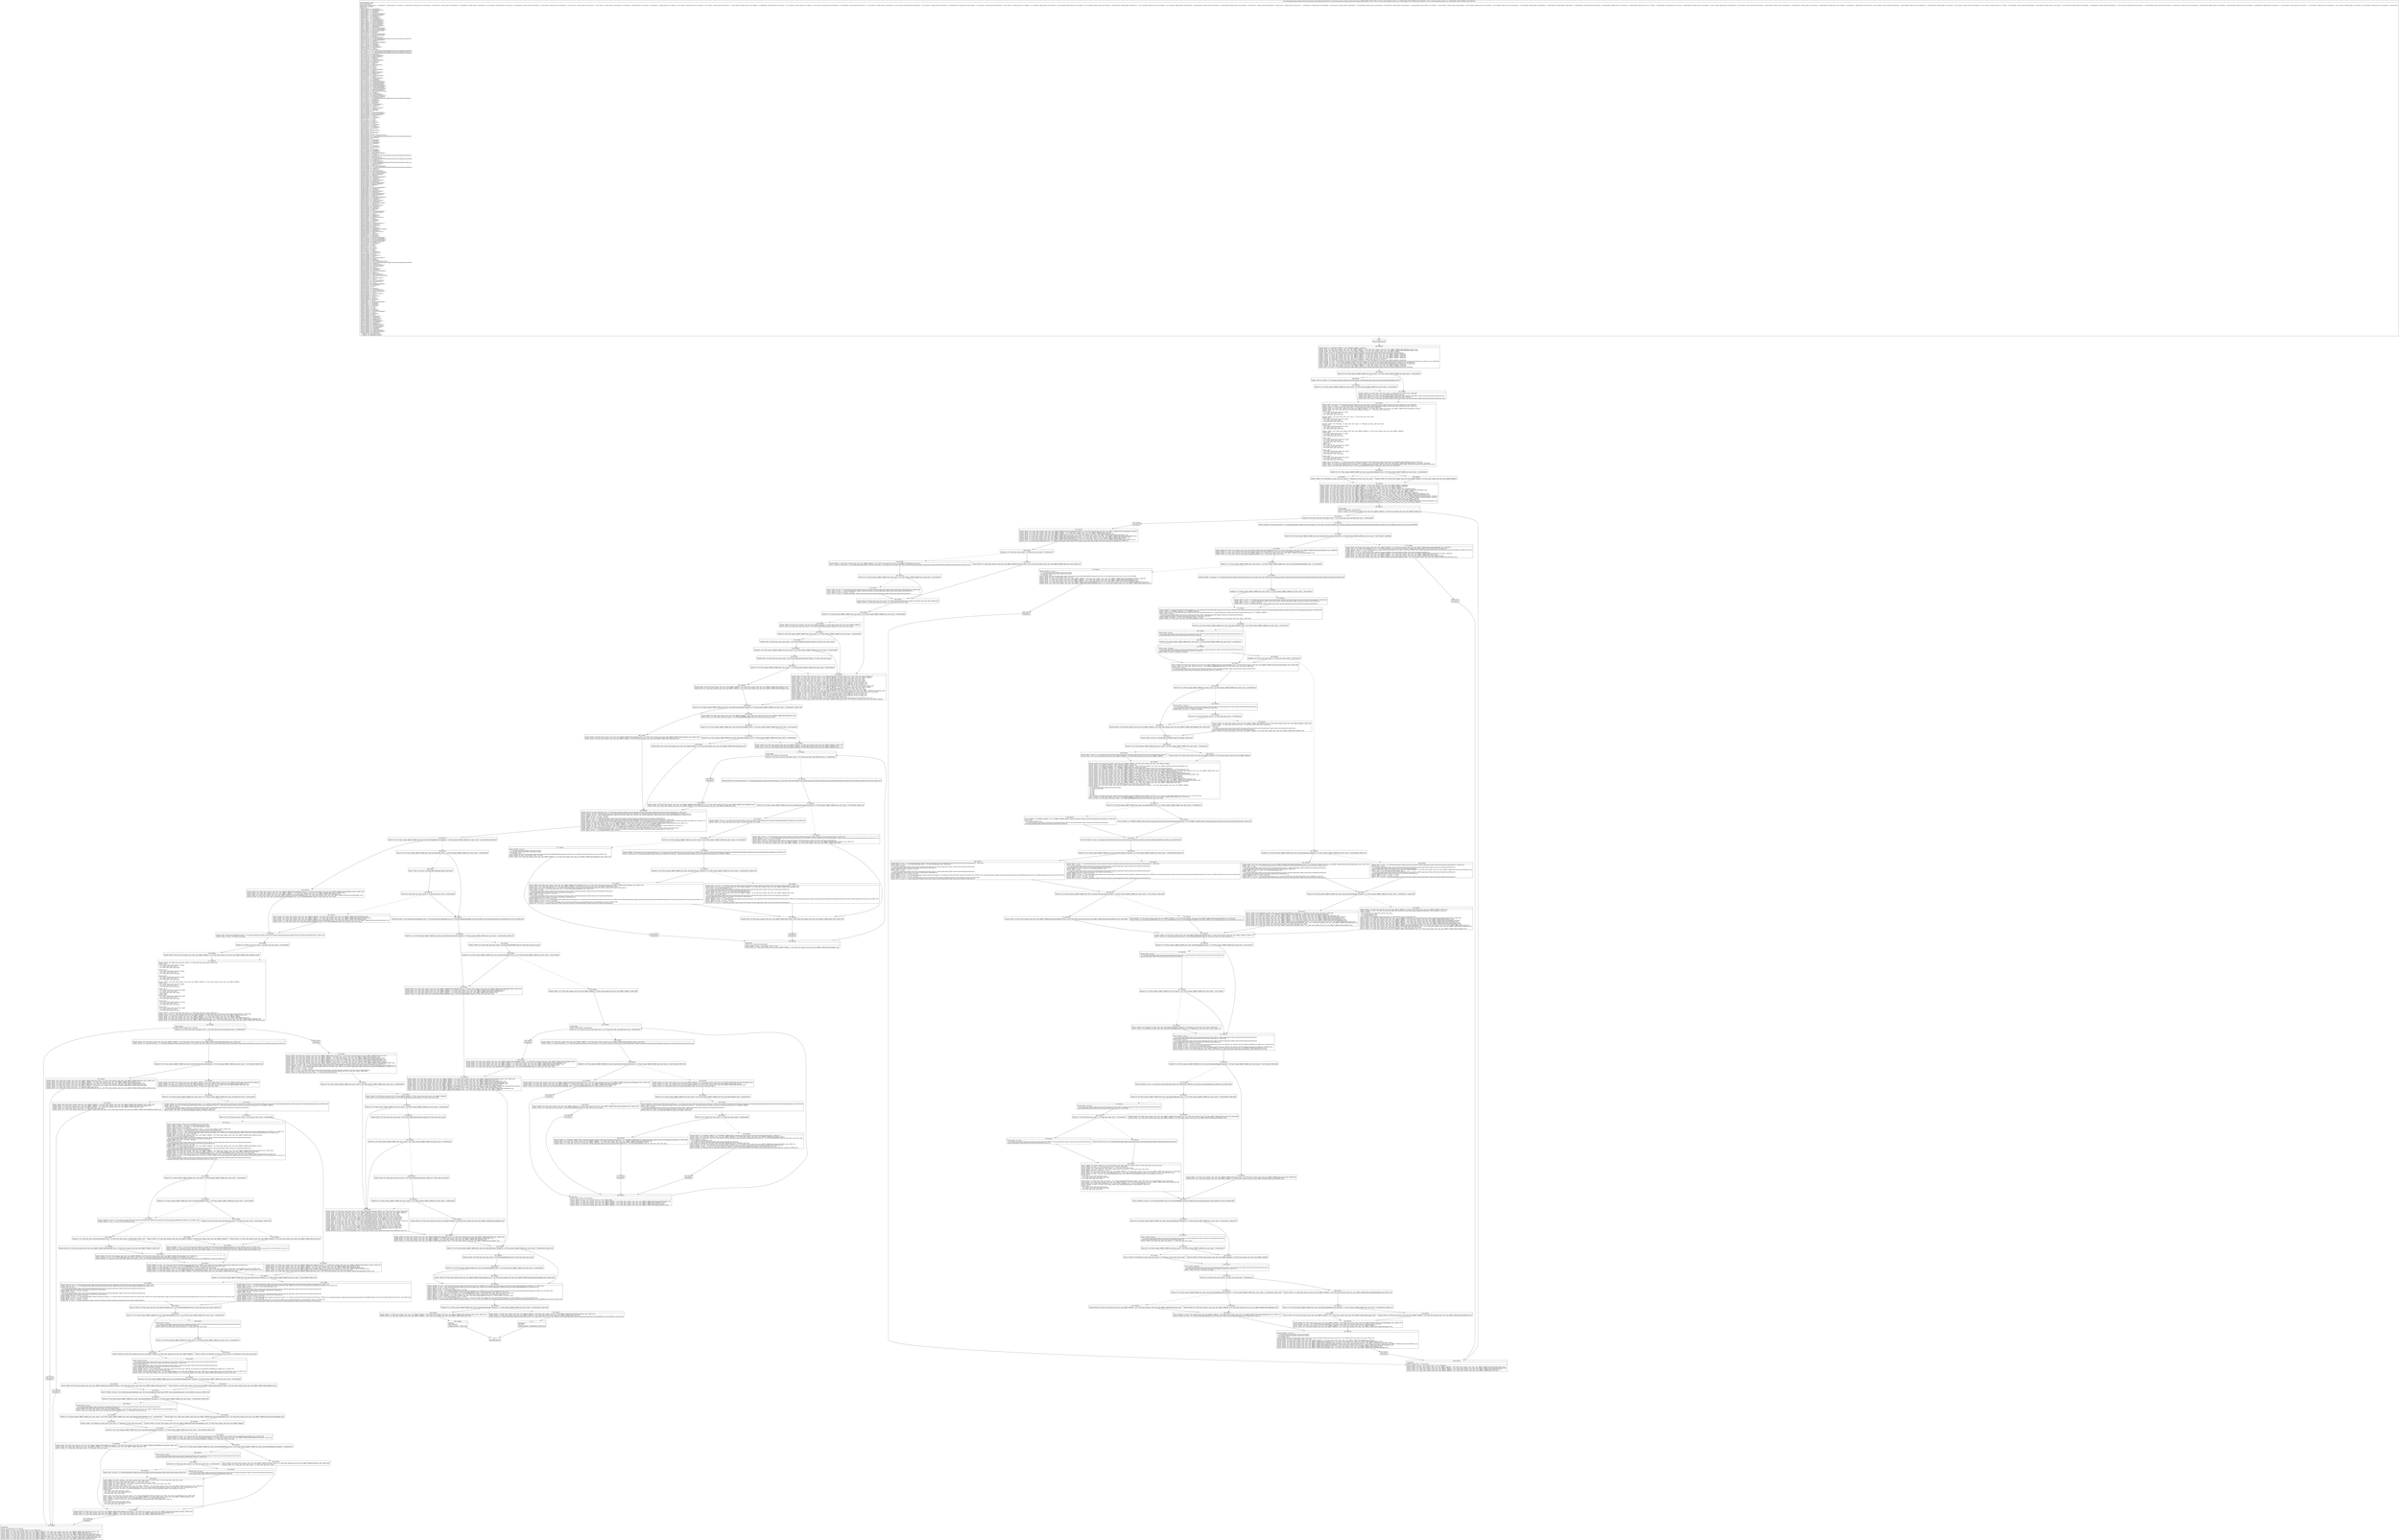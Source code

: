 digraph "CFG forandroidx.appcompat.widget.LinearLayoutCompat.measureHorizontal(II)V" {
Node_256 [shape=record,label="{256\:\ ?|MTH_ENTER_BLOCK\l}"];
Node_258 [shape=record,label="{258\:\ 0x0000|0x0000: MOVE  (r7 I:??[OBJECT, ARRAY]) = (r48 I:??[OBJECT, ARRAY])  (LINE:952)\l0x0002: MOVE  (r8 I:??[int, float, boolean, short, byte, char, OBJECT, ARRAY]) = (r49 I:??[int, float, boolean, short, byte, char, OBJECT, ARRAY] A[D('widthMeasureSpec' int)]) \l0x0004: MOVE  (r9 I:??[int, float, boolean, short, byte, char, OBJECT, ARRAY]) = (r50 I:??[int, float, boolean, short, byte, char, OBJECT, ARRAY] A[D('heightMeasureSpec' int)]) \l0x0006: CONST  (r10 I:??[int, float, boolean, short, byte, char, OBJECT, ARRAY]) = (0 ??[int, float, boolean, short, byte, char, OBJECT, ARRAY]) \l0x0007: IPUT  (r10 I:int), (r7 I:androidx.appcompat.widget.LinearLayoutCompat) androidx.appcompat.widget.LinearLayoutCompat.mTotalLength int \l0x0009: CONST  (r0 I:??[int, float, boolean, short, byte, char, OBJECT, ARRAY]) = (0 ??[int, float, boolean, short, byte, char, OBJECT, ARRAY])  (LINE:953)\l0x000a: CONST  (r1 I:??[int, float, boolean, short, byte, char, OBJECT, ARRAY]) = (0 ??[int, float, boolean, short, byte, char, OBJECT, ARRAY])  (LINE:954)\l0x000b: CONST  (r2 I:??[int, float, boolean, short, byte, char, OBJECT, ARRAY]) = (0 ??[int, float, boolean, short, byte, char, OBJECT, ARRAY])  (LINE:955)\l0x000c: CONST  (r3 I:??[int, float, boolean, short, byte, char, OBJECT, ARRAY]) = (0 ??[int, float, boolean, short, byte, char, OBJECT, ARRAY])  (LINE:956)\l0x000d: CONST  (r4 I:??[boolean, int, float, short, byte, char]) = (1 ??[boolean, int, float, short, byte, char])  (LINE:957)\l0x000e: CONST  (r5 I:??[int, float, boolean, short, byte, char, OBJECT, ARRAY]) = (0 ??[int, float, boolean, short, byte, char, OBJECT, ARRAY])  (LINE:958)\l0x000f: INVOKE  (r11 I:int) = (r48 I:androidx.appcompat.widget.LinearLayoutCompat) type: VIRTUAL call: androidx.appcompat.widget.LinearLayoutCompat.getVirtualChildCount():int A[MD:():int (m)] (LINE:960)\l0x0013: INVOKE  (r12 I:int) = (r49 I:int A[D('widthMeasureSpec' int)]) type: STATIC call: android.view.View.MeasureSpec.getMode(int):int A[MD:(int):int (c)] (LINE:962)\l0x0017: INVOKE  (r13 I:int) = (r50 I:int A[D('heightMeasureSpec' int)]) type: STATIC call: android.view.View.MeasureSpec.getMode(int):int A[MD:(int):int (c)] (LINE:963)\l0x001b: CONST  (r6 I:??[int, float, boolean, short, byte, char, OBJECT, ARRAY]) = (0 ??[int, float, boolean, short, byte, char, OBJECT, ARRAY])  (LINE:965)\l0x001c: CONST  (r14 I:??[int, float, boolean, short, byte, char, OBJECT, ARRAY]) = (0 ??[int, float, boolean, short, byte, char, OBJECT, ARRAY])  (LINE:966)\l0x001d: IGET  (r15 I:int[]) = (r7 I:androidx.appcompat.widget.LinearLayoutCompat) androidx.appcompat.widget.LinearLayoutCompat.mMaxAscent int[]  (LINE:968)\l}"];
Node_259 [shape=record,label="{259\:\ 0x001f|0x001f: IF  (r15 I:??[int, boolean, OBJECT, ARRAY, byte, short, char]) == (0 ??[int, boolean, OBJECT, ARRAY, byte, short, char])  \-\> B:262:0x0025 \l}"];
Node_260 [shape=record,label="{260\:\ 0x0021|0x0021: IGET  (r15 I:int[]) = (r7 I:androidx.appcompat.widget.LinearLayoutCompat) androidx.appcompat.widget.LinearLayoutCompat.mMaxDescent int[] \l}"];
Node_261 [shape=record,label="{261\:\ 0x0023|0x0023: IF  (r15 I:??[int, boolean, OBJECT, ARRAY, byte, short, char]) != (0 ??[int, boolean, OBJECT, ARRAY, byte, short, char])  \-\> B:263:0x002e \l}"];
Node_263 [shape=record,label="{263\:\ 0x002e|0x002e: IGET  (r10 I:int[]) = (r7 I:androidx.appcompat.widget.LinearLayoutCompat) androidx.appcompat.widget.LinearLayoutCompat.mMaxAscent int[]  (LINE:973)\l0x0030: IGET  (r15 I:int[]) = (r7 I:androidx.appcompat.widget.LinearLayoutCompat) androidx.appcompat.widget.LinearLayoutCompat.mMaxDescent int[]  (LINE:974)\l0x0032: CONST  (r17 I:??[int, float, short, byte, char]) = (3 ??[int, float, short, byte, char])  (LINE:976)\l0x0034: MOVE  (r18 I:??[int, float, boolean, short, byte, char, OBJECT, ARRAY]) = (r6 I:??[int, float, boolean, short, byte, char, OBJECT, ARRAY] A[D('matchHeight' boolean)]) \l0x0036: CONST  (r6 I:??[int, float, short, byte, char] A[D('matchHeight' boolean)]) = (\-1 ??[int, float, short, byte, char]) \l0x0037: APUT  \l  (r10 I:??[int, float][] A[D('maxAscent' int[])])\l  (r17 I:??[int, short, byte, char])\l  (r6 I:??[int, float, short, byte, char])\l \l0x0039: CONST  (r19 I:??[int, float, short, byte, char]) = (2 ??[int, float, short, byte, char]) \l0x003b: APUT  \l  (r10 I:??[int, float][] A[D('maxAscent' int[])])\l  (r19 I:??[int, short, byte, char])\l  (r6 I:??[int, float, short, byte, char])\l \l0x003d: CONST  (r20 I:??[boolean, int, float, short, byte, char]) = (1 ??[boolean, int, float, short, byte, char]) \l0x003f: APUT  \l  (r10 I:??[int, float][] A[D('maxAscent' int[])])\l  (r20 I:??[int, short, byte, char])\l  (r6 I:??[int, float, short, byte, char])\l \l0x0041: CONST  (r16 I:??[int, float, boolean, short, byte, char, OBJECT, ARRAY]) = (0 ??[int, float, boolean, short, byte, char, OBJECT, ARRAY]) \l0x0043: APUT  \l  (r10 I:??[int, float][] A[D('maxAscent' int[])])\l  (r16 I:??[int, short, byte, char])\l  (r6 I:??[int, float, short, byte, char])\l \l0x0045: APUT  \l  (r15 I:??[int, float][] A[D('maxDescent' int[])])\l  (r17 I:??[int, short, byte, char])\l  (r6 I:??[int, float, short, byte, char])\l  (LINE:977)\l0x0047: APUT  \l  (r15 I:??[int, float][] A[D('maxDescent' int[])])\l  (r19 I:??[int, short, byte, char])\l  (r6 I:??[int, float, short, byte, char])\l \l0x0049: APUT  \l  (r15 I:??[int, float][] A[D('maxDescent' int[])])\l  (r20 I:??[int, short, byte, char])\l  (r6 I:??[int, float, short, byte, char])\l \l0x004b: APUT  \l  (r15 I:??[int, float][] A[D('maxDescent' int[])])\l  (r16 I:??[int, short, byte, char])\l  (r6 I:??[int, float, short, byte, char])\l \l0x004d: IGET  (r6 I:boolean) = (r7 I:androidx.appcompat.widget.LinearLayoutCompat) androidx.appcompat.widget.LinearLayoutCompat.mBaselineAligned boolean  (LINE:979)\l0x004f: MOVE  (r22 I:??[int, float, boolean, short, byte, char, OBJECT, ARRAY]) = (r14 I:??[int, float, boolean, short, byte, char, OBJECT, ARRAY] A[D('skippedMeasure' boolean)])  (LINE:980)\l0x0051: IGET  (r14 I:boolean A[D('skippedMeasure' boolean)]) = (r7 I:androidx.appcompat.widget.LinearLayoutCompat) androidx.appcompat.widget.LinearLayoutCompat.mUseLargestChild boolean \l0x0053: CONST  (r9 I:??[int, float, short, byte, char]) = (1073741824(0x40000000, float:2.0) ??[int, float, short, byte, char])  (LINE:982)\l}"];
Node_264 [shape=record,label="{264\:\ 0x0055|0x0055: IF  (r12 I:??[int, boolean, OBJECT, ARRAY, byte, short, char] A[D('widthMode' int)]) != (r9 I:??[int, boolean, OBJECT, ARRAY, byte, short, char])  \-\> B:266:0x005a \l}"];
Node_265 [shape=record,label="{265\:\ 0x0057|0x0057: CONST  (r23 I:??[boolean, int, float, short, byte, char]) = (1 ??[boolean, int, float, short, byte, char]) \l}"];
Node_267 [shape=record,label="{267\:\ 0x005c|0x005c: CONST  (r24 I:??[int, float, boolean, short, byte, char, OBJECT, ARRAY]) = (0 ??[int, float, boolean, short, byte, char, OBJECT, ARRAY])  (LINE:984)\l0x005e: CONST  (r25 I:??[int, float, boolean, short, byte, char, OBJECT, ARRAY]) = (0 ??[int, float, boolean, short, byte, char, OBJECT, ARRAY])  (LINE:987)\l0x0060: MOVE  (r9 I:??[int, float, boolean, short, byte, char, OBJECT, ARRAY]) = (r25 I:??[int, float, boolean, short, byte, char, OBJECT, ARRAY]) \l0x0062: MOVE  (r45 I:??[int, float, boolean, short, byte, char, OBJECT, ARRAY]) = (r5 I:??[int, float, boolean, short, byte, char, OBJECT, ARRAY] A[D('totalWeight' float)]) \l0x0064: MOVE  (r5 I:??[int, float, boolean, short, byte, char, OBJECT, ARRAY] A[D('totalWeight' float)]) = (r0 I:??[int, float, boolean, short, byte, char, OBJECT, ARRAY] A[D('maxHeight' int)]) \l0x0065: MOVE  (r0 I:??[int, float, boolean, short, byte, char, OBJECT, ARRAY] A[D('maxHeight' int)]) = (r45 I:??[int, float, boolean, short, byte, char, OBJECT, ARRAY]) \l0x0067: MOVE  (r46 I:??[int, float, boolean, short, byte, char, OBJECT, ARRAY]) = (r4 I:??[int, float, boolean, short, byte, char, OBJECT, ARRAY] A[D('allFillParent' boolean)]) \l0x0069: MOVE  (r4 I:??[int, float, boolean, short, byte, char, OBJECT, ARRAY] A[D('allFillParent' boolean)]) = (r1 I:??[int, float, boolean, short, byte, char, OBJECT, ARRAY] A[D('childState' int)]) \l0x006a: MOVE  (r1 I:??[int, float, boolean, short, byte, char, OBJECT, ARRAY] A[D('childState' int)]) = (r24 I:??[int, float, boolean, short, byte, char, OBJECT, ARRAY] A[D('largestChildWidth' int)]) \l0x006c: MOVE  (r24 I:??[int, float, boolean, short, byte, char, OBJECT, ARRAY] A[D('largestChildWidth' int)]) = (r22 I:??[int, float, boolean, short, byte, char, OBJECT, ARRAY] A[D('skippedMeasure' boolean)]) \l0x006e: MOVE  (r22 I:??[int, float, boolean, short, byte, char, OBJECT, ARRAY] A[D('skippedMeasure' boolean)]) = (r18 I:??[int, float, boolean, short, byte, char, OBJECT, ARRAY] A[D('matchHeight' boolean)]) \l0x0070: MOVE  (r18 I:??[int, float, boolean, short, byte, char, OBJECT, ARRAY] A[D('matchHeight' boolean)]) = (r46 I:??[int, float, boolean, short, byte, char, OBJECT, ARRAY]) \l0x0072: MOVE  (r47 I:??[int, float, boolean, short, byte, char, OBJECT, ARRAY]) = (r3 I:??[int, float, boolean, short, byte, char, OBJECT, ARRAY] A[D('weightedMaxHeight' int)]) \l0x0074: MOVE  (r3 I:??[int, float, boolean, short, byte, char, OBJECT, ARRAY] A[D('weightedMaxHeight' int)]) = (r2 I:??[int, float, boolean, short, byte, char, OBJECT, ARRAY] A[D('alternativeMaxHeight' int)]) \l0x0075: MOVE  (r2 I:??[int, float, boolean, short, byte, char, OBJECT, ARRAY] A[D('alternativeMaxHeight' int)]) = (r47 I:??[int, float, boolean, short, byte, char, OBJECT, ARRAY]) \l}"];
Node_268 [shape=record,label="{268\:\ 0x0077|LOOP_START\lLOOP:0: B:268:0x0077\-\>B:346:0x0254\l|0x0077: CONST  (r28 I:??[int, float, boolean, short, byte, char, OBJECT, ARRAY]) = (0 ??[int, float, boolean, short, byte, char, OBJECT, ARRAY]) \l}"];
Node_269 [shape=record,label="{269\:\ 0x0079|0x0079: IF  (r9 I:??[int, byte, short, char] A[D('i' int)]) \>= (r11 I:??[int, byte, short, char] A[D('count' int)])  \-\> B:495:0x0260 \l}"];
Node_270 [shape=record,label="{270\:\ 0x007b|0x007b: INVOKE  (r8 I:android.view.View) = (r7 I:androidx.appcompat.widget.LinearLayoutCompat), (r9 I:int A[D('i' int)]) type: VIRTUAL call: androidx.appcompat.widget.LinearLayoutCompat.getVirtualChildAt(int):android.view.View A[MD:(int):android.view.View (m)] (LINE:988)\l}"];
Node_271 [shape=record,label="{271\:\ 0x007f|0x007f: IF  (r8 I:??[int, boolean, OBJECT, ARRAY, byte, short, char] A[D('child' android.view.View)]) != (0 ??[int, boolean, OBJECT, ARRAY, byte, short, char])  \-\> B:273:0x0097  (LINE:990)\l}"];
Node_272 [shape=record,label="{272\:\ 0x0081|0x0081: MOVE  (r30 I:??[int, float, boolean, short, byte, char, OBJECT, ARRAY]) = (r1 I:??[int, float, boolean, short, byte, char, OBJECT, ARRAY] A[D('largestChildWidth' int)])  (LINE:991)\l0x0083: IGET  (r1 I:int A[D('largestChildWidth' int)]) = (r7 I:androidx.appcompat.widget.LinearLayoutCompat) androidx.appcompat.widget.LinearLayoutCompat.mTotalLength int \l0x0085: INVOKE  (r26 I:int) = (r7 I:androidx.appcompat.widget.LinearLayoutCompat), (r9 I:int A[D('i' int)]) type: VIRTUAL call: androidx.appcompat.widget.LinearLayoutCompat.measureNullChild(int):int A[MD:(int):int (m)]\l0x0089: ARITH  (r1 I:int) = (r1 I:int) + (r26 I:int) \l0x008b: IPUT  (r1 I:int), (r7 I:androidx.appcompat.widget.LinearLayoutCompat) androidx.appcompat.widget.LinearLayoutCompat.mTotalLength int \l0x008d: MOVE  (r21 I:??[int, float, boolean, short, byte, char, OBJECT, ARRAY]) = (r6 I:??[int, float, boolean, short, byte, char, OBJECT, ARRAY] A[D('baselineAligned' boolean)])  (LINE:992)\l0x008f: MOVE  (r31 I:??[int, float, boolean, short, byte, char, OBJECT, ARRAY]) = (r11 I:??[int, float, boolean, short, byte, char, OBJECT, ARRAY] A[D('count' int)]) \l0x0091: MOVE  (r1 I:??[int, float, boolean, short, byte, char, OBJECT, ARRAY]) = (r30 I:??[int, float, boolean, short, byte, char, OBJECT, ARRAY] A[D('largestChildWidth' int)]) \l0x0093: MOVE  (r30 I:??[int, float, boolean, short, byte, char, OBJECT, ARRAY] A[D('largestChildWidth' int)]) = (r12 I:??[int, float, boolean, short, byte, char, OBJECT, ARRAY] A[D('widthMode' int)]) \l}"];
Node_497 [shape=record,label="{497\:\ 0x0254|SYNTHETIC\l}"];
Node_346 [shape=record,label="{346\:\ 0x0254|LOOP_END\lLOOP:0: B:268:0x0077\-\>B:346:0x0254\l|0x0254: ARITH  (r9 I:int) = (r9 I:int A[D('i' int)]) + (1 int)  (LINE:987)\l0x0256: MOVE  (r8 I:??[int, float, boolean, short, byte, char, OBJECT, ARRAY]) = (r49 I:??[int, float, boolean, short, byte, char, OBJECT, ARRAY] A[D('widthMeasureSpec' int)]) \l0x0258: MOVE  (r6 I:??[int, float, boolean, short, byte, char, OBJECT, ARRAY]) = (r21 I:??[int, float, boolean, short, byte, char, OBJECT, ARRAY] A[D('baselineAligned' boolean)]) \l0x025a: MOVE  (r12 I:??[int, float, boolean, short, byte, char, OBJECT, ARRAY]) = (r30 I:??[int, float, boolean, short, byte, char, OBJECT, ARRAY] A[D('widthMode' int)]) \l0x025c: MOVE  (r11 I:??[int, float, boolean, short, byte, char, OBJECT, ARRAY]) = (r31 I:??[int, float, boolean, short, byte, char, OBJECT, ARRAY] A[D('count' int)]) \l}"];
Node_273 [shape=record,label="{273\:\ 0x0097|0x0097: MOVE  (r30 I:??[int, float, boolean, short, byte, char, OBJECT, ARRAY] A[D('largestChildWidth' int)]) = (r1 I:??[int, float, boolean, short, byte, char, OBJECT, ARRAY] A[D('largestChildWidth' int)])  (LINE:995)\l0x0099: INVOKE  (r1 I:int) = (r8 I:android.view.View A[D('child' android.view.View)]) type: VIRTUAL call: android.view.View.getVisibility():int A[MD:():int (c)]\l0x009d: MOVE  (r31 I:??[int, float, boolean, short, byte, char, OBJECT, ARRAY]) = (r2 I:??[int, float, boolean, short, byte, char, OBJECT, ARRAY] A[D('weightedMaxHeight' int)]) \l0x009f: CONST  (r2 I:??[int, float, short, byte, char] A[D('weightedMaxHeight' int)]) = (8 ??[int, float, short, byte, char]) \l}"];
Node_274 [shape=record,label="{274\:\ 0x00a1|0x00a1: IF  (r1 I:??[int, boolean, OBJECT, ARRAY, byte, short, char]) != (r2 I:??[int, boolean, OBJECT, ARRAY, byte, short, char] A[D('weightedMaxHeight' int)])  \-\> B:276:0x00b4 \l}"];
Node_275 [shape=record,label="{275\:\ 0x00a3|0x00a3: INVOKE  (r1 I:int) = \l  (r7 I:androidx.appcompat.widget.LinearLayoutCompat)\l  (r8 I:android.view.View A[D('child' android.view.View)])\l  (r9 I:int A[D('i' int)])\l type: VIRTUAL call: androidx.appcompat.widget.LinearLayoutCompat.getChildrenSkipCount(android.view.View, int):int A[MD:(android.view.View, int):int (m)] (LINE:996)\l0x00a7: ARITH  (r9 I:int) = (r9 I:int A[D('i' int)]) + (r1 I:int) \l0x00a8: MOVE  (r21 I:??[int, float, boolean, short, byte, char, OBJECT, ARRAY]) = (r6 I:??[int, float, boolean, short, byte, char, OBJECT, ARRAY] A[D('baselineAligned' boolean)])  (LINE:997)\l0x00aa: MOVE  (r1 I:??[int, float, boolean, short, byte, char, OBJECT, ARRAY]) = (r30 I:??[int, float, boolean, short, byte, char, OBJECT, ARRAY] A[D('largestChildWidth' int)]) \l0x00ac: MOVE  (r2 I:??[int, float, boolean, short, byte, char, OBJECT, ARRAY]) = (r31 I:??[int, float, boolean, short, byte, char, OBJECT, ARRAY] A[D('weightedMaxHeight' int)]) \l0x00ae: MOVE  (r31 I:??[int, float, boolean, short, byte, char, OBJECT, ARRAY] A[D('weightedMaxHeight' int)]) = (r11 I:??[int, float, boolean, short, byte, char, OBJECT, ARRAY] A[D('count' int)]) \l0x00b0: MOVE  (r30 I:??[int, float, boolean, short, byte, char, OBJECT, ARRAY] A[D('largestChildWidth' int)]) = (r12 I:??[int, float, boolean, short, byte, char, OBJECT, ARRAY] A[D('widthMode' int)]) \l}"];
Node_498 [shape=record,label="{498\:\ 0x0254|SYNTHETIC\l}"];
Node_276 [shape=record,label="{276\:\ 0x00b4|0x00b4: INVOKE  (r1 I:boolean) = (r7 I:androidx.appcompat.widget.LinearLayoutCompat), (r9 I:int A[D('i' int)]) type: VIRTUAL call: androidx.appcompat.widget.LinearLayoutCompat.hasDividerBeforeChildAt(int):boolean A[MD:(int):boolean (m)] (LINE:1000)\l}"];
Node_277 [shape=record,label="{277\:\ 0x00b8|0x00b8: IF  (r1 I:??[int, boolean, OBJECT, ARRAY, byte, short, char]) == (0 ??[int, boolean, OBJECT, ARRAY, byte, short, char])  \-\> B:279:0x00c1 \l}"];
Node_278 [shape=record,label="{278\:\ 0x00ba|0x00ba: IGET  (r1 I:int) = (r7 I:androidx.appcompat.widget.LinearLayoutCompat) androidx.appcompat.widget.LinearLayoutCompat.mTotalLength int  (LINE:1001)\l0x00bc: IGET  (r2 I:int) = (r7 I:androidx.appcompat.widget.LinearLayoutCompat) androidx.appcompat.widget.LinearLayoutCompat.mDividerWidth int \l0x00be: ARITH  (r1 I:int) = (r1 I:int) + (r2 I:int) \l0x00bf: IPUT  (r1 I:int), (r7 I:androidx.appcompat.widget.LinearLayoutCompat) androidx.appcompat.widget.LinearLayoutCompat.mTotalLength int \l}"];
Node_279 [shape=record,label="{279\:\ 0x00c1|0x00c2: INVOKE  (r1 I:android.view.ViewGroup$LayoutParams) = (r8 I:android.view.View A[D('child' android.view.View)]) type: VIRTUAL call: android.view.View.getLayoutParams():android.view.ViewGroup$LayoutParams A[MD:():android.view.ViewGroup$LayoutParams (c)] (LINE:1005)\l0x00c6: MOVE  (r2 I:??[OBJECT, ARRAY]) = (r1 I:??[OBJECT, ARRAY]) \l0x00c7: CHECK_CAST (r2 I:androidx.appcompat.widget.LinearLayoutCompat$LayoutParams) = (androidx.appcompat.widget.LinearLayoutCompat$LayoutParams) (r2 I:??[OBJECT, ARRAY]) \l0x00c9: IGET  (r1 I:float) = \l  (r2 I:androidx.appcompat.widget.LinearLayoutCompat$LayoutParams A[D('lp' androidx.appcompat.widget.LinearLayoutCompat$LayoutParams)])\l androidx.appcompat.widget.LinearLayoutCompat.LayoutParams.weight float  (LINE:1007)\l0x00cb: ARITH  (r29 I:float) = (r0 I:float A[D('totalWeight' float)]) + (r1 I:float) \l0x00cd: CONST  (r0 I:??[int, float, short, byte, char] A[D('totalWeight' float)]) = (1073741824(0x40000000, float:2.0) ??[int, float, short, byte, char])  (LINE:1009)\l}"];
Node_280 [shape=record,label="{280\:\ 0x00cf|0x00cf: IF  (r12 I:??[int, boolean, OBJECT, ARRAY, byte, short, char] A[D('widthMode' int)]) != (r0 I:??[int, boolean, OBJECT, ARRAY, byte, short, char])  \-\> B:291:0x012c \l}"];
Node_281 [shape=record,label="{281\:\ 0x00d1|0x00d1: IGET  (r0 I:int) = \l  (r2 I:androidx.appcompat.widget.LinearLayoutCompat$LayoutParams A[D('lp' androidx.appcompat.widget.LinearLayoutCompat$LayoutParams)])\l androidx.appcompat.widget.LinearLayoutCompat.LayoutParams.width int \l}"];
Node_282 [shape=record,label="{282\:\ 0x00d3|0x00d3: IF  (r0 I:??[int, boolean, OBJECT, ARRAY, byte, short, char]) != (0 ??[int, boolean, OBJECT, ARRAY, byte, short, char])  \-\> B:291:0x012c \l}"];
Node_283 [shape=record,label="{283\:\ 0x00d5|0x00d5: IGET  (r0 I:float) = \l  (r2 I:androidx.appcompat.widget.LinearLayoutCompat$LayoutParams A[D('lp' androidx.appcompat.widget.LinearLayoutCompat$LayoutParams)])\l androidx.appcompat.widget.LinearLayoutCompat.LayoutParams.weight float \l0x00d7: CMP_L  (r0 I:int) = (r0 I:float), (r28 I:float) \l}"];
Node_284 [shape=record,label="{284\:\ 0x00d9|0x00d9: IF  (r0 I:??[int, byte, short, char]) \<= (0 ??[int, byte, short, char])  \-\> B:291:0x012c \l}"];
Node_285 [shape=record,label="{285\:\ 0x00db|0x00db: IF  (r23 I:??[int, boolean, OBJECT, ARRAY, byte, short, char] A[D('isExactly' boolean)]) == (0 ??[int, boolean, OBJECT, ARRAY, byte, short, char])  \-\> B:287:0x00ea  (LINE:1013)\l}"];
Node_286 [shape=record,label="{286\:\ 0x00dd|0x00dd: IGET  (r0 I:int) = (r7 I:androidx.appcompat.widget.LinearLayoutCompat) androidx.appcompat.widget.LinearLayoutCompat.mTotalLength int  (LINE:1014)\l0x00df: IGET  (r1 I:int) = \l  (r2 I:androidx.appcompat.widget.LinearLayoutCompat$LayoutParams A[D('lp' androidx.appcompat.widget.LinearLayoutCompat$LayoutParams)])\l androidx.appcompat.widget.LinearLayoutCompat.LayoutParams.leftMargin int \l0x00e1: MOVE  (r32 I:??[int, float, boolean, short, byte, char, OBJECT, ARRAY]) = (r3 I:??[int, float, boolean, short, byte, char, OBJECT, ARRAY] A[D('alternativeMaxHeight' int)]) \l0x00e3: IGET  (r3 I:int A[D('alternativeMaxHeight' int)]) = \l  (r2 I:androidx.appcompat.widget.LinearLayoutCompat$LayoutParams A[D('lp' androidx.appcompat.widget.LinearLayoutCompat$LayoutParams)])\l androidx.appcompat.widget.LinearLayoutCompat.LayoutParams.rightMargin int \l0x00e5: ARITH  (r1 I:int) = (r1 I:int) + (r3 I:int) \l0x00e6: ARITH  (r0 I:int) = (r0 I:int) + (r1 I:int) \l0x00e7: IPUT  (r0 I:int), (r7 I:androidx.appcompat.widget.LinearLayoutCompat) androidx.appcompat.widget.LinearLayoutCompat.mTotalLength int \l}"];
Node_288 [shape=record,label="{288\:\ 0x00fa|0x00fa: IF  (r6 I:??[int, boolean, OBJECT, ARRAY, byte, short, char] A[D('baselineAligned' boolean)]) == (0 ??[int, boolean, OBJECT, ARRAY, byte, short, char])  \-\> B:290:0x0117  (LINE:1026)\l}"];
Node_289 [shape=record,label="{289\:\ 0x00fc|0x00fc: CONST  (r0 I:??[int, float, boolean, short, byte, char, OBJECT, ARRAY]) = (0 ??[int, float, boolean, short, byte, char, OBJECT, ARRAY])  (LINE:1027)\l0x00fd: INVOKE  (r1 I:int) = (r0 I:int), (r0 I:int) type: STATIC call: android.view.View.MeasureSpec.makeMeasureSpec(int, int):int A[MD:(int, int):int (c)]\l0x0101: INVOKE  \l  (r8 I:android.view.View A[D('child' android.view.View)])\l  (r1 I:int A[D('freeSpec' int)])\l  (r1 I:int A[D('freeSpec' int)])\l type: VIRTUAL call: android.view.View.measure(int, int):void A[MD:(int, int):void (c)] (LINE:1028)\l0x0104: MOVE  (r1 I:??[OBJECT, ARRAY] A[D('freeSpec' int)]) = (r2 I:??[OBJECT, ARRAY] A[D('lp' androidx.appcompat.widget.LinearLayoutCompat$LayoutParams)])  (LINE:1029)\l0x0105: MOVE  (r40 I:??[int, float, boolean, short, byte, char, OBJECT, ARRAY]) = (r4 I:??[int, float, boolean, short, byte, char, OBJECT, ARRAY] A[D('childState' int)]) \l0x0107: MOVE  (r21 I:??[int, float, boolean, short, byte, char, OBJECT, ARRAY]) = (r6 I:??[int, float, boolean, short, byte, char, OBJECT, ARRAY] A[D('baselineAligned' boolean)]) \l0x0109: MOVE  (r3 I:??[int, float, boolean, short, byte, char, OBJECT, ARRAY]) = (r30 I:??[int, float, boolean, short, byte, char, OBJECT, ARRAY] A[D('largestChildWidth' int)]) \l0x010b: MOVE  (r36 I:??[int, float, boolean, short, byte, char, OBJECT, ARRAY]) = (r31 I:??[int, float, boolean, short, byte, char, OBJECT, ARRAY] A[D('weightedMaxHeight' int)]) \l0x010d: MOVE  (r38 I:??[int, float, boolean, short, byte, char, OBJECT, ARRAY]) = (r32 I:??[int, float, boolean, short, byte, char, OBJECT, ARRAY] A[D('alternativeMaxHeight' int)]) \l0x010f: MOVE  (r31 I:??[int, float, boolean, short, byte, char, OBJECT, ARRAY] A[D('weightedMaxHeight' int)]) = (r11 I:??[int, float, boolean, short, byte, char, OBJECT, ARRAY] A[D('count' int)]) \l0x0111: MOVE  (r30 I:??[int, float, boolean, short, byte, char, OBJECT, ARRAY] A[D('largestChildWidth' int)]) = (r12 I:??[int, float, boolean, short, byte, char, OBJECT, ARRAY] A[D('widthMode' int)]) \l0x0113: CONST  (r11 I:??[int, float, short, byte, char] A[D('count' int)]) = (\-1 ??[int, float, short, byte, char]) \l0x0114: MOVE  (r12 I:??[int, float, boolean, short, byte, char, OBJECT, ARRAY] A[D('widthMode' int)]) = (r5 I:??[int, float, boolean, short, byte, char, OBJECT, ARRAY] A[D('maxHeight' int)]) \l}"];
Node_312 [shape=record,label="{312\:\ 0x01b6|0x01b6: CONST  (r0 I:??[int, float, boolean, short, byte, char, OBJECT, ARRAY] A[D('oldWidth' int)]) = (0 ??[int, float, boolean, short, byte, char, OBJECT, ARRAY])  (LINE:1071)\l0x01b7: CONST  (r2 I:??[int, float, short, byte, char]) = (1073741824(0x40000000, float:2.0) ??[int, float, short, byte, char])  (LINE:1072)\l}"];
Node_313 [shape=record,label="{313\:\ 0x01b9|0x01b9: IF  (r13 I:??[int, boolean, OBJECT, ARRAY, byte, short, char] A[D('heightMode' int)]) == (r2 I:??[int, boolean, OBJECT, ARRAY, byte, short, char])  \-\> B:317:0x01c2 \l}"];
Node_314 [shape=record,label="{314\:\ 0x01bb|0x01bb: IGET  (r2 I:int) = \l  (r1 I:androidx.appcompat.widget.LinearLayoutCompat$LayoutParams A[D('lp' androidx.appcompat.widget.LinearLayoutCompat$LayoutParams)])\l androidx.appcompat.widget.LinearLayoutCompat.LayoutParams.height int \l}"];
Node_315 [shape=record,label="{315\:\ 0x01bd|0x01bd: IF  (r2 I:??[int, boolean, OBJECT, ARRAY, byte, short, char]) != (r11 I:??[int, boolean, OBJECT, ARRAY, byte, short, char])  \-\> B:317:0x01c2 \l}"];
Node_316 [shape=record,label="{316\:\ 0x01bf|0x01bf: CONST  (r22 I:??[boolean, int, float, short, byte, char] A[D('matchHeight' boolean)]) = (1 ??[boolean, int, float, short, byte, char])  (LINE:1076)\l0x01c1: CONST  (r0 I:??[boolean, int, float, short, byte, char] A[D('matchHeightLocally' boolean)]) = (1 ??[boolean, int, float, short, byte, char])  (LINE:1077)\l}"];
Node_317 [shape=record,label="{317\:\ 0x01c2|0x01c2: IGET  (r2 I:int) = \l  (r1 I:androidx.appcompat.widget.LinearLayoutCompat$LayoutParams A[D('lp' androidx.appcompat.widget.LinearLayoutCompat$LayoutParams)])\l androidx.appcompat.widget.LinearLayoutCompat.LayoutParams.topMargin int  (LINE:1080)\l0x01c4: IGET  (r4 I:int) = \l  (r1 I:androidx.appcompat.widget.LinearLayoutCompat$LayoutParams A[D('lp' androidx.appcompat.widget.LinearLayoutCompat$LayoutParams)])\l androidx.appcompat.widget.LinearLayoutCompat.LayoutParams.bottomMargin int \l0x01c6: ARITH  (r2 I:int) = (r2 I:int) + (r4 I:int) \l0x01c7: INVOKE  (r4 I:int) = (r8 I:android.view.View A[D('child' android.view.View)]) type: VIRTUAL call: android.view.View.getMeasuredHeight():int A[MD:():int (c)] (LINE:1081)\l0x01cb: ARITH  (r4 I:int) = (r4 I:int) + (r2 I:int A[D('margin' int)]) \l0x01cc: INVOKE  (r5 I:int) = (r8 I:android.view.View A[D('child' android.view.View)]) type: VIRTUAL call: android.view.View.getMeasuredState():int A[MD:():int (c)] (LINE:1082)\l0x01d0: MOVE  (r6 I:??[int, float, boolean, short, byte, char, OBJECT, ARRAY]) = (r40 I:??[int, float, boolean, short, byte, char, OBJECT, ARRAY] A[D('childState' int)]) \l0x01d2: INVOKE  (r5 I:int) = (r6 I:int A[D('childState' int)]), (r5 I:int) type: STATIC call: android.view.View.combineMeasuredStates(int, int):int A[MD:(int, int):int (c)]\l}"];
Node_318 [shape=record,label="{318\:\ 0x01d6|0x01d6: IF  (r21 I:??[int, boolean, OBJECT, ARRAY, byte, short, char] A[D('baselineAligned' boolean)]) == (0 ??[int, boolean, OBJECT, ARRAY, byte, short, char])  \-\> B:327:0x020d  (LINE:1084)\l}"];
Node_319 [shape=record,label="{319\:\ 0x01d8|0x01d8: INVOKE  (r6 I:int) = (r8 I:android.view.View A[D('child' android.view.View)]) type: VIRTUAL call: android.view.View.getBaseline():int A[MD:():int (c)] (LINE:1085)\l}"];
Node_320 [shape=record,label="{320\:\ 0x01dc|0x01dc: IF  (r6 I:??[int, boolean, OBJECT, ARRAY, byte, short, char] A[D('childBaseline' int)]) == (r11 I:??[int, boolean, OBJECT, ARRAY, byte, short, char])  \-\> B:326:0x0208  (LINE:1086)\l}"];
Node_321 [shape=record,label="{321\:\ 0x01de|0x01de: IGET  (r11 I:int) = \l  (r1 I:androidx.appcompat.widget.LinearLayoutCompat$LayoutParams A[D('lp' androidx.appcompat.widget.LinearLayoutCompat$LayoutParams)])\l androidx.appcompat.widget.LinearLayoutCompat.LayoutParams.gravity int  (LINE:1089)\l}"];
Node_322 [shape=record,label="{322\:\ 0x01e0|0x01e0: IF  (r11 I:??[int, byte, short, char]) \>= (0 ??[int, byte, short, char])  \-\> B:324:0x01e5 \l}"];
Node_323 [shape=record,label="{323\:\ 0x01e2|0x01e2: IGET  (r11 I:int) = (r7 I:androidx.appcompat.widget.LinearLayoutCompat) androidx.appcompat.widget.LinearLayoutCompat.mGravity int \l}"];
Node_325 [shape=record,label="{325\:\ 0x01e7|0x01e7: ARITH  (r11 I:??[int, boolean]) = (r11 I:??[int, boolean, short, byte, char]) & (112(0x70, float:1.57E\-43) ??[int, float, short, byte, char]) \l0x01e9: ARITH  (r26 I:int) = (r11 I:int A[D('gravity' int)]) \>\> (4 int)  (LINE:1091)\l0x01eb: CONST  (r27 I:??[int, float, short, byte, char]) = (\-2 ??[int, float, short, byte, char]) \l0x01ed: ARITH  (r26 I:??[int, boolean]) = (r26 I:??[int, boolean, short, byte, char]) & (\-2 ??[int, float, short, byte, char]) \l0x01ef: ARITH  (r26 I:int) = (r26 I:int) \>\> (1 int) \l0x01f1: MOVE  (r27 I:??[int, float, boolean, short, byte, char, OBJECT, ARRAY]) = (r2 I:??[int, float, boolean, short, byte, char, OBJECT, ARRAY] A[D('margin' int)])  (LINE:1094)\l0x01f3: AGET  (r2 I:??[int, float, short, byte, char] A[D('margin' int)]) = (r10 I:??[int, float][] A[D('maxAscent' int[])]), (r26 I:??[int, short, byte, char] A[D('index' int)]) \l0x01f5: INVOKE  (r2 I:int) = (r2 I:int), (r6 I:int A[D('childBaseline' int)]) type: STATIC call: java.lang.Math.max(int, int):int A[MD:(int, int):int (c)]\l0x01f9: APUT  \l  (r10 I:??[int, float][] A[D('maxAscent' int[])])\l  (r26 I:??[int, short, byte, char] A[D('index' int)])\l  (r2 I:??[int, float, short, byte, char])\l \l0x01fb: AGET  (r2 I:??[int, float, short, byte, char]) = (r15 I:??[int, float][] A[D('maxDescent' int[])]), (r26 I:??[int, short, byte, char] A[D('index' int)])  (LINE:1095)\l0x01fd: MOVE  (r33 I:??[int, float, boolean, short, byte, char, OBJECT, ARRAY]) = (r3 I:??[int, float, boolean, short, byte, char, OBJECT, ARRAY] A[D('largestChildWidth' int)]) \l0x01ff: ARITH  (r3 I:int A[D('largestChildWidth' int)]) = (r4 I:int A[D('childHeight' int)]) \- (r6 I:int A[D('childBaseline' int)]) \l0x0201: INVOKE  (r2 I:int) = (r2 I:int), (r3 I:int) type: STATIC call: java.lang.Math.max(int, int):int A[MD:(int, int):int (c)]\l0x0205: APUT  \l  (r15 I:??[int, float][] A[D('maxDescent' int[])])\l  (r26 I:??[int, short, byte, char] A[D('index' int)])\l  (r2 I:??[int, float, short, byte, char])\l \l}"];
Node_328 [shape=record,label="{328\:\ 0x0211|0x0211: INVOKE  (r2 I:int) = (r12 I:int A[D('maxHeight' int)]), (r4 I:int A[D('childHeight' int)]) type: STATIC call: java.lang.Math.max(int, int):int A[MD:(int, int):int (c)] (LINE:1099)\l}"];
Node_329 [shape=record,label="{329\:\ 0x0215|0x0215: IF  (r18 I:??[int, boolean, OBJECT, ARRAY, byte, short, char] A[D('allFillParent' boolean)]) == (0 ??[int, boolean, OBJECT, ARRAY, byte, short, char])  \-\> B:333:0x021e  (LINE:1101)\l}"];
Node_330 [shape=record,label="{330\:\ 0x0217|0x0217: IGET  (r3 I:int) = \l  (r1 I:androidx.appcompat.widget.LinearLayoutCompat$LayoutParams A[D('lp' androidx.appcompat.widget.LinearLayoutCompat$LayoutParams)])\l androidx.appcompat.widget.LinearLayoutCompat.LayoutParams.height int \l0x0219: CONST  (r6 I:??[int, float, short, byte, char]) = (\-1 ??[int, float, short, byte, char]) \l}"];
Node_331 [shape=record,label="{331\:\ 0x021a|0x021a: IF  (r3 I:??[int, boolean, OBJECT, ARRAY, byte, short, char]) != (r6 I:??[int, boolean, OBJECT, ARRAY, byte, short, char])  \-\> B:333:0x021e \l}"];
Node_332 [shape=record,label="{332\:\ 0x021c|0x021c: CONST  (r3 I:??[boolean, int, float, short, byte, char]) = (1 ??[boolean, int, float, short, byte, char]) \l}"];
Node_334 [shape=record,label="{334\:\ 0x021f|0x021f: IGET  (r6 I:float) = \l  (r1 I:androidx.appcompat.widget.LinearLayoutCompat$LayoutParams A[D('lp' androidx.appcompat.widget.LinearLayoutCompat$LayoutParams)])\l androidx.appcompat.widget.LinearLayoutCompat.LayoutParams.weight float  (LINE:1102)\l0x0221: CMP_L  (r6 I:int) = (r6 I:float), (r28 I:float) \l}"];
Node_335 [shape=record,label="{335\:\ 0x0223|0x0223: IF  (r6 I:??[int, byte, short, char]) \<= (0 ??[int, byte, short, char])  \-\> B:340:0x0233 \l}"];
Node_336 [shape=record,label="{336\:\ 0x0226|0x0226: IF  (r0 I:??[int, boolean, OBJECT, ARRAY, byte, short, char] A[D('matchHeightLocally' boolean)]) == (0 ??[int, boolean, OBJECT, ARRAY, byte, short, char])  \-\> B:338:0x022b  (LINE:1108)\l}"];
Node_337 [shape=record,label="{337\:\ 0x0228|0x0228: MOVE  (r6 I:??[int, float, boolean, short, byte, char, OBJECT, ARRAY]) = (r27 I:??[int, float, boolean, short, byte, char, OBJECT, ARRAY] A[D('margin' int)]) \l}"];
Node_339 [shape=record,label="{339\:\ 0x022c|0x022c: MOVE  (r11 I:??[int, float, boolean, short, byte, char, OBJECT, ARRAY]) = (r36 I:??[int, float, boolean, short, byte, char, OBJECT, ARRAY] A[D('weightedMaxHeight' int)])  (LINE:1107)\l0x022e: INVOKE  (r6 I:int) = (r11 I:int A[D('weightedMaxHeight' int)]), (r6 I:int) type: STATIC call: java.lang.Math.max(int, int):int A[MD:(int, int):int (c)]\l}"];
Node_345 [shape=record,label="{345\:\ 0x0244|0x0244: INVOKE  (r11 I:int) = \l  (r7 I:androidx.appcompat.widget.LinearLayoutCompat)\l  (r8 I:android.view.View A[D('child' android.view.View)])\l  (r9 I:int A[D('i' int)])\l type: VIRTUAL call: androidx.appcompat.widget.LinearLayoutCompat.getChildrenSkipCount(android.view.View, int):int A[MD:(android.view.View, int):int (m)] (LINE:1114)\l0x0248: ARITH  (r9 I:int) = (r9 I:int A[D('i' int)]) + (r11 I:int) \l0x0249: MOVE  (r18 I:??[int, float, boolean, short, byte, char, OBJECT, ARRAY]) = (r3 I:??[int, float, boolean, short, byte, char, OBJECT, ARRAY] A[D('allFillParent' boolean)]) \l0x024b: MOVE  (r4 I:??[int, float, boolean, short, byte, char, OBJECT, ARRAY] A[D('childHeight' int)]) = (r5 I:??[int, float, boolean, short, byte, char, OBJECT, ARRAY] A[D('childState' int)]) \l0x024c: MOVE  (r0 I:??[int, float, boolean, short, byte, char, OBJECT, ARRAY] A[D('matchHeightLocally' boolean)]) = (r29 I:??[int, float, boolean, short, byte, char, OBJECT, ARRAY] A[D('totalWeight' float)]) \l0x024e: MOVE  (r1 I:??[int, float, boolean, short, byte, char, OBJECT, ARRAY] A[D('lp' androidx.appcompat.widget.LinearLayoutCompat$LayoutParams)]) = (r33 I:??[int, float, boolean, short, byte, char, OBJECT, ARRAY] A[D('largestChildWidth' int)]) \l0x0250: MOVE  (r3 I:??[int, float, boolean, short, byte, char, OBJECT, ARRAY] A[D('allFillParent' boolean)]) = (r38 I:??[int, float, boolean, short, byte, char, OBJECT, ARRAY] A[D('alternativeMaxHeight' int)]) \l0x0252: MOVE  (r5 I:??[int, float, boolean, short, byte, char, OBJECT, ARRAY] A[D('childState' int)]) = (r2 I:??[int, float, boolean, short, byte, char, OBJECT, ARRAY] A[D('maxHeight' int)]) \l0x0253: MOVE  (r2 I:??[int, float, boolean, short, byte, char, OBJECT, ARRAY] A[D('maxHeight' int)]) = (r6 I:??[int, float, boolean, short, byte, char, OBJECT, ARRAY] A[D('weightedMaxHeight' int)]) \l}"];
Node_496 [shape=record,label="{496\:\ 0x0254|SYNTHETIC\l}"];
Node_338 [shape=record,label="{338\:\ 0x022b|0x022b: MOVE  (r6 I:??[int, float, boolean, short, byte, char, OBJECT, ARRAY]) = (r4 I:??[int, float, boolean, short, byte, char, OBJECT, ARRAY] A[D('childHeight' int)]) \l}"];
Node_340 [shape=record,label="{340\:\ 0x0233|0x0233: MOVE  (r11 I:??[int, float, boolean, short, byte, char, OBJECT, ARRAY]) = (r36 I:??[int, float, boolean, short, byte, char, OBJECT, ARRAY] A[D('weightedMaxHeight' int)])  (LINE:1110)\l}"];
Node_341 [shape=record,label="{341\:\ 0x0235|0x0235: IF  (r0 I:??[int, boolean, OBJECT, ARRAY, byte, short, char] A[D('matchHeightLocally' boolean)]) == (0 ??[int, boolean, OBJECT, ARRAY, byte, short, char])  \-\> B:343:0x023a  (LINE:1111)\l}"];
Node_342 [shape=record,label="{342\:\ 0x0237|0x0237: MOVE  (r6 I:??[int, float, boolean, short, byte, char, OBJECT, ARRAY]) = (r27 I:??[int, float, boolean, short, byte, char, OBJECT, ARRAY] A[D('margin' int)]) \l}"];
Node_344 [shape=record,label="{344\:\ 0x023b|0x023b: MOVE  (r12 I:??[int, float, boolean, short, byte, char, OBJECT, ARRAY]) = (r38 I:??[int, float, boolean, short, byte, char, OBJECT, ARRAY] A[D('alternativeMaxHeight' int)])  (LINE:1110)\l0x023d: INVOKE  (r6 I:int) = (r12 I:int A[D('alternativeMaxHeight' int)]), (r6 I:int) type: STATIC call: java.lang.Math.max(int, int):int A[MD:(int, int):int (c)]\l0x0241: MOVE  (r38 I:??[int, float, boolean, short, byte, char, OBJECT, ARRAY]) = (r6 I:??[int, float, boolean, short, byte, char, OBJECT, ARRAY]) \l0x0243: MOVE  (r6 I:??[int, float, boolean, short, byte, char, OBJECT, ARRAY]) = (r11 I:??[int, float, boolean, short, byte, char, OBJECT, ARRAY] A[D('weightedMaxHeight' int)]) \l}"];
Node_343 [shape=record,label="{343\:\ 0x023a|0x023a: MOVE  (r6 I:??[int, float, boolean, short, byte, char, OBJECT, ARRAY]) = (r4 I:??[int, float, boolean, short, byte, char, OBJECT, ARRAY] A[D('childHeight' int)]) \l}"];
Node_333 [shape=record,label="{333\:\ 0x021e|0x021e: CONST  (r3 I:??[int, float, boolean, short, byte, char, OBJECT, ARRAY]) = (0 ??[int, float, boolean, short, byte, char, OBJECT, ARRAY]) \l}"];
Node_324 [shape=record,label="{324\:\ 0x01e5|0x01e5: IGET  (r11 I:int) = \l  (r1 I:androidx.appcompat.widget.LinearLayoutCompat$LayoutParams A[D('lp' androidx.appcompat.widget.LinearLayoutCompat$LayoutParams)])\l androidx.appcompat.widget.LinearLayoutCompat.LayoutParams.gravity int \l}"];
Node_326 [shape=record,label="{326\:\ 0x0208|0x0208: MOVE  (r27 I:??[int, float, boolean, short, byte, char, OBJECT, ARRAY] A[D('margin' int)]) = (r2 I:??[int, float, boolean, short, byte, char, OBJECT, ARRAY] A[D('margin' int)])  (LINE:1086)\l0x020a: MOVE  (r33 I:??[int, float, boolean, short, byte, char, OBJECT, ARRAY]) = (r3 I:??[int, float, boolean, short, byte, char, OBJECT, ARRAY] A[D('largestChildWidth' int)]) \l}"];
Node_327 [shape=record,label="{327\:\ 0x020d|0x020d: MOVE  (r27 I:??[int, float, boolean, short, byte, char, OBJECT, ARRAY] A[D('margin' int)]) = (r2 I:??[int, float, boolean, short, byte, char, OBJECT, ARRAY] A[D('margin' int)])  (LINE:1084)\l0x020f: MOVE  (r33 I:??[int, float, boolean, short, byte, char, OBJECT, ARRAY]) = (r3 I:??[int, float, boolean, short, byte, char, OBJECT, ARRAY] A[D('largestChildWidth' int)]) \l}"];
Node_290 [shape=record,label="{290\:\ 0x0117|0x0117: CONST  (r24 I:??[boolean, int, float, short, byte, char] A[D('skippedMeasure' boolean)]) = (1 ??[boolean, int, float, short, byte, char])  (LINE:1030)\l0x0119: MOVE  (r1 I:??[OBJECT, ARRAY]) = (r2 I:??[OBJECT, ARRAY] A[D('lp' androidx.appcompat.widget.LinearLayoutCompat$LayoutParams)]) \l0x011a: MOVE  (r40 I:??[int, float, boolean, short, byte, char, OBJECT, ARRAY]) = (r4 I:??[int, float, boolean, short, byte, char, OBJECT, ARRAY] A[D('childState' int)]) \l0x011c: MOVE  (r21 I:??[int, float, boolean, short, byte, char, OBJECT, ARRAY]) = (r6 I:??[int, float, boolean, short, byte, char, OBJECT, ARRAY] A[D('baselineAligned' boolean)]) \l0x011e: MOVE  (r3 I:??[int, float, boolean, short, byte, char, OBJECT, ARRAY]) = (r30 I:??[int, float, boolean, short, byte, char, OBJECT, ARRAY] A[D('largestChildWidth' int)]) \l0x0120: MOVE  (r36 I:??[int, float, boolean, short, byte, char, OBJECT, ARRAY]) = (r31 I:??[int, float, boolean, short, byte, char, OBJECT, ARRAY] A[D('weightedMaxHeight' int)]) \l0x0122: MOVE  (r38 I:??[int, float, boolean, short, byte, char, OBJECT, ARRAY]) = (r32 I:??[int, float, boolean, short, byte, char, OBJECT, ARRAY] A[D('alternativeMaxHeight' int)]) \l0x0124: MOVE  (r31 I:??[int, float, boolean, short, byte, char, OBJECT, ARRAY] A[D('weightedMaxHeight' int)]) = (r11 I:??[int, float, boolean, short, byte, char, OBJECT, ARRAY] A[D('count' int)]) \l0x0126: MOVE  (r30 I:??[int, float, boolean, short, byte, char, OBJECT, ARRAY] A[D('largestChildWidth' int)]) = (r12 I:??[int, float, boolean, short, byte, char, OBJECT, ARRAY] A[D('widthMode' int)]) \l0x0128: CONST  (r11 I:??[int, float, short, byte, char] A[D('count' int)]) = (\-1 ??[int, float, short, byte, char]) \l0x0129: MOVE  (r12 I:??[int, float, boolean, short, byte, char, OBJECT, ARRAY] A[D('widthMode' int)]) = (r5 I:??[int, float, boolean, short, byte, char, OBJECT, ARRAY] A[D('maxHeight' int)]) \l}"];
Node_287 [shape=record,label="{287\:\ 0x00ea|0x00ea: MOVE  (r32 I:??[int, float, boolean, short, byte, char, OBJECT, ARRAY] A[D('alternativeMaxHeight' int)]) = (r3 I:??[int, float, boolean, short, byte, char, OBJECT, ARRAY] A[D('alternativeMaxHeight' int)])  (LINE:1016)\l0x00ec: IGET  (r0 I:int) = (r7 I:androidx.appcompat.widget.LinearLayoutCompat) androidx.appcompat.widget.LinearLayoutCompat.mTotalLength int \l0x00ee: IGET  (r1 I:int) = \l  (r2 I:androidx.appcompat.widget.LinearLayoutCompat$LayoutParams A[D('lp' androidx.appcompat.widget.LinearLayoutCompat$LayoutParams)])\l androidx.appcompat.widget.LinearLayoutCompat.LayoutParams.leftMargin int  (LINE:1017)\l0x00f0: ARITH  (r1 I:int) = (r1 I:int) + (r0 I:int A[D('totalLength' int)]) \l0x00f1: IGET  (r3 I:int) = \l  (r2 I:androidx.appcompat.widget.LinearLayoutCompat$LayoutParams A[D('lp' androidx.appcompat.widget.LinearLayoutCompat$LayoutParams)])\l androidx.appcompat.widget.LinearLayoutCompat.LayoutParams.rightMargin int \l0x00f3: ARITH  (r1 I:int) = (r1 I:int) + (r3 I:int) \l0x00f4: INVOKE  (r1 I:int) = (r0 I:int A[D('totalLength' int)]), (r1 I:int) type: STATIC call: java.lang.Math.max(int, int):int A[MD:(int, int):int (c)]\l0x00f8: IPUT  (r1 I:int), (r7 I:androidx.appcompat.widget.LinearLayoutCompat) androidx.appcompat.widget.LinearLayoutCompat.mTotalLength int \l}"];
Node_291 [shape=record,label="{291\:\ 0x012c|0x012c: MOVE  (r32 I:??[int, float, boolean, short, byte, char, OBJECT, ARRAY] A[D('alternativeMaxHeight' int)]) = (r3 I:??[int, float, boolean, short, byte, char, OBJECT, ARRAY] A[D('alternativeMaxHeight' int)])  (LINE:1009)\l0x012e: CONST  (r0 I:??[int, float, short, byte, char]) = (\-2147483648(0xffffffff80000000, float:\-0.0) ??[int, float, short, byte, char])  (LINE:1033)\l0x0130: IGET  (r1 I:int) = \l  (r2 I:androidx.appcompat.widget.LinearLayoutCompat$LayoutParams A[D('lp' androidx.appcompat.widget.LinearLayoutCompat$LayoutParams)])\l androidx.appcompat.widget.LinearLayoutCompat.LayoutParams.width int  (LINE:1035)\l}"];
Node_292 [shape=record,label="{292\:\ 0x0132|0x0132: IF  (r1 I:??[int, boolean, OBJECT, ARRAY, byte, short, char]) != (0 ??[int, boolean, OBJECT, ARRAY, byte, short, char])  \-\> B:296:0x0140 \l}"];
Node_293 [shape=record,label="{293\:\ 0x0134|0x0134: IGET  (r1 I:float) = \l  (r2 I:androidx.appcompat.widget.LinearLayoutCompat$LayoutParams A[D('lp' androidx.appcompat.widget.LinearLayoutCompat$LayoutParams)])\l androidx.appcompat.widget.LinearLayoutCompat.LayoutParams.weight float \l0x0136: CMP_L  (r1 I:int) = (r1 I:float), (r28 I:float) \l}"];
Node_294 [shape=record,label="{294\:\ 0x0138|0x0138: IF  (r1 I:??[int, byte, short, char]) \<= (0 ??[int, byte, short, char])  \-\> B:296:0x0140 \l}"];
Node_295 [shape=record,label="{295\:\ 0x013a|0x013a: CONST  (r0 I:??[int, float, boolean, short, byte, char, OBJECT, ARRAY] A[D('oldWidth' int)]) = (0 ??[int, float, boolean, short, byte, char, OBJECT, ARRAY])  (LINE:1040)\l0x013b: CONST  (r1 I:??[int, float, short, byte, char]) = (\-2 ??[int, float, short, byte, char])  (LINE:1041)\l0x013c: IPUT  \l  (r1 I:int)\l  (r2 I:androidx.appcompat.widget.LinearLayoutCompat$LayoutParams A[D('lp' androidx.appcompat.widget.LinearLayoutCompat$LayoutParams)])\l androidx.appcompat.widget.LinearLayoutCompat.LayoutParams.width int \l0x013e: MOVE  (r3 I:??[int, float, boolean, short, byte, char, OBJECT, ARRAY]) = (r0 I:??[int, float, boolean, short, byte, char, OBJECT, ARRAY] A[D('oldWidth' int)]) \l}"];
Node_297 [shape=record,label="{297\:\ 0x0141|0x0142: CMP_L  (r0 I:int) = (r29 I:float A[D('totalWeight' float)]), (r28 I:float)  (LINE:1049)\l}"];
Node_298 [shape=record,label="{298\:\ 0x0144|0x0144: IF  (r0 I:??[int, boolean, OBJECT, ARRAY, byte, short, char]) != (0 ??[int, boolean, OBJECT, ARRAY, byte, short, char])  \-\> B:300:0x014b \l}"];
Node_299 [shape=record,label="{299\:\ 0x0146|0x0146: IGET  (r0 I:int) = (r7 I:androidx.appcompat.widget.LinearLayoutCompat) androidx.appcompat.widget.LinearLayoutCompat.mTotalLength int \l0x0148: MOVE  (r33 I:??[int, float, boolean, short, byte, char, OBJECT, ARRAY]) = (r0 I:??[int, float, boolean, short, byte, char, OBJECT, ARRAY]) \l}"];
Node_301 [shape=record,label="{301\:\ 0x014d|0x014d: CONST  (r34 I:??[int, float, boolean, short, byte, char, OBJECT, ARRAY]) = (0 ??[int, float, boolean, short, byte, char, OBJECT, ARRAY]) \l0x014f: MOVE  (r0 I:??[OBJECT, ARRAY]) = (r48 I:??[OBJECT, ARRAY])  (LINE:1048)\l0x0151: MOVE  (r35 I:??[int, float, boolean, short, byte, char, OBJECT, ARRAY]) = (r30 I:??[int, float, boolean, short, byte, char, OBJECT, ARRAY] A[D('largestChildWidth' int)]) \l0x0153: MOVE  (r1 I:??[OBJECT, ARRAY]) = (r8 I:??[OBJECT, ARRAY] A[D('child' android.view.View)]) \l0x0154: MOVE  (r37 I:??[OBJECT, ARRAY]) = (r2 I:??[OBJECT, ARRAY] A[D('lp' androidx.appcompat.widget.LinearLayoutCompat$LayoutParams)]) \l0x0156: MOVE  (r36 I:??[int, float, boolean, short, byte, char, OBJECT, ARRAY]) = (r31 I:??[int, float, boolean, short, byte, char, OBJECT, ARRAY] A[D('weightedMaxHeight' int)]) \l0x0158: MOVE  (r2 I:??[int, float, boolean, short, byte, char, OBJECT, ARRAY] A[D('lp' androidx.appcompat.widget.LinearLayoutCompat$LayoutParams)]) = (r9 I:??[int, float, boolean, short, byte, char, OBJECT, ARRAY] A[D('i' int)]) \l0x0159: MOVE  (r39 I:??[int, float, boolean, short, byte, char, OBJECT, ARRAY]) = (r3 I:??[int, float, boolean, short, byte, char, OBJECT, ARRAY] A[D('oldWidth' int)]) \l0x015b: MOVE  (r38 I:??[int, float, boolean, short, byte, char, OBJECT, ARRAY]) = (r32 I:??[int, float, boolean, short, byte, char, OBJECT, ARRAY] A[D('alternativeMaxHeight' int)]) \l0x015d: MOVE  (r3 I:??[int, float, boolean, short, byte, char, OBJECT, ARRAY] A[D('oldWidth' int)]) = (r49 I:??[int, float, boolean, short, byte, char, OBJECT, ARRAY] A[D('widthMeasureSpec' int)]) \l0x015f: MOVE  (r40 I:??[int, float, boolean, short, byte, char, OBJECT, ARRAY]) = (r4 I:??[int, float, boolean, short, byte, char, OBJECT, ARRAY] A[D('childState' int)]) \l0x0161: MOVE  (r4 I:??[int, float, boolean, short, byte, char, OBJECT, ARRAY] A[D('childState' int)]) = (r33 I:??[int, float, boolean, short, byte, char, OBJECT, ARRAY]) \l0x0163: MOVE  (r30 I:??[int, float, boolean, short, byte, char, OBJECT, ARRAY]) = (r12 I:??[int, float, boolean, short, byte, char, OBJECT, ARRAY] A[D('widthMode' int)]) \l0x0165: MOVE  (r12 I:??[int, float, boolean, short, byte, char, OBJECT, ARRAY] A[D('widthMode' int)]) = (r5 I:??[int, float, boolean, short, byte, char, OBJECT, ARRAY] A[D('maxHeight' int)]) \l0x0166: MOVE  (r5 I:??[int, float, boolean, short, byte, char, OBJECT, ARRAY] A[D('maxHeight' int)]) = (r50 I:??[int, float, boolean, short, byte, char, OBJECT, ARRAY] A[D('heightMeasureSpec' int)]) \l0x0168: MOVE  (r21 I:??[int, float, boolean, short, byte, char, OBJECT, ARRAY]) = (r6 I:??[int, float, boolean, short, byte, char, OBJECT, ARRAY] A[D('baselineAligned' boolean)]) \l0x016a: MOVE  (r31 I:??[int, float, boolean, short, byte, char, OBJECT, ARRAY]) = (r11 I:??[int, float, boolean, short, byte, char, OBJECT, ARRAY] A[D('count' int)]) \l0x016c: CONST  (r11 I:??[int, float, short, byte, char] A[D('count' int)]) = (\-1 ??[int, float, short, byte, char]) \l0x016d: MOVE  (r6 I:??[int, float, boolean, short, byte, char, OBJECT, ARRAY] A[D('baselineAligned' boolean)]) = (r34 I:??[int, float, boolean, short, byte, char, OBJECT, ARRAY]) \l0x016f: INVOKE  \l  (r0 I:androidx.appcompat.widget.LinearLayoutCompat)\l  (r1 I:android.view.View)\l  (r2 I:int)\l  (r3 I:int)\l  (r4 I:int)\l  (r5 I:int)\l  (r6 I:int)\l type: VIRTUAL call: androidx.appcompat.widget.LinearLayoutCompat.measureChildBeforeLayout(android.view.View, int, int, int, int, int):void A[MD:(android.view.View, int, int, int, int, int):void (m)]\l0x0172: MOVE  (r0 I:??[int, float, boolean, short, byte, char, OBJECT, ARRAY]) = (r39 I:??[int, float, boolean, short, byte, char, OBJECT, ARRAY] A[D('oldWidth' int)])  (LINE:1052)\l0x0174: CONST  (r1 I:??[int, float, short, byte, char]) = (\-2147483648(0xffffffff80000000, float:\-0.0) ??[int, float, short, byte, char]) \l}"];
Node_302 [shape=record,label="{302\:\ 0x0176|0x0176: IF  (r0 I:??[int, boolean, OBJECT, ARRAY, byte, short, char] A[D('oldWidth' int)]) == (r1 I:??[int, boolean, OBJECT, ARRAY, byte, short, char])  \-\> B:304:0x017d \l}"];
Node_303 [shape=record,label="{303\:\ 0x0178|0x0178: MOVE  (r1 I:??[OBJECT, ARRAY]) = (r37 I:??[OBJECT, ARRAY] A[D('lp' androidx.appcompat.widget.LinearLayoutCompat$LayoutParams)])  (LINE:1053)\l0x017a: IPUT  \l  (r0 I:int A[D('oldWidth' int)])\l  (r1 I:androidx.appcompat.widget.LinearLayoutCompat$LayoutParams A[D('lp' androidx.appcompat.widget.LinearLayoutCompat$LayoutParams)])\l androidx.appcompat.widget.LinearLayoutCompat.LayoutParams.width int \l}"];
Node_305 [shape=record,label="{305\:\ 0x017f|0x017f: INVOKE  (r2 I:int) = (r8 I:android.view.View A[D('child' android.view.View)]) type: VIRTUAL call: android.view.View.getMeasuredWidth():int A[MD:():int (c)] (LINE:1056)\l}"];
Node_306 [shape=record,label="{306\:\ 0x0183|0x0183: IF  (r23 I:??[int, boolean, OBJECT, ARRAY, byte, short, char] A[D('isExactly' boolean)]) == (0 ??[int, boolean, OBJECT, ARRAY, byte, short, char])  \-\> B:308:0x0196  (LINE:1057)\l}"];
Node_307 [shape=record,label="{307\:\ 0x0185|0x0185: IGET  (r3 I:int) = (r7 I:androidx.appcompat.widget.LinearLayoutCompat) androidx.appcompat.widget.LinearLayoutCompat.mTotalLength int  (LINE:1058)\l0x0187: IGET  (r4 I:int) = \l  (r1 I:androidx.appcompat.widget.LinearLayoutCompat$LayoutParams A[D('lp' androidx.appcompat.widget.LinearLayoutCompat$LayoutParams)])\l androidx.appcompat.widget.LinearLayoutCompat.LayoutParams.leftMargin int \l0x0189: ARITH  (r4 I:int) = (r4 I:int) + (r2 I:int A[D('childWidth' int)]) \l0x018a: IGET  (r5 I:int) = \l  (r1 I:androidx.appcompat.widget.LinearLayoutCompat$LayoutParams A[D('lp' androidx.appcompat.widget.LinearLayoutCompat$LayoutParams)])\l androidx.appcompat.widget.LinearLayoutCompat.LayoutParams.rightMargin int \l0x018c: ARITH  (r4 I:int) = (r4 I:int) + (r5 I:int) \l0x018d: INVOKE  (r5 I:int) = (r7 I:androidx.appcompat.widget.LinearLayoutCompat), (r8 I:android.view.View A[D('child' android.view.View)]) type: VIRTUAL call: androidx.appcompat.widget.LinearLayoutCompat.getNextLocationOffset(android.view.View):int A[MD:(android.view.View):int (m)] (LINE:1059)\l0x0191: ARITH  (r4 I:int) = (r4 I:int) + (r5 I:int) \l0x0192: ARITH  (r3 I:int) = (r3 I:int) + (r4 I:int) \l0x0193: IPUT  (r3 I:int), (r7 I:androidx.appcompat.widget.LinearLayoutCompat) androidx.appcompat.widget.LinearLayoutCompat.mTotalLength int \l}"];
Node_309 [shape=record,label="{309\:\ 0x01ab|0x01ab: IF  (r14 I:??[int, boolean, OBJECT, ARRAY, byte, short, char] A[D('useLargestChild' boolean)]) == (0 ??[int, boolean, OBJECT, ARRAY, byte, short, char])  \-\> B:311:0x01b4  (LINE:1066)\l}"];
Node_310 [shape=record,label="{310\:\ 0x01ad|0x01ad: MOVE  (r3 I:??[int, float, boolean, short, byte, char, OBJECT, ARRAY]) = (r35 I:??[int, float, boolean, short, byte, char, OBJECT, ARRAY] A[D('largestChildWidth' int)])  (LINE:1067)\l0x01af: INVOKE  (r3 I:int A[D('largestChildWidth' int)]) = (r2 I:int A[D('childWidth' int)]), (r3 I:int A[D('largestChildWidth' int)]) type: STATIC call: java.lang.Math.max(int, int):int A[MD:(int, int):int (c)]\l}"];
Node_311 [shape=record,label="{311\:\ 0x01b4|0x01b4: MOVE  (r3 I:??[int, float, boolean, short, byte, char, OBJECT, ARRAY] A[D('largestChildWidth' int)]) = (r35 I:??[int, float, boolean, short, byte, char, OBJECT, ARRAY] A[D('largestChildWidth' int)])  (LINE:1066)\l}"];
Node_308 [shape=record,label="{308\:\ 0x0196|0x0196: IGET  (r3 I:int) = (r7 I:androidx.appcompat.widget.LinearLayoutCompat) androidx.appcompat.widget.LinearLayoutCompat.mTotalLength int  (LINE:1061)\l0x0198: ARITH  (r4 I:int) = (r3 I:int A[D('totalLength' int)]) + (r2 I:int A[D('childWidth' int)])  (LINE:1062)\l0x019a: IGET  (r5 I:int) = \l  (r1 I:androidx.appcompat.widget.LinearLayoutCompat$LayoutParams A[D('lp' androidx.appcompat.widget.LinearLayoutCompat$LayoutParams)])\l androidx.appcompat.widget.LinearLayoutCompat.LayoutParams.leftMargin int \l0x019c: ARITH  (r4 I:int) = (r4 I:int) + (r5 I:int) \l0x019d: IGET  (r5 I:int) = \l  (r1 I:androidx.appcompat.widget.LinearLayoutCompat$LayoutParams A[D('lp' androidx.appcompat.widget.LinearLayoutCompat$LayoutParams)])\l androidx.appcompat.widget.LinearLayoutCompat.LayoutParams.rightMargin int \l0x019f: ARITH  (r4 I:int) = (r4 I:int) + (r5 I:int) \l0x01a0: INVOKE  (r5 I:int) = (r7 I:androidx.appcompat.widget.LinearLayoutCompat), (r8 I:android.view.View A[D('child' android.view.View)]) type: VIRTUAL call: androidx.appcompat.widget.LinearLayoutCompat.getNextLocationOffset(android.view.View):int A[MD:(android.view.View):int (m)] (LINE:1063)\l0x01a4: ARITH  (r4 I:int) = (r4 I:int) + (r5 I:int) \l0x01a5: INVOKE  (r4 I:int) = (r3 I:int A[D('totalLength' int)]), (r4 I:int) type: STATIC call: java.lang.Math.max(int, int):int A[MD:(int, int):int (c)] (LINE:1062)\l0x01a9: IPUT  (r4 I:int), (r7 I:androidx.appcompat.widget.LinearLayoutCompat) androidx.appcompat.widget.LinearLayoutCompat.mTotalLength int \l}"];
Node_304 [shape=record,label="{304\:\ 0x017d|0x017d: MOVE  (r1 I:??[OBJECT, ARRAY] A[D('lp' androidx.appcompat.widget.LinearLayoutCompat$LayoutParams)]) = (r37 I:??[OBJECT, ARRAY] A[D('lp' androidx.appcompat.widget.LinearLayoutCompat$LayoutParams)])  (LINE:1052)\l}"];
Node_300 [shape=record,label="{300\:\ 0x014b|0x014b: CONST  (r33 I:??[int, float, boolean, short, byte, char, OBJECT, ARRAY]) = (0 ??[int, float, boolean, short, byte, char, OBJECT, ARRAY]) \l}"];
Node_296 [shape=record,label="{296\:\ 0x0140|0x0140: MOVE  (r3 I:??[int, float, boolean, short, byte, char, OBJECT, ARRAY]) = (r0 I:??[int, float, boolean, short, byte, char, OBJECT, ARRAY] A[D('oldWidth' int)])  (LINE:1048)\l}"];
Node_495 [shape=record,label="{495\:\ 0x0260|SYNTHETIC\l}"];
Node_347 [shape=record,label="{347\:\ 0x0260|0x0260: MOVE  (r21 I:??[int, float, boolean, short, byte, char, OBJECT, ARRAY] A[D('baselineAligned' boolean)]) = (r6 I:??[int, float, boolean, short, byte, char, OBJECT, ARRAY] A[D('baselineAligned' boolean)]) \l0x0262: MOVE  (r31 I:??[int, float, boolean, short, byte, char, OBJECT, ARRAY]) = (r11 I:??[int, float, boolean, short, byte, char, OBJECT, ARRAY] A[D('count' int)]) \l0x0264: MOVE  (r30 I:??[int, float, boolean, short, byte, char, OBJECT, ARRAY]) = (r12 I:??[int, float, boolean, short, byte, char, OBJECT, ARRAY] A[D('widthMode' int)]) \l0x0266: MOVE  (r11 I:??[int, float, boolean, short, byte, char, OBJECT, ARRAY] A[D('count' int)]) = (r2 I:??[int, float, boolean, short, byte, char, OBJECT, ARRAY] A[D('weightedMaxHeight' int)]) \l0x0267: MOVE  (r2 I:??[int, float, boolean, short, byte, char, OBJECT, ARRAY] A[D('weightedMaxHeight' int)]) = (r3 I:??[int, float, boolean, short, byte, char, OBJECT, ARRAY] A[D('alternativeMaxHeight' int)]) \l0x0268: MOVE  (r6 I:??[int, float, boolean, short, byte, char, OBJECT, ARRAY] A[D('baselineAligned' boolean)]) = (r4 I:??[int, float, boolean, short, byte, char, OBJECT, ARRAY] A[D('childState' int)]) \l0x0269: MOVE  (r12 I:??[int, float, boolean, short, byte, char, OBJECT, ARRAY] A[D('widthMode' int)]) = (r5 I:??[int, float, boolean, short, byte, char, OBJECT, ARRAY] A[D('maxHeight' int)]) \l0x026a: MOVE  (r3 I:??[int, float, boolean, short, byte, char, OBJECT, ARRAY] A[D('alternativeMaxHeight' int)]) = (r1 I:??[int, float, boolean, short, byte, char, OBJECT, ARRAY] A[D('largestChildWidth' int)]) \l0x026b: IGET  (r1 I:int A[D('largestChildWidth' int)]) = (r7 I:androidx.appcompat.widget.LinearLayoutCompat) androidx.appcompat.widget.LinearLayoutCompat.mTotalLength int  (LINE:1117)\l}"];
Node_348 [shape=record,label="{348\:\ 0x026d|0x026d: IF  (r1 I:??[int, byte, short, char]) \<= (0 ??[int, byte, short, char])  \-\> B:352:0x027f \l}"];
Node_349 [shape=record,label="{349\:\ 0x026f|0x026f: MOVE  (r1 I:??[int, float, boolean, short, byte, char, OBJECT, ARRAY]) = (r31 I:??[int, float, boolean, short, byte, char, OBJECT, ARRAY] A[D('count' int)]) \l0x0271: INVOKE  (r4 I:boolean) = (r7 I:androidx.appcompat.widget.LinearLayoutCompat), (r1 I:int A[D('count' int)]) type: VIRTUAL call: androidx.appcompat.widget.LinearLayoutCompat.hasDividerBeforeChildAt(int):boolean A[MD:(int):boolean (m)]\l}"];
Node_350 [shape=record,label="{350\:\ 0x0275|0x0275: IF  (r4 I:??[int, boolean, OBJECT, ARRAY, byte, short, char]) == (0 ??[int, boolean, OBJECT, ARRAY, byte, short, char])  \-\> B:353:0x0281 \l}"];
Node_351 [shape=record,label="{351\:\ 0x0277|0x0277: IGET  (r4 I:int) = (r7 I:androidx.appcompat.widget.LinearLayoutCompat) androidx.appcompat.widget.LinearLayoutCompat.mTotalLength int  (LINE:1118)\l0x0279: IGET  (r5 I:int) = (r7 I:androidx.appcompat.widget.LinearLayoutCompat) androidx.appcompat.widget.LinearLayoutCompat.mDividerWidth int \l0x027b: ARITH  (r4 I:int) = (r4 I:int) + (r5 I:int) \l0x027c: IPUT  (r4 I:int), (r7 I:androidx.appcompat.widget.LinearLayoutCompat) androidx.appcompat.widget.LinearLayoutCompat.mTotalLength int \l}"];
Node_353 [shape=record,label="{353\:\ 0x0281|0x0281: AGET  (r4 I:??[int, float, short, byte, char]) = (r10 I:??[int, float][] A[D('maxAscent' int[])]), (r20 I:??[int, short, byte, char])  (LINE:1123)\l0x0283: CONST  (r5 I:??[int, float, short, byte, char]) = (\-1 ??[int, float, short, byte, char]) \l}"];
Node_354 [shape=record,label="{354\:\ 0x0284|0x0284: IF  (r4 I:??[int, boolean, OBJECT, ARRAY, byte, short, char]) != (r5 I:??[int, boolean, OBJECT, ARRAY, byte, short, char])  \-\> B:363:0x0298 \l}"];
Node_355 [shape=record,label="{355\:\ 0x0286|0x0286: CONST  (r4 I:??[int, float, boolean, short, byte, char, OBJECT, ARRAY]) = (0 ??[int, float, boolean, short, byte, char, OBJECT, ARRAY]) \l0x0287: AGET  (r8 I:??[int, float, short, byte, char]) = (r10 I:??[int, float][] A[D('maxAscent' int[])]), (r4 I:??[int, short, byte, char]) \l}"];
Node_356 [shape=record,label="{356\:\ 0x0289|0x0289: IF  (r8 I:??[int, boolean, OBJECT, ARRAY, byte, short, char]) != (r5 I:??[int, boolean, OBJECT, ARRAY, byte, short, char])  \-\> B:363:0x0298 \l}"];
Node_357 [shape=record,label="{357\:\ 0x028b|0x028b: AGET  (r4 I:??[int, float, short, byte, char]) = (r10 I:??[int, float][] A[D('maxAscent' int[])]), (r19 I:??[int, short, byte, char]) \l}"];
Node_358 [shape=record,label="{358\:\ 0x028d|0x028d: IF  (r4 I:??[int, boolean, OBJECT, ARRAY, byte, short, char]) != (r5 I:??[int, boolean, OBJECT, ARRAY, byte, short, char])  \-\> B:363:0x0298 \l}"];
Node_359 [shape=record,label="{359\:\ 0x028f|0x028f: AGET  (r4 I:??[int, float, short, byte, char]) = (r10 I:??[int, float][] A[D('maxAscent' int[])]), (r17 I:??[int, short, byte, char]) \l}"];
Node_360 [shape=record,label="{360\:\ 0x0291|0x0291: IF  (r4 I:??[int, boolean, OBJECT, ARRAY, byte, short, char]) == (r5 I:??[int, boolean, OBJECT, ARRAY, byte, short, char])  \-\> B:362:0x0294 \l}"];
Node_362 [shape=record,label="{362\:\ 0x0294|0x0294: MOVE  (r40 I:??[int, float, boolean, short, byte, char, OBJECT, ARRAY]) = (r6 I:??[int, float, boolean, short, byte, char, OBJECT, ARRAY] A[D('childState' int)]) \l0x0296: MOVE  (r5 I:??[int, float, boolean, short, byte, char, OBJECT, ARRAY]) = (r12 I:??[int, float, boolean, short, byte, char, OBJECT, ARRAY] A[D('maxHeight' int)]) \l}"];
Node_364 [shape=record,label="{364\:\ 0x02cb|0x02cb: IF  (r14 I:??[int, boolean, OBJECT, ARRAY, byte, short, char] A[D('useLargestChild' boolean)]) == (0 ??[int, boolean, OBJECT, ARRAY, byte, short, char])  \-\> B:385:0x0347  (LINE:1136)\l}"];
Node_365 [shape=record,label="{365\:\ 0x02cd|0x02cd: MOVE  (r4 I:??[int, float, boolean, short, byte, char, OBJECT, ARRAY]) = (r30 I:??[int, float, boolean, short, byte, char, OBJECT, ARRAY] A[D('widthMode' int)]) \l0x02cf: CONST  (r6 I:??[int, float, short, byte, char]) = (\-2147483648(0xffffffff80000000, float:\-0.0) ??[int, float, short, byte, char]) \l}"];
Node_366 [shape=record,label="{366\:\ 0x02d1|0x02d1: IF  (r4 I:??[int, boolean, OBJECT, ARRAY, byte, short, char] A[D('widthMode' int)]) == (r6 I:??[int, boolean, OBJECT, ARRAY, byte, short, char])  \-\> B:370:0x02da \l}"];
Node_367 [shape=record,label="{367\:\ 0x02d3|0x02d3: IF  (r4 I:??[int, boolean, OBJECT, ARRAY, byte, short, char] A[D('widthMode' int)]) != (0 ??[int, boolean, OBJECT, ARRAY, byte, short, char])  \-\> B:369:0x02d6 \l}"];
Node_369 [shape=record,label="{369\:\ 0x02d6|0x02d6: MOVE  (r26 I:??[int, float, boolean, short, byte, char, OBJECT, ARRAY]) = (r5 I:??[int, float, boolean, short, byte, char, OBJECT, ARRAY] A[D('maxHeight' int)]) \l}"];
Node_386 [shape=record,label="{386\:\ 0x034b|0x034b: IGET  (r5 I:int A[D('maxHeight' int)]) = (r7 I:androidx.appcompat.widget.LinearLayoutCompat) androidx.appcompat.widget.LinearLayoutCompat.mTotalLength int  (LINE:1167)\l0x034d: INVOKE  (r6 I:int) = (r48 I:androidx.appcompat.widget.LinearLayoutCompat) type: VIRTUAL call: androidx.appcompat.widget.LinearLayoutCompat.getPaddingLeft():int A[MD:():int (s)]\l0x0351: INVOKE  (r8 I:int) = (r48 I:androidx.appcompat.widget.LinearLayoutCompat) type: VIRTUAL call: androidx.appcompat.widget.LinearLayoutCompat.getPaddingRight():int A[MD:():int (s)]\l0x0355: ARITH  (r6 I:int) = (r6 I:int) + (r8 I:int) \l0x0356: ARITH  (r5 I:int) = (r5 I:int) + (r6 I:int) \l0x0357: IPUT  (r5 I:int), (r7 I:androidx.appcompat.widget.LinearLayoutCompat) androidx.appcompat.widget.LinearLayoutCompat.mTotalLength int \l0x0359: IGET  (r5 I:int) = (r7 I:androidx.appcompat.widget.LinearLayoutCompat) androidx.appcompat.widget.LinearLayoutCompat.mTotalLength int  (LINE:1169)\l0x035b: INVOKE  (r6 I:int) = (r48 I:androidx.appcompat.widget.LinearLayoutCompat) type: VIRTUAL call: androidx.appcompat.widget.LinearLayoutCompat.getSuggestedMinimumWidth():int A[MD:():int (s)] (LINE:1172)\l0x035f: INVOKE  (r5 I:int A[D('widthSize' int)]) = (r5 I:int A[D('widthSize' int)]), (r6 I:int) type: STATIC call: java.lang.Math.max(int, int):int A[MD:(int, int):int (c)]\l0x0363: MOVE  (r6 I:??[int, float, boolean, short, byte, char, OBJECT, ARRAY]) = (r49 I:??[int, float, boolean, short, byte, char, OBJECT, ARRAY] A[D('widthMeasureSpec' int)])  (LINE:1175)\l0x0365: CONST  (r8 I:??[int, float, boolean, short, byte, char, OBJECT, ARRAY]) = (0 ??[int, float, boolean, short, byte, char, OBJECT, ARRAY]) \l0x0366: INVOKE  (r9 I:int) = (r5 I:int A[D('widthSize' int)]), (r6 I:int), (r8 I:int) type: STATIC call: android.view.View.resolveSizeAndState(int, int, int):int A[MD:(int, int, int):int (c)]\l0x036a: CONST  (r8 I:??[int, float, short, byte, char]) = (16777215(0xffffff, float:2.3509886E\-38) ??[int, float, short, byte, char])  (LINE:1176)\l0x036d: ARITH  (r5 I:??[int, boolean] A[D('widthSize' int)]) = (r9 I:??[int, boolean, short, byte, char] A[D('widthSizeAndState' int)]) & (r8 I:??[int, boolean, short, byte, char]) \l0x036f: IGET  (r8 I:int) = (r7 I:androidx.appcompat.widget.LinearLayoutCompat) androidx.appcompat.widget.LinearLayoutCompat.mTotalLength int  (LINE:1181)\l0x0371: ARITH  (r8 I:int) = (r5 I:int A[D('widthSize' int)]) \- (r8 I:int) \l}"];
Node_387 [shape=record,label="{387\:\ 0x0373|0x0373: IF  (r24 I:??[int, boolean, OBJECT, ARRAY, byte, short, char] A[D('skippedMeasure' boolean)]) != (0 ??[int, boolean, OBJECT, ARRAY, byte, short, char])  \-\> B:412:0x0419  (LINE:1182)\l}"];
Node_388 [shape=record,label="{388\:\ 0x0375|0x0375: IF  (r8 I:??[int, boolean, OBJECT, ARRAY, byte, short, char] A[D('delta' int)]) == (0 ??[int, boolean, OBJECT, ARRAY, byte, short, char])  \-\> B:392:0x0386 \l}"];
Node_389 [shape=record,label="{389\:\ 0x0377|0x0377: CMP_L  (r30 I:int) = (r0 I:float A[D('totalWeight' float)]), (r28 I:float) \l}"];
Node_390 [shape=record,label="{390\:\ 0x0379|0x0379: IF  (r30 I:??[int, byte, short, char]) \<= (0 ??[int, byte, short, char])  \-\> B:392:0x0386 \l}"];
Node_391 [shape=record,label="{391\:\ 0x037b|0x037b: MOVE  (r31 I:??[int, float, boolean, short, byte, char, OBJECT, ARRAY]) = (r0 I:??[int, float, boolean, short, byte, char, OBJECT, ARRAY] A[D('totalWeight' float)]) \l0x037d: MOVE  (r35 I:??[int, float, boolean, short, byte, char, OBJECT, ARRAY]) = (r3 I:??[int, float, boolean, short, byte, char, OBJECT, ARRAY] A[D('largestChildWidth' int)]) \l0x037f: MOVE  (r33 I:??[int, float, boolean, short, byte, char, OBJECT, ARRAY]) = (r5 I:??[int, float, boolean, short, byte, char, OBJECT, ARRAY] A[D('widthSize' int)]) \l0x0381: MOVE  (r3 I:??[int, float, boolean, short, byte, char, OBJECT, ARRAY] A[D('largestChildWidth' int)]) = (r2 I:??[int, float, boolean, short, byte, char, OBJECT, ARRAY] A[D('alternativeMaxHeight' int)]) \l0x0382: CONST  (r2 I:??[int, float, short, byte, char] A[D('alternativeMaxHeight' int)]) = (1073741824(0x40000000, float:2.0) ??[int, float, short, byte, char]) \l}"];
Node_413 [shape=record,label="{413\:\ 0x0422|0x0422: IGET  (r0 I:float A[D('totalWeight' float)]) = (r7 I:androidx.appcompat.widget.LinearLayoutCompat) androidx.appcompat.widget.LinearLayoutCompat.mWeightSum float  (LINE:1183)\l0x0424: CMP_L  (r5 I:int) = (r0 I:float), (r28 I:float) \l}"];
Node_414 [shape=record,label="{414\:\ 0x0426|0x0426: IF  (r5 I:??[int, byte, short, char]) \<= (0 ??[int, byte, short, char])  \-\> B:416:0x0429 \l}"];
Node_416 [shape=record,label="{416\:\ 0x0429|0x0429: MOVE  (r0 I:??[int, float, boolean, short, byte, char, OBJECT, ARRAY]) = (r31 I:??[int, float, boolean, short, byte, char, OBJECT, ARRAY] A[D('totalWeight' float)]) \l}"];
Node_417 [shape=record,label="{417\:\ 0x042b|0x042b: CONST  (r5 I:??[int, float, short, byte, char]) = (\-1 ??[int, float, short, byte, char])  (LINE:1185)\l0x042c: APUT  \l  (r10 I:??[int, float][] A[D('maxAscent' int[])])\l  (r17 I:??[int, short, byte, char])\l  (r5 I:??[int, float, short, byte, char])\l \l0x042e: APUT  \l  (r10 I:??[int, float][] A[D('maxAscent' int[])])\l  (r19 I:??[int, short, byte, char])\l  (r5 I:??[int, float, short, byte, char])\l \l0x0430: APUT  \l  (r10 I:??[int, float][] A[D('maxAscent' int[])])\l  (r20 I:??[int, short, byte, char])\l  (r5 I:??[int, float, short, byte, char])\l \l0x0432: CONST  (r12 I:??[int, float, boolean, short, byte, char, OBJECT, ARRAY]) = (0 ??[int, float, boolean, short, byte, char, OBJECT, ARRAY]) \l0x0433: APUT  \l  (r10 I:??[int, float][] A[D('maxAscent' int[])])\l  (r12 I:??[int, short, byte, char])\l  (r5 I:??[int, float, short, byte, char])\l \l0x0435: APUT  \l  (r15 I:??[int, float][] A[D('maxDescent' int[])])\l  (r17 I:??[int, short, byte, char])\l  (r5 I:??[int, float, short, byte, char])\l  (LINE:1186)\l0x0437: APUT  \l  (r15 I:??[int, float][] A[D('maxDescent' int[])])\l  (r19 I:??[int, short, byte, char])\l  (r5 I:??[int, float, short, byte, char])\l \l0x0439: APUT  \l  (r15 I:??[int, float][] A[D('maxDescent' int[])])\l  (r20 I:??[int, short, byte, char])\l  (r5 I:??[int, float, short, byte, char])\l \l0x043b: APUT  \l  (r15 I:??[int, float][] A[D('maxDescent' int[])])\l  (r12 I:??[int, short, byte, char])\l  (r5 I:??[int, float, short, byte, char])\l \l0x043d: CONST  (r5 I:??[int, float, short, byte, char]) = (\-1 ??[int, float, short, byte, char])  (LINE:1187)\l0x043e: IPUT  (r12 I:int), (r7 I:androidx.appcompat.widget.LinearLayoutCompat) androidx.appcompat.widget.LinearLayoutCompat.mTotalLength int  (LINE:1189)\l0x0440: CONST  (r12 I:??[int, float, boolean, short, byte, char, OBJECT, ARRAY]) = (0 ??[int, float, boolean, short, byte, char, OBJECT, ARRAY])  (LINE:1191)\l0x0441: MOVE  (r2 I:??[int, float, boolean, short, byte, char, OBJECT, ARRAY]) = (r12 I:??[int, float, boolean, short, byte, char, OBJECT, ARRAY]) \l0x0442: MOVE  (r12 I:??[int, float, boolean, short, byte, char, OBJECT, ARRAY]) = (r8 I:??[int, float, boolean, short, byte, char, OBJECT, ARRAY] A[D('delta' int)]) \l0x0443: MOVE  (r8 I:??[int, float, boolean, short, byte, char, OBJECT, ARRAY] A[D('delta' int)]) = (r5 I:??[int, float, boolean, short, byte, char, OBJECT, ARRAY] A[D('maxHeight' int)]) \l0x0444: MOVE  (r5 I:??[int, float, boolean, short, byte, char, OBJECT, ARRAY] A[D('maxHeight' int)]) = (r40 I:??[int, float, boolean, short, byte, char, OBJECT, ARRAY] A[D('childState' int)]) \l}"];
Node_418 [shape=record,label="{418\:\ 0x0446|LOOP_START\lLOOP:1: B:418:0x0446\-\>B:473:0x059d\l|0x0446: IF  (r2 I:??[int, byte, short, char] A[D('i' int)]) \>= (r1 I:??[int, byte, short, char] A[D('count' int)])  \-\> B:499:0x05ae \l}"];
Node_419 [shape=record,label="{419\:\ 0x0448|0x0448: MOVE  (r36 I:??[int, float, boolean, short, byte, char, OBJECT, ARRAY]) = (r11 I:??[int, float, boolean, short, byte, char, OBJECT, ARRAY] A[D('weightedMaxHeight' int)])  (LINE:1192)\l0x044a: INVOKE  (r11 I:android.view.View) = (r7 I:androidx.appcompat.widget.LinearLayoutCompat), (r2 I:int A[D('i' int)]) type: VIRTUAL call: androidx.appcompat.widget.LinearLayoutCompat.getVirtualChildAt(int):android.view.View A[MD:(int):android.view.View (m)]\l}"];
Node_420 [shape=record,label="{420\:\ 0x044e|0x044e: IF  (r11 I:??[int, boolean, OBJECT, ARRAY, byte, short, char] A[D('child' android.view.View)]) == (0 ??[int, boolean, OBJECT, ARRAY, byte, short, char])  \-\> B:472:0x0590  (LINE:1194)\l}"];
Node_421 [shape=record,label="{421\:\ 0x0450|0x0450: MOVE  (r26 I:??[int, float, boolean, short, byte, char, OBJECT, ARRAY]) = (r14 I:??[int, float, boolean, short, byte, char, OBJECT, ARRAY] A[D('useLargestChild' boolean)]) \l0x0452: INVOKE  (r14 I:int) = (r11 I:android.view.View A[D('child' android.view.View)]) type: VIRTUAL call: android.view.View.getVisibility():int A[MD:():int (c)]\l0x0456: MOVE  (r34 I:??[int, float, boolean, short, byte, char, OBJECT, ARRAY]) = (r1 I:??[int, float, boolean, short, byte, char, OBJECT, ARRAY] A[D('count' int)]) \l0x0458: CONST  (r1 I:??[int, float, short, byte, char] A[D('count' int)]) = (8 ??[int, float, short, byte, char]) \l}"];
Node_422 [shape=record,label="{422\:\ 0x045a|0x045a: IF  (r14 I:??[int, boolean, OBJECT, ARRAY, byte, short, char]) != (r1 I:??[int, boolean, OBJECT, ARRAY, byte, short, char] A[D('count' int)])  \-\> B:424:0x0467 \l}"];
Node_423 [shape=record,label="{423\:\ 0x045c|0x045c: MOVE  (r40 I:??[int, float, boolean, short, byte, char, OBJECT, ARRAY]) = (r4 I:??[int, float, boolean, short, byte, char, OBJECT, ARRAY] A[D('widthMode' int)])  (LINE:1195)\l0x045e: MOVE  (r25 I:??[int, float, boolean, short, byte, char, OBJECT, ARRAY]) = (r9 I:??[int, float, boolean, short, byte, char, OBJECT, ARRAY] A[D('widthSizeAndState' int)]) \l0x0460: MOVE  (r1 I:??[int, float, boolean, short, byte, char, OBJECT, ARRAY]) = (r12 I:??[int, float, boolean, short, byte, char, OBJECT, ARRAY] A[D('delta' int)]) \l0x0461: CONST  (r27 I:??[int, float, short, byte, char]) = (\-2 ??[int, float, short, byte, char]) \l0x0463: MOVE  (r12 I:??[int, float, boolean, short, byte, char, OBJECT, ARRAY] A[D('delta' int)]) = (r50 I:??[int, float, boolean, short, byte, char, OBJECT, ARRAY] A[D('heightMeasureSpec' int)]) \l}"];
Node_501 [shape=record,label="{501\:\ 0x059d|SYNTHETIC\l}"];
Node_473 [shape=record,label="{473\:\ 0x059d|LOOP_END\lLOOP:1: B:418:0x0446\-\>B:473:0x059d\l|0x059d: ARITH  (r2 I:int) = (r2 I:int A[D('i' int)]) + (1 int)  (LINE:1191)\l0x059f: MOVE  (r6 I:??[int, float, boolean, short, byte, char, OBJECT, ARRAY]) = (r49 I:??[int, float, boolean, short, byte, char, OBJECT, ARRAY] A[D('widthMeasureSpec' int)]) \l0x05a1: MOVE  (r12 I:??[int, float, boolean, short, byte, char, OBJECT, ARRAY]) = (r1 I:??[int, float, boolean, short, byte, char, OBJECT, ARRAY] A[D('delta' int)]) \l0x05a2: MOVE  (r9 I:??[int, float, boolean, short, byte, char, OBJECT, ARRAY]) = (r25 I:??[int, float, boolean, short, byte, char, OBJECT, ARRAY] A[D('widthSizeAndState' int)]) \l0x05a4: MOVE  (r14 I:??[int, float, boolean, short, byte, char, OBJECT, ARRAY]) = (r26 I:??[int, float, boolean, short, byte, char, OBJECT, ARRAY] A[D('useLargestChild' boolean)]) \l0x05a6: MOVE  (r1 I:??[int, float, boolean, short, byte, char, OBJECT, ARRAY] A[D('delta' int)]) = (r34 I:??[int, float, boolean, short, byte, char, OBJECT, ARRAY] A[D('count' int)]) \l0x05a8: MOVE  (r11 I:??[int, float, boolean, short, byte, char, OBJECT, ARRAY]) = (r36 I:??[int, float, boolean, short, byte, char, OBJECT, ARRAY] A[D('weightedMaxHeight' int)]) \l0x05aa: MOVE  (r4 I:??[int, float, boolean, short, byte, char, OBJECT, ARRAY]) = (r40 I:??[int, float, boolean, short, byte, char, OBJECT, ARRAY] A[D('widthMode' int)]) \l}"];
Node_424 [shape=record,label="{424\:\ 0x0467|0x0468: INVOKE  (r14 I:android.view.ViewGroup$LayoutParams) = (r11 I:android.view.View A[D('child' android.view.View)]) type: VIRTUAL call: android.view.View.getLayoutParams():android.view.ViewGroup$LayoutParams A[MD:():android.view.ViewGroup$LayoutParams (c)] (LINE:1199)\l0x046c: CHECK_CAST (r14 I:androidx.appcompat.widget.LinearLayoutCompat$LayoutParams) = (androidx.appcompat.widget.LinearLayoutCompat$LayoutParams) (r14 I:??[OBJECT, ARRAY]) \l0x046e: IGET  (r1 I:float) = \l  (r14 I:androidx.appcompat.widget.LinearLayoutCompat$LayoutParams A[D('lp' androidx.appcompat.widget.LinearLayoutCompat$LayoutParams)])\l androidx.appcompat.widget.LinearLayoutCompat.LayoutParams.weight float  (LINE:1201)\l0x0470: CMP_L  (r37 I:int) = (r1 I:float A[D('childExtra' float)]), (r28 I:float)  (LINE:1202)\l}"];
Node_425 [shape=record,label="{425\:\ 0x0472|0x0472: IF  (r37 I:??[int, byte, short, char]) \<= (0 ??[int, byte, short, char])  \-\> B:440:0x04db \l}"];
Node_426 [shape=record,label="{426\:\ 0x0474|0x0474: CAST (r6 I:float) = (float) (r12 I:int A[D('delta' int)])  (LINE:1204)\l0x0475: ARITH  (r6 I:float) = (r6 I:float) * (r1 I:float A[D('childExtra' float)]) \l0x0477: ARITH  (r6 I:float) = (r6 I:float) \/ (r0 I:float A[D('weightSum' float)]) \l0x0478: CAST (r6 I:int) = (int) (r6 I:float) \l0x0479: ARITH  (r0 I:float) = (r0 I:float A[D('weightSum' float)]) \- (r1 I:float A[D('childExtra' float)])  (LINE:1205)\l0x047a: ARITH  (r12 I:int) = (r12 I:int A[D('delta' int)]) \- (r6 I:int A[D('share' int)])  (LINE:1206)\l0x047c: INVOKE  (r37 I:int) = (r48 I:androidx.appcompat.widget.LinearLayoutCompat) type: VIRTUAL call: androidx.appcompat.widget.LinearLayoutCompat.getPaddingTop():int A[MD:():int (s)] (LINE:1210)\l0x0480: INVOKE  (r38 I:int) = (r48 I:androidx.appcompat.widget.LinearLayoutCompat) type: VIRTUAL call: androidx.appcompat.widget.LinearLayoutCompat.getPaddingBottom():int A[MD:():int (s)]\l0x0484: ARITH  (r37 I:int) = (r37 I:int) + (r38 I:int) \l0x0486: MOVE  (r38 I:??[int, float, boolean, short, byte, char, OBJECT, ARRAY]) = (r0 I:??[int, float, boolean, short, byte, char, OBJECT, ARRAY] A[D('weightSum' float)]) \l0x0488: IGET  (r0 I:int A[D('weightSum' float)]) = \l  (r14 I:androidx.appcompat.widget.LinearLayoutCompat$LayoutParams A[D('lp' androidx.appcompat.widget.LinearLayoutCompat$LayoutParams)])\l androidx.appcompat.widget.LinearLayoutCompat.LayoutParams.topMargin int \l0x048a: ARITH  (r37 I:int) = (r37 I:int) + (r0 I:int) \l0x048c: IGET  (r0 I:int) = \l  (r14 I:androidx.appcompat.widget.LinearLayoutCompat$LayoutParams A[D('lp' androidx.appcompat.widget.LinearLayoutCompat$LayoutParams)])\l androidx.appcompat.widget.LinearLayoutCompat.LayoutParams.bottomMargin int \l0x048e: ARITH  (r0 I:int) = (r37 I:int) + (r0 I:int) \l0x0490: MOVE  (r37 I:??[int, float, boolean, short, byte, char, OBJECT, ARRAY]) = (r1 I:??[int, float, boolean, short, byte, char, OBJECT, ARRAY] A[D('childExtra' float)]) \l0x0492: IGET  (r1 I:int A[D('childExtra' float)]) = \l  (r14 I:androidx.appcompat.widget.LinearLayoutCompat$LayoutParams A[D('lp' androidx.appcompat.widget.LinearLayoutCompat$LayoutParams)])\l androidx.appcompat.widget.LinearLayoutCompat.LayoutParams.height int \l0x0494: MOVE  (r25 I:??[int, float, boolean, short, byte, char, OBJECT, ARRAY]) = (r9 I:??[int, float, boolean, short, byte, char, OBJECT, ARRAY] A[D('widthSizeAndState' int)])  (LINE:1208)\l0x0496: MOVE  (r39 I:??[int, float, boolean, short, byte, char, OBJECT, ARRAY]) = (r12 I:??[int, float, boolean, short, byte, char, OBJECT, ARRAY] A[D('delta' int)]) \l0x0498: CONST  (r9 I:??[int, float, short, byte, char] A[D('widthSizeAndState' int)]) = (1073741824(0x40000000, float:2.0) ??[int, float, short, byte, char]) \l0x049a: MOVE  (r12 I:??[int, float, boolean, short, byte, char, OBJECT, ARRAY] A[D('delta' int)]) = (r50 I:??[int, float, boolean, short, byte, char, OBJECT, ARRAY] A[D('heightMeasureSpec' int)]) \l0x049c: INVOKE  (r0 I:int) = (r12 I:int A[D('delta' int)]), (r0 I:int), (r1 I:int) type: STATIC call: androidx.appcompat.widget.LinearLayoutCompat.getChildMeasureSpec(int, int, int):int A[MD:(int, int, int):int (c)]\l0x04a0: IGET  (r1 I:int) = \l  (r14 I:androidx.appcompat.widget.LinearLayoutCompat$LayoutParams A[D('lp' androidx.appcompat.widget.LinearLayoutCompat$LayoutParams)])\l androidx.appcompat.widget.LinearLayoutCompat.LayoutParams.width int  (LINE:1215)\l}"];
Node_427 [shape=record,label="{427\:\ 0x04a2|0x04a2: IF  (r1 I:??[int, boolean, OBJECT, ARRAY, byte, short, char]) != (0 ??[int, boolean, OBJECT, ARRAY, byte, short, char])  \-\> B:435:0x04b7 \l}"];
Node_428 [shape=record,label="{428\:\ 0x04a4|0x04a4: IF  (r4 I:??[int, boolean, OBJECT, ARRAY, byte, short, char] A[D('widthMode' int)]) == (r9 I:??[int, boolean, OBJECT, ARRAY, byte, short, char])  \-\> B:431:0x04a8 \l}"];
Node_431 [shape=record,label="{431\:\ 0x04a8|0x04a8: IF  (r6 I:??[int, byte, short, char] A[D('share' int)]) \<= (0 ??[int, byte, short, char])  \-\> B:433:0x04ac  (LINE:1229)\l}"];
Node_432 [shape=record,label="{432\:\ 0x04aa|0x04aa: MOVE  (r1 I:??[int, float, boolean, short, byte, char, OBJECT, ARRAY]) = (r6 I:??[int, float, boolean, short, byte, char, OBJECT, ARRAY] A[D('share' int)]) \l}"];
Node_434 [shape=record,label="{434\:\ 0x04ad|0x04ad: INVOKE  (r1 I:int) = (r1 I:int), (r9 I:int) type: STATIC call: android.view.View.MeasureSpec.makeMeasureSpec(int, int):int A[MD:(int, int):int (c)] (LINE:1228)\l0x04b1: INVOKE  (r11 I:android.view.View A[D('child' android.view.View)]), (r1 I:int), (r0 I:int A[D('childHeightMeasureSpec' int)]) type: VIRTUAL call: android.view.View.measure(int, int):void A[MD:(int, int):void (c)]\l0x04b4: MOVE  (r40 I:??[int, float, boolean, short, byte, char, OBJECT, ARRAY]) = (r4 I:??[int, float, boolean, short, byte, char, OBJECT, ARRAY] A[D('widthMode' int)]) \l}"];
Node_439 [shape=record,label="{439\:\ 0x04ca|0x04cb: INVOKE  (r1 I:int) = (r11 I:android.view.View A[D('child' android.view.View)]) type: VIRTUAL call: android.view.View.getMeasuredState():int A[MD:():int (c)] (LINE:1235)\l0x04cf: CONST  (r4 I:??[int, float, short, byte, char]) = (\-16777216(0xffffffffff000000, float:\-1.7014118E38) ??[int, float, short, byte, char]) \l0x04d1: ARITH  (r1 I:??[int, boolean]) = (r1 I:??[int, boolean, short, byte, char]) & (r4 I:??[int, boolean, short, byte, char]) \l0x04d2: INVOKE  (r5 I:int A[D('childState' int)]) = (r5 I:int A[D('childState' int)]), (r1 I:int) type: STATIC call: android.view.View.combineMeasuredStates(int, int):int A[MD:(int, int):int (c)] (LINE:1234)\l0x04d6: MOVE  (r0 I:??[int, float, boolean, short, byte, char, OBJECT, ARRAY] A[D('childHeightMeasureSpec' int)]) = (r38 I:??[int, float, boolean, short, byte, char, OBJECT, ARRAY] A[D('weightSum' float)]) \l0x04d8: MOVE  (r1 I:??[int, float, boolean, short, byte, char, OBJECT, ARRAY]) = (r39 I:??[int, float, boolean, short, byte, char, OBJECT, ARRAY] A[D('delta' int)]) \l}"];
Node_441 [shape=record,label="{441\:\ 0x04e6|0x04e6: IF  (r23 I:??[int, boolean, OBJECT, ARRAY, byte, short, char] A[D('isExactly' boolean)]) == (0 ??[int, boolean, OBJECT, ARRAY, byte, short, char])  \-\> B:443:0x04fd  (LINE:1238)\l}"];
Node_442 [shape=record,label="{442\:\ 0x04e8|0x04e8: IGET  (r4 I:int) = (r7 I:androidx.appcompat.widget.LinearLayoutCompat) androidx.appcompat.widget.LinearLayoutCompat.mTotalLength int  (LINE:1239)\l0x04ea: INVOKE  (r6 I:int) = (r11 I:android.view.View A[D('child' android.view.View)]) type: VIRTUAL call: android.view.View.getMeasuredWidth():int A[MD:():int (c)]\l0x04ee: IGET  (r9 I:int) = \l  (r14 I:androidx.appcompat.widget.LinearLayoutCompat$LayoutParams A[D('lp' androidx.appcompat.widget.LinearLayoutCompat$LayoutParams)])\l androidx.appcompat.widget.LinearLayoutCompat.LayoutParams.leftMargin int \l0x04f0: ARITH  (r6 I:int) = (r6 I:int) + (r9 I:int) \l0x04f1: IGET  (r9 I:int) = \l  (r14 I:androidx.appcompat.widget.LinearLayoutCompat$LayoutParams A[D('lp' androidx.appcompat.widget.LinearLayoutCompat$LayoutParams)])\l androidx.appcompat.widget.LinearLayoutCompat.LayoutParams.rightMargin int \l0x04f3: ARITH  (r6 I:int) = (r6 I:int) + (r9 I:int) \l0x04f4: INVOKE  (r9 I:int) = (r7 I:androidx.appcompat.widget.LinearLayoutCompat), (r11 I:android.view.View A[D('child' android.view.View)]) type: VIRTUAL call: androidx.appcompat.widget.LinearLayoutCompat.getNextLocationOffset(android.view.View):int A[MD:(android.view.View):int (m)] (LINE:1240)\l0x04f8: ARITH  (r6 I:int) = (r6 I:int) + (r9 I:int) \l0x04f9: ARITH  (r4 I:int) = (r4 I:int) + (r6 I:int) \l0x04fa: IPUT  (r4 I:int), (r7 I:androidx.appcompat.widget.LinearLayoutCompat) androidx.appcompat.widget.LinearLayoutCompat.mTotalLength int \l}"];
Node_444 [shape=record,label="{444\:\ 0x0515|0x0515: CONST  (r4 I:??[int, float, short, byte, char] A[D('totalLength' int)]) = (1073741824(0x40000000, float:2.0) ??[int, float, short, byte, char])  (LINE:1247)\l}"];
Node_445 [shape=record,label="{445\:\ 0x0517|0x0517: IF  (r13 I:??[int, boolean, OBJECT, ARRAY, byte, short, char] A[D('heightMode' int)]) == (r4 I:??[int, boolean, OBJECT, ARRAY, byte, short, char])  \-\> B:449:0x0520 \l}"];
Node_446 [shape=record,label="{446\:\ 0x0519|0x0519: IGET  (r4 I:int) = \l  (r14 I:androidx.appcompat.widget.LinearLayoutCompat$LayoutParams A[D('lp' androidx.appcompat.widget.LinearLayoutCompat$LayoutParams)])\l androidx.appcompat.widget.LinearLayoutCompat.LayoutParams.height int \l0x051b: CONST  (r6 I:??[int, float, short, byte, char]) = (\-1 ??[int, float, short, byte, char]) \l}"];
Node_447 [shape=record,label="{447\:\ 0x051c|0x051c: IF  (r4 I:??[int, boolean, OBJECT, ARRAY, byte, short, char]) != (r6 I:??[int, boolean, OBJECT, ARRAY, byte, short, char])  \-\> B:449:0x0520 \l}"];
Node_448 [shape=record,label="{448\:\ 0x051e|0x051e: CONST  (r4 I:??[boolean, int, float, short, byte, char]) = (1 ??[boolean, int, float, short, byte, char]) \l}"];
Node_450 [shape=record,label="{450\:\ 0x0521|0x0521: IGET  (r6 I:int) = \l  (r14 I:androidx.appcompat.widget.LinearLayoutCompat$LayoutParams A[D('lp' androidx.appcompat.widget.LinearLayoutCompat$LayoutParams)])\l androidx.appcompat.widget.LinearLayoutCompat.LayoutParams.topMargin int  (LINE:1250)\l0x0523: IGET  (r9 I:int) = \l  (r14 I:androidx.appcompat.widget.LinearLayoutCompat$LayoutParams A[D('lp' androidx.appcompat.widget.LinearLayoutCompat$LayoutParams)])\l androidx.appcompat.widget.LinearLayoutCompat.LayoutParams.bottomMargin int \l0x0525: ARITH  (r6 I:int) = (r6 I:int) + (r9 I:int) \l0x0526: INVOKE  (r9 I:int) = (r11 I:android.view.View A[D('child' android.view.View)]) type: VIRTUAL call: android.view.View.getMeasuredHeight():int A[MD:():int (c)] (LINE:1251)\l0x052a: ARITH  (r9 I:int) = (r9 I:int) + (r6 I:int A[D('margin' int)]) \l0x052b: INVOKE  (r8 I:int A[D('maxHeight' int)]) = (r8 I:int A[D('maxHeight' int)]), (r9 I:int A[D('childHeight' int)]) type: STATIC call: java.lang.Math.max(int, int):int A[MD:(int, int):int (c)] (LINE:1252)\l0x0530: MOVE  (r39 I:??[int, float, boolean, short, byte, char, OBJECT, ARRAY]) = (r0 I:??[int, float, boolean, short, byte, char, OBJECT, ARRAY] A[D('weightSum' float)])  (LINE:1254)\l}"];
Node_451 [shape=record,label="{451\:\ 0x0532|0x0532: IF  (r4 I:??[int, boolean, OBJECT, ARRAY, byte, short, char] A[D('matchHeightLocally' boolean)]) == (0 ??[int, boolean, OBJECT, ARRAY, byte, short, char])  \-\> B:453:0x0536 \l}"];
Node_452 [shape=record,label="{452\:\ 0x0534|0x0534: MOVE  (r0 I:??[int, float, boolean, short, byte, char, OBJECT, ARRAY] A[D('weightSum' float)]) = (r6 I:??[int, float, boolean, short, byte, char, OBJECT, ARRAY] A[D('margin' int)]) \l}"];
Node_454 [shape=record,label="{454\:\ 0x0537|0x0537: INVOKE  (r0 I:int) = (r3 I:int A[D('alternativeMaxHeight' int)]), (r0 I:int A[D('weightSum' float)]) type: STATIC call: java.lang.Math.max(int, int):int A[MD:(int, int):int (c)] (LINE:1253)\l}"];
Node_455 [shape=record,label="{455\:\ 0x053b|0x053b: IF  (r18 I:??[int, boolean, OBJECT, ARRAY, byte, short, char] A[D('allFillParent' boolean)]) == (0 ??[int, boolean, OBJECT, ARRAY, byte, short, char])  \-\> B:459:0x0546  (LINE:1256)\l}"];
Node_456 [shape=record,label="{456\:\ 0x053d|0x053d: IGET  (r3 I:int) = \l  (r14 I:androidx.appcompat.widget.LinearLayoutCompat$LayoutParams A[D('lp' androidx.appcompat.widget.LinearLayoutCompat$LayoutParams)])\l androidx.appcompat.widget.LinearLayoutCompat.LayoutParams.height int \l0x053f: MOVE  (r41 I:??[int, float, boolean, short, byte, char, OBJECT, ARRAY]) = (r0 I:??[int, float, boolean, short, byte, char, OBJECT, ARRAY] A[D('alternativeMaxHeight' int)]) \l0x0541: CONST  (r0 I:??[int, float, short, byte, char] A[D('alternativeMaxHeight' int)]) = (\-1 ??[int, float, short, byte, char]) \l}"];
Node_457 [shape=record,label="{457\:\ 0x0542|0x0542: IF  (r3 I:??[int, boolean, OBJECT, ARRAY, byte, short, char]) != (r0 I:??[int, boolean, OBJECT, ARRAY, byte, short, char] A[D('alternativeMaxHeight' int)])  \-\> B:460:0x0548 \l}"];
Node_458 [shape=record,label="{458\:\ 0x0544|0x0544: CONST  (r0 I:??[boolean, int, float, short, byte, char]) = (1 ??[boolean, int, float, short, byte, char]) \l}"];
Node_461 [shape=record,label="{461\:\ 0x0549|0x0549: IF  (r21 I:??[int, boolean, OBJECT, ARRAY, byte, short, char] A[D('baselineAligned' boolean)]) == (0 ??[int, boolean, OBJECT, ARRAY, byte, short, char])  \-\> B:470:0x0583  (LINE:1258)\l}"];
Node_462 [shape=record,label="{462\:\ 0x054b|0x054b: INVOKE  (r3 I:int) = (r11 I:android.view.View A[D('child' android.view.View)]) type: VIRTUAL call: android.view.View.getBaseline():int A[MD:():int (c)] (LINE:1259)\l0x054f: MOVE  (r18 I:??[int, float, boolean, short, byte, char, OBJECT, ARRAY]) = (r0 I:??[int, float, boolean, short, byte, char, OBJECT, ARRAY] A[D('allFillParent' boolean)])  (LINE:1260)\l0x0551: CONST  (r0 I:??[int, float, short, byte, char] A[D('allFillParent' boolean)]) = (\-1 ??[int, float, short, byte, char]) \l}"];
Node_463 [shape=record,label="{463\:\ 0x0552|0x0552: IF  (r3 I:??[int, boolean, OBJECT, ARRAY, byte, short, char] A[D('childBaseline' int)]) == (r0 I:??[int, boolean, OBJECT, ARRAY, byte, short, char] A[D('allFillParent' boolean)])  \-\> B:469:0x057e \l}"];
Node_464 [shape=record,label="{464\:\ 0x0554|0x0554: IGET  (r0 I:int) = \l  (r14 I:androidx.appcompat.widget.LinearLayoutCompat$LayoutParams A[D('lp' androidx.appcompat.widget.LinearLayoutCompat$LayoutParams)])\l androidx.appcompat.widget.LinearLayoutCompat.LayoutParams.gravity int  (LINE:1262)\l}"];
Node_465 [shape=record,label="{465\:\ 0x0556|0x0556: IF  (r0 I:??[int, byte, short, char]) \>= (0 ??[int, byte, short, char])  \-\> B:467:0x055b \l}"];
Node_466 [shape=record,label="{466\:\ 0x0558|0x0558: IGET  (r0 I:int) = (r7 I:androidx.appcompat.widget.LinearLayoutCompat) androidx.appcompat.widget.LinearLayoutCompat.mGravity int \l}"];
Node_468 [shape=record,label="{468\:\ 0x055d|0x055d: ARITH  (r0 I:??[int, boolean]) = (r0 I:??[int, boolean, short, byte, char]) & (112(0x70, float:1.57E\-43) ??[int, float, short, byte, char]) \l0x055f: ARITH  (r42 I:int) = (r0 I:int A[D('gravity' int)]) \>\> (4 int)  (LINE:1264)\l0x0561: CONST  (r27 I:??[int, float, short, byte, char]) = (\-2 ??[int, float, short, byte, char]) \l0x0563: ARITH  (r42 I:??[int, boolean]) = (r42 I:??[int, boolean, short, byte, char]) & (\-2 ??[int, float, short, byte, char]) \l0x0565: ARITH  (r42 I:int) = (r42 I:int) \>\> (1 int) \l0x0567: MOVE  (r43 I:??[int, float, boolean, short, byte, char, OBJECT, ARRAY]) = (r0 I:??[int, float, boolean, short, byte, char, OBJECT, ARRAY] A[D('gravity' int)])  (LINE:1267)\l0x0569: AGET  (r0 I:??[int, float, short, byte, char] A[D('gravity' int)]) = (r10 I:??[int, float][] A[D('maxAscent' int[])]), (r42 I:??[int, short, byte, char] A[D('index' int)]) \l0x056b: INVOKE  (r0 I:int) = (r0 I:int), (r3 I:int A[D('childBaseline' int)]) type: STATIC call: java.lang.Math.max(int, int):int A[MD:(int, int):int (c)]\l0x056f: APUT  \l  (r10 I:??[int, float][] A[D('maxAscent' int[])])\l  (r42 I:??[int, short, byte, char] A[D('index' int)])\l  (r0 I:??[int, float, short, byte, char])\l \l0x0571: AGET  (r0 I:??[int, float, short, byte, char]) = (r15 I:??[int, float][] A[D('maxDescent' int[])]), (r42 I:??[int, short, byte, char] A[D('index' int)])  (LINE:1268)\l0x0573: MOVE  (r44 I:??[int, float, boolean, short, byte, char, OBJECT, ARRAY]) = (r1 I:??[int, float, boolean, short, byte, char, OBJECT, ARRAY] A[D('delta' int)]) \l0x0575: ARITH  (r1 I:int A[D('delta' int)]) = (r9 I:int A[D('childHeight' int)]) \- (r3 I:int A[D('childBaseline' int)]) \l0x0577: INVOKE  (r0 I:int) = (r0 I:int), (r1 I:int) type: STATIC call: java.lang.Math.max(int, int):int A[MD:(int, int):int (c)]\l0x057b: APUT  \l  (r15 I:??[int, float][] A[D('maxDescent' int[])])\l  (r42 I:??[int, short, byte, char] A[D('index' int)])\l  (r0 I:??[int, float, short, byte, char])\l \l}"];
Node_471 [shape=record,label="{471\:\ 0x0589|0x0589: MOVE  (r0 I:??[int, float, boolean, short, byte, char, OBJECT, ARRAY] A[D('allFillParent' boolean)]) = (r39 I:??[int, float, boolean, short, byte, char, OBJECT, ARRAY] A[D('weightSum' float)])  (LINE:1191)\l0x058b: MOVE  (r3 I:??[int, float, boolean, short, byte, char, OBJECT, ARRAY]) = (r41 I:??[int, float, boolean, short, byte, char, OBJECT, ARRAY] A[D('alternativeMaxHeight' int)]) \l0x058d: MOVE  (r1 I:??[int, float, boolean, short, byte, char, OBJECT, ARRAY]) = (r44 I:??[int, float, boolean, short, byte, char, OBJECT, ARRAY] A[D('delta' int)]) \l}"];
Node_502 [shape=record,label="{502\:\ 0x059d|SYNTHETIC\l}"];
Node_467 [shape=record,label="{467\:\ 0x055b|0x055b: IGET  (r0 I:int) = \l  (r14 I:androidx.appcompat.widget.LinearLayoutCompat$LayoutParams A[D('lp' androidx.appcompat.widget.LinearLayoutCompat$LayoutParams)])\l androidx.appcompat.widget.LinearLayoutCompat.LayoutParams.gravity int \l}"];
Node_469 [shape=record,label="{469\:\ 0x057e|0x057e: MOVE  (r44 I:??[int, float, boolean, short, byte, char, OBJECT, ARRAY] A[D('delta' int)]) = (r1 I:??[int, float, boolean, short, byte, char, OBJECT, ARRAY] A[D('delta' int)])  (LINE:1260)\l0x0580: CONST  (r27 I:??[int, float, short, byte, char]) = (\-2 ??[int, float, short, byte, char]) \l}"];
Node_470 [shape=record,label="{470\:\ 0x0583|0x0583: MOVE  (r18 I:??[int, float, boolean, short, byte, char, OBJECT, ARRAY] A[D('allFillParent' boolean)]) = (r0 I:??[int, float, boolean, short, byte, char, OBJECT, ARRAY] A[D('allFillParent' boolean)])  (LINE:1258)\l0x0585: MOVE  (r44 I:??[int, float, boolean, short, byte, char, OBJECT, ARRAY]) = (r1 I:??[int, float, boolean, short, byte, char, OBJECT, ARRAY] A[D('delta' int)]) \l0x0587: CONST  (r27 I:??[int, float, short, byte, char]) = (\-2 ??[int, float, short, byte, char]) \l}"];
Node_460 [shape=record,label="{460\:\ 0x0548|0x0548: CONST  (r0 I:??[int, float, boolean, short, byte, char, OBJECT, ARRAY] A[D('alternativeMaxHeight' int)]) = (0 ??[int, float, boolean, short, byte, char, OBJECT, ARRAY]) \l}"];
Node_459 [shape=record,label="{459\:\ 0x0546|0x0546: MOVE  (r41 I:??[int, float, boolean, short, byte, char, OBJECT, ARRAY] A[D('alternativeMaxHeight' int)]) = (r0 I:??[int, float, boolean, short, byte, char, OBJECT, ARRAY] A[D('alternativeMaxHeight' int)]) \l}"];
Node_453 [shape=record,label="{453\:\ 0x0536|0x0536: MOVE  (r0 I:??[int, float, boolean, short, byte, char, OBJECT, ARRAY] A[D('weightSum' float)]) = (r9 I:??[int, float, boolean, short, byte, char, OBJECT, ARRAY] A[D('childHeight' int)]) \l}"];
Node_449 [shape=record,label="{449\:\ 0x0520|0x0520: CONST  (r4 I:??[int, float, boolean, short, byte, char, OBJECT, ARRAY]) = (0 ??[int, float, boolean, short, byte, char, OBJECT, ARRAY]) \l}"];
Node_443 [shape=record,label="{443\:\ 0x04fd|0x04fd: IGET  (r4 I:int) = (r7 I:androidx.appcompat.widget.LinearLayoutCompat) androidx.appcompat.widget.LinearLayoutCompat.mTotalLength int  (LINE:1242)\l0x04ff: INVOKE  (r6 I:int) = (r11 I:android.view.View A[D('child' android.view.View)]) type: VIRTUAL call: android.view.View.getMeasuredWidth():int A[MD:():int (c)] (LINE:1243)\l0x0503: ARITH  (r6 I:int) = (r6 I:int) + (r4 I:int A[D('totalLength' int)]) \l0x0504: IGET  (r9 I:int) = \l  (r14 I:androidx.appcompat.widget.LinearLayoutCompat$LayoutParams A[D('lp' androidx.appcompat.widget.LinearLayoutCompat$LayoutParams)])\l androidx.appcompat.widget.LinearLayoutCompat.LayoutParams.leftMargin int \l0x0506: ARITH  (r6 I:int) = (r6 I:int) + (r9 I:int) \l0x0507: IGET  (r9 I:int) = \l  (r14 I:androidx.appcompat.widget.LinearLayoutCompat$LayoutParams A[D('lp' androidx.appcompat.widget.LinearLayoutCompat$LayoutParams)])\l androidx.appcompat.widget.LinearLayoutCompat.LayoutParams.rightMargin int \l0x0509: ARITH  (r6 I:int) = (r6 I:int) + (r9 I:int) \l0x050a: INVOKE  (r9 I:int) = (r7 I:androidx.appcompat.widget.LinearLayoutCompat), (r11 I:android.view.View A[D('child' android.view.View)]) type: VIRTUAL call: androidx.appcompat.widget.LinearLayoutCompat.getNextLocationOffset(android.view.View):int A[MD:(android.view.View):int (m)] (LINE:1244)\l0x050e: ARITH  (r6 I:int) = (r6 I:int) + (r9 I:int) \l0x050f: INVOKE  (r6 I:int) = (r4 I:int A[D('totalLength' int)]), (r6 I:int) type: STATIC call: java.lang.Math.max(int, int):int A[MD:(int, int):int (c)] (LINE:1243)\l0x0513: IPUT  (r6 I:int), (r7 I:androidx.appcompat.widget.LinearLayoutCompat) androidx.appcompat.widget.LinearLayoutCompat.mTotalLength int \l}"];
Node_433 [shape=record,label="{433\:\ 0x04ac|0x04ac: CONST  (r1 I:??[int, float, boolean, short, byte, char, OBJECT, ARRAY]) = (0 ??[int, float, boolean, short, byte, char, OBJECT, ARRAY]) \l}"];
Node_435 [shape=record,label="{435\:\ 0x04b7|0x04b7: INVOKE  (r1 I:int) = (r11 I:android.view.View A[D('child' android.view.View)]) type: VIRTUAL call: android.view.View.getMeasuredWidth():int A[MD:():int (c)] (LINE:1218)\l0x04bb: ARITH  (r1 I:int) = (r1 I:int) + (r6 I:int A[D('share' int)]) \l}"];
Node_436 [shape=record,label="{436\:\ 0x04bc|0x04bc: IF  (r1 I:??[int, byte, short, char] A[D('childWidth' int)]) \>= (0 ??[int, byte, short, char])  \-\> B:438:0x04bf  (LINE:1219)\l}"];
Node_437 [shape=record,label="{437\:\ 0x04be|0x04be: CONST  (r1 I:??[int, float, boolean, short, byte, char, OBJECT, ARRAY] A[D('childWidth' int)]) = (0 ??[int, float, boolean, short, byte, char, OBJECT, ARRAY])  (LINE:1220)\l}"];
Node_438 [shape=record,label="{438\:\ 0x04bf|0x04c0: MOVE  (r40 I:??[int, float, boolean, short, byte, char, OBJECT, ARRAY]) = (r4 I:??[int, float, boolean, short, byte, char, OBJECT, ARRAY] A[D('widthMode' int)])  (LINE:1224)\l0x04c2: INVOKE  (r4 I:int) = (r1 I:int A[D('childWidth' int)]), (r9 I:int) type: STATIC call: android.view.View.MeasureSpec.makeMeasureSpec(int, int):int A[MD:(int, int):int (c)]\l0x04c6: INVOKE  (r11 I:android.view.View A[D('child' android.view.View)]), (r4 I:int), (r0 I:int A[D('childHeightMeasureSpec' int)]) type: VIRTUAL call: android.view.View.measure(int, int):void A[MD:(int, int):void (c)] (LINE:1223)\l}"];
Node_440 [shape=record,label="{440\:\ 0x04db|0x04db: MOVE  (r37 I:??[int, float, boolean, short, byte, char, OBJECT, ARRAY] A[D('childExtra' float)]) = (r1 I:??[int, float, boolean, short, byte, char, OBJECT, ARRAY] A[D('childExtra' float)])  (LINE:1202)\l0x04dd: MOVE  (r40 I:??[int, float, boolean, short, byte, char, OBJECT, ARRAY]) = (r4 I:??[int, float, boolean, short, byte, char, OBJECT, ARRAY] A[D('widthMode' int)]) \l0x04df: MOVE  (r25 I:??[int, float, boolean, short, byte, char, OBJECT, ARRAY]) = (r9 I:??[int, float, boolean, short, byte, char, OBJECT, ARRAY] A[D('widthSizeAndState' int)]) \l0x04e1: MOVE  (r1 I:??[int, float, boolean, short, byte, char, OBJECT, ARRAY] A[D('childExtra' float)]) = (r12 I:??[int, float, boolean, short, byte, char, OBJECT, ARRAY] A[D('delta' int)]) \l0x04e2: CONST  (r9 I:??[int, float, short, byte, char] A[D('widthSizeAndState' int)]) = (1073741824(0x40000000, float:2.0) ??[int, float, short, byte, char]) \l0x04e4: MOVE  (r12 I:??[int, float, boolean, short, byte, char, OBJECT, ARRAY] A[D('delta' int)]) = (r50 I:??[int, float, boolean, short, byte, char, OBJECT, ARRAY] A[D('heightMeasureSpec' int)]) \l}"];
Node_472 [shape=record,label="{472\:\ 0x0590|0x0590: MOVE  (r34 I:??[int, float, boolean, short, byte, char, OBJECT, ARRAY] A[D('count' int)]) = (r1 I:??[int, float, boolean, short, byte, char, OBJECT, ARRAY] A[D('count' int)])  (LINE:1194)\l0x0592: MOVE  (r40 I:??[int, float, boolean, short, byte, char, OBJECT, ARRAY]) = (r4 I:??[int, float, boolean, short, byte, char, OBJECT, ARRAY] A[D('widthMode' int)]) \l0x0594: MOVE  (r25 I:??[int, float, boolean, short, byte, char, OBJECT, ARRAY]) = (r9 I:??[int, float, boolean, short, byte, char, OBJECT, ARRAY] A[D('widthSizeAndState' int)]) \l0x0596: MOVE  (r1 I:??[int, float, boolean, short, byte, char, OBJECT, ARRAY] A[D('count' int)]) = (r12 I:??[int, float, boolean, short, byte, char, OBJECT, ARRAY] A[D('delta' int)]) \l0x0597: MOVE  (r26 I:??[int, float, boolean, short, byte, char, OBJECT, ARRAY]) = (r14 I:??[int, float, boolean, short, byte, char, OBJECT, ARRAY] A[D('useLargestChild' boolean)]) \l0x0599: CONST  (r27 I:??[int, float, short, byte, char]) = (\-2 ??[int, float, short, byte, char]) \l0x059b: MOVE  (r12 I:??[int, float, boolean, short, byte, char, OBJECT, ARRAY] A[D('delta' int)]) = (r50 I:??[int, float, boolean, short, byte, char, OBJECT, ARRAY] A[D('heightMeasureSpec' int)]) \l}"];
Node_500 [shape=record,label="{500\:\ 0x059d|SYNTHETIC\l}"];
Node_499 [shape=record,label="{499\:\ 0x05ae|SYNTHETIC\l}"];
Node_474 [shape=record,label="{474\:\ 0x05ae|0x05ae: MOVE  (r34 I:??[int, float, boolean, short, byte, char, OBJECT, ARRAY] A[D('count' int)]) = (r1 I:??[int, float, boolean, short, byte, char, OBJECT, ARRAY] A[D('count' int)]) \l0x05b0: MOVE  (r40 I:??[int, float, boolean, short, byte, char, OBJECT, ARRAY]) = (r4 I:??[int, float, boolean, short, byte, char, OBJECT, ARRAY] A[D('widthMode' int)]) \l0x05b2: MOVE  (r25 I:??[int, float, boolean, short, byte, char, OBJECT, ARRAY]) = (r9 I:??[int, float, boolean, short, byte, char, OBJECT, ARRAY] A[D('widthSizeAndState' int)]) \l0x05b4: MOVE  (r36 I:??[int, float, boolean, short, byte, char, OBJECT, ARRAY]) = (r11 I:??[int, float, boolean, short, byte, char, OBJECT, ARRAY] A[D('weightedMaxHeight' int)]) \l0x05b6: MOVE  (r1 I:??[int, float, boolean, short, byte, char, OBJECT, ARRAY] A[D('count' int)]) = (r12 I:??[int, float, boolean, short, byte, char, OBJECT, ARRAY] A[D('delta' int)]) \l0x05b7: MOVE  (r26 I:??[int, float, boolean, short, byte, char, OBJECT, ARRAY]) = (r14 I:??[int, float, boolean, short, byte, char, OBJECT, ARRAY] A[D('useLargestChild' boolean)]) \l0x05b9: MOVE  (r12 I:??[int, float, boolean, short, byte, char, OBJECT, ARRAY] A[D('delta' int)]) = (r50 I:??[int, float, boolean, short, byte, char, OBJECT, ARRAY] A[D('heightMeasureSpec' int)]) \l0x05bb: IGET  (r2 I:int A[D('i' int)]) = (r7 I:androidx.appcompat.widget.LinearLayoutCompat) androidx.appcompat.widget.LinearLayoutCompat.mTotalLength int  (LINE:1275)\l0x05bd: INVOKE  (r4 I:int) = (r48 I:androidx.appcompat.widget.LinearLayoutCompat) type: VIRTUAL call: androidx.appcompat.widget.LinearLayoutCompat.getPaddingLeft():int A[MD:():int (s)]\l0x05c1: INVOKE  (r6 I:int) = (r48 I:androidx.appcompat.widget.LinearLayoutCompat) type: VIRTUAL call: androidx.appcompat.widget.LinearLayoutCompat.getPaddingRight():int A[MD:():int (s)]\l0x05c5: ARITH  (r4 I:int) = (r4 I:int) + (r6 I:int) \l0x05c6: ARITH  (r2 I:int) = (r2 I:int) + (r4 I:int) \l0x05c7: IPUT  (r2 I:int), (r7 I:androidx.appcompat.widget.LinearLayoutCompat) androidx.appcompat.widget.LinearLayoutCompat.mTotalLength int \l0x05c9: AGET  (r2 I:??[int, float, short, byte, char]) = (r10 I:??[int, float][] A[D('maxAscent' int[])]), (r20 I:??[int, short, byte, char])  (LINE:1280)\l0x05cb: CONST  (r4 I:??[int, float, short, byte, char]) = (\-1 ??[int, float, short, byte, char]) \l}"];
Node_475 [shape=record,label="{475\:\ 0x05cc|0x05cc: IF  (r2 I:??[int, boolean, OBJECT, ARRAY, byte, short, char]) != (r4 I:??[int, boolean, OBJECT, ARRAY, byte, short, char])  \-\> B:484:0x05de \l}"];
Node_476 [shape=record,label="{476\:\ 0x05ce|0x05ce: CONST  (r2 I:??[int, float, boolean, short, byte, char, OBJECT, ARRAY]) = (0 ??[int, float, boolean, short, byte, char, OBJECT, ARRAY]) \l0x05cf: AGET  (r6 I:??[int, float, short, byte, char]) = (r10 I:??[int, float][] A[D('maxAscent' int[])]), (r2 I:??[int, short, byte, char]) \l}"];
Node_477 [shape=record,label="{477\:\ 0x05d1|0x05d1: IF  (r6 I:??[int, boolean, OBJECT, ARRAY, byte, short, char]) != (r4 I:??[int, boolean, OBJECT, ARRAY, byte, short, char])  \-\> B:484:0x05de \l}"];
Node_478 [shape=record,label="{478\:\ 0x05d3|0x05d3: AGET  (r2 I:??[int, float, short, byte, char]) = (r10 I:??[int, float][] A[D('maxAscent' int[])]), (r19 I:??[int, short, byte, char]) \l}"];
Node_479 [shape=record,label="{479\:\ 0x05d5|0x05d5: IF  (r2 I:??[int, boolean, OBJECT, ARRAY, byte, short, char]) != (r4 I:??[int, boolean, OBJECT, ARRAY, byte, short, char])  \-\> B:484:0x05de \l}"];
Node_480 [shape=record,label="{480\:\ 0x05d7|0x05d7: AGET  (r2 I:??[int, float, short, byte, char]) = (r10 I:??[int, float][] A[D('maxAscent' int[])]), (r17 I:??[int, short, byte, char]) \l}"];
Node_481 [shape=record,label="{481\:\ 0x05d9|0x05d9: IF  (r2 I:??[int, boolean, OBJECT, ARRAY, byte, short, char]) == (r4 I:??[int, boolean, OBJECT, ARRAY, byte, short, char])  \-\> B:483:0x05dc \l}"];
Node_483 [shape=record,label="{483\:\ 0x05dc|0x05dc: MOVE  (r6 I:??[int, float, boolean, short, byte, char, OBJECT, ARRAY]) = (r8 I:??[int, float, boolean, short, byte, char, OBJECT, ARRAY] A[D('maxHeight' int)]) \l}"];
Node_485 [shape=record,label="{485\:\ 0x060d|0x060d: MOVE  (r8 I:??[int, float, boolean, short, byte, char, OBJECT, ARRAY] A[D('maxHeight' int)]) = (r1 I:??[int, float, boolean, short, byte, char, OBJECT, ARRAY] A[D('delta' int)])  (LINE:1292)\l0x060e: MOVE  (r2 I:??[int, float, boolean, short, byte, char, OBJECT, ARRAY]) = (r3 I:??[int, float, boolean, short, byte, char, OBJECT, ARRAY] A[D('alternativeMaxHeight' int)]) \l0x060f: MOVE  (r4 I:??[int, float, boolean, short, byte, char, OBJECT, ARRAY]) = (r5 I:??[int, float, boolean, short, byte, char, OBJECT, ARRAY] A[D('childState' int)]) \l0x0610: MOVE  (r5 I:??[int, float, boolean, short, byte, char, OBJECT, ARRAY] A[D('childState' int)]) = (r6 I:??[int, float, boolean, short, byte, char, OBJECT, ARRAY] A[D('maxHeight' int)]) \l}"];
Node_486 [shape=record,label="{486\:\ 0x0611|0x0611: IF  (r18 I:??[int, boolean, OBJECT, ARRAY, byte, short, char] A[D('allFillParent' boolean)]) != (0 ??[int, boolean, OBJECT, ARRAY, byte, short, char])  \-\> B:490:0x0618  (LINE:1319)\l}"];
Node_487 [shape=record,label="{487\:\ 0x0613|0x0613: CONST  (r0 I:??[int, float, short, byte, char]) = (1073741824(0x40000000, float:2.0) ??[int, float, short, byte, char]) \l}"];
Node_488 [shape=record,label="{488\:\ 0x0615|0x0615: IF  (r13 I:??[int, boolean, OBJECT, ARRAY, byte, short, char] A[D('heightMode' int)]) == (r0 I:??[int, boolean, OBJECT, ARRAY, byte, short, char])  \-\> B:490:0x0618 \l}"];
Node_489 [shape=record,label="{489\:\ 0x0617|0x0617: MOVE  (r5 I:??[int, float, boolean, short, byte, char, OBJECT, ARRAY] A[D('maxHeight' int)]) = (r2 I:??[int, float, boolean, short, byte, char, OBJECT, ARRAY] A[D('alternativeMaxHeight' int)])  (LINE:1320)\l}"];
Node_490 [shape=record,label="{490\:\ 0x0618|0x0618: INVOKE  (r0 I:int) = (r48 I:androidx.appcompat.widget.LinearLayoutCompat) type: VIRTUAL call: androidx.appcompat.widget.LinearLayoutCompat.getPaddingTop():int A[MD:():int (s)] (LINE:1323)\l0x061c: INVOKE  (r1 I:int) = (r48 I:androidx.appcompat.widget.LinearLayoutCompat) type: VIRTUAL call: androidx.appcompat.widget.LinearLayoutCompat.getPaddingBottom():int A[MD:():int (s)]\l0x0620: ARITH  (r0 I:int) = (r0 I:int) + (r1 I:int) \l0x0621: ARITH  (r5 I:int) = (r5 I:int A[D('maxHeight' int)]) + (r0 I:int) \l0x0622: INVOKE  (r0 I:int) = (r48 I:androidx.appcompat.widget.LinearLayoutCompat) type: VIRTUAL call: androidx.appcompat.widget.LinearLayoutCompat.getSuggestedMinimumHeight():int A[MD:():int (s)] (LINE:1326)\l0x0626: INVOKE  (r0 I:int) = (r5 I:int A[D('maxHeight' int)]), (r0 I:int) type: STATIC call: java.lang.Math.max(int, int):int A[MD:(int, int):int (c)]\l0x062a: CONST  (r1 I:??[int, float, short, byte, char]) = (\-16777216(0xffffffffff000000, float:\-1.7014118E38) ??[int, float, short, byte, char])  (LINE:1328)\l0x062c: ARITH  (r1 I:??[int, boolean]) = (r1 I:??[int, boolean, short, byte, char]) & (r4 I:??[int, boolean, short, byte, char] A[D('childState' int)]) \l0x062d: ARITH  (r1 I:??[int, boolean]) = (r25 I:??[int, boolean, short, byte, char] A[D('widthSizeAndState' int)]) \| (r1 I:??[int, boolean, short, byte, char]) \l0x062f: ARITH  (r3 I:int) = (r4 I:int A[D('childState' int)]) \<\< (16 int) \l0x0631: INVOKE  (r3 I:int) = (r0 I:int A[D('maxHeight' int)]), (r12 I:int), (r3 I:int) type: STATIC call: android.view.View.resolveSizeAndState(int, int, int):int A[MD:(int, int, int):int (c)] (LINE:1329)\l0x0635: INVOKE  (r7 I:androidx.appcompat.widget.LinearLayoutCompat), (r1 I:int), (r3 I:int) type: VIRTUAL call: androidx.appcompat.widget.LinearLayoutCompat.setMeasuredDimension(int, int):void A[MD:(int, int):void (s)] (LINE:1328)\l}"];
Node_491 [shape=record,label="{491\:\ 0x0638|0x0638: IF  (r22 I:??[int, boolean, OBJECT, ARRAY, byte, short, char] A[D('matchHeight' boolean)]) == (0 ??[int, boolean, OBJECT, ARRAY, byte, short, char])  \-\> B:493:0x0642  (LINE:1332)\l}"];
Node_492 [shape=record,label="{492\:\ 0x063a|0x063a: MOVE  (r1 I:??[int, float, boolean, short, byte, char, OBJECT, ARRAY]) = (r49 I:??[int, float, boolean, short, byte, char, OBJECT, ARRAY] A[D('widthMeasureSpec' int)])  (LINE:1333)\l0x063c: MOVE  (r3 I:??[int, float, boolean, short, byte, char, OBJECT, ARRAY]) = (r34 I:??[int, float, boolean, short, byte, char, OBJECT, ARRAY] A[D('count' int)]) \l0x063e: INVOKE  (r7 I:androidx.appcompat.widget.LinearLayoutCompat), (r3 I:int A[D('count' int)]), (r1 I:int) type: DIRECT call: androidx.appcompat.widget.LinearLayoutCompat.forceUniformHeight(int, int):void A[MD:(int, int):void (m)]\l}"];
Node_511 [shape=record,label="{511\:\ ?|SYNTHETIC\lRETURN\l|0x0646: RETURN   A[SYNTHETIC] (LINE:1335)\l}"];
Node_257 [shape=record,label="{257\:\ ?|MTH_EXIT_BLOCK\l}"];
Node_493 [shape=record,label="{493\:\ 0x0642|0x0642: MOVE  (r1 I:??[int, float, boolean, short, byte, char, OBJECT, ARRAY]) = (r49 I:??[int, float, boolean, short, byte, char, OBJECT, ARRAY] A[D('widthMeasureSpec' int)])  (LINE:1332)\l0x0644: MOVE  (r3 I:??[int, float, boolean, short, byte, char, OBJECT, ARRAY]) = (r34 I:??[int, float, boolean, short, byte, char, OBJECT, ARRAY] A[D('count' int)]) \l}"];
Node_494 [shape=record,label="{494\:\ 0x0646|RETURN\lORIG_RETURN\l|0x0646: RETURN    (LINE:1335)\l}"];
Node_484 [shape=record,label="{484\:\ 0x05de|0x05de: AGET  (r2 I:??[int, float, short, byte, char]) = (r10 I:??[int, float][] A[D('maxAscent' int[])]), (r17 I:??[int, short, byte, char])  (LINE:1284)\l0x05e0: CONST  (r4 I:??[int, float, boolean, short, byte, char, OBJECT, ARRAY]) = (0 ??[int, float, boolean, short, byte, char, OBJECT, ARRAY]) \l0x05e1: AGET  (r6 I:??[int, float, short, byte, char]) = (r10 I:??[int, float][] A[D('maxAscent' int[])]), (r4 I:??[int, short, byte, char]) \l0x05e3: AGET  (r9 I:??[int, float, short, byte, char]) = (r10 I:??[int, float][] A[D('maxAscent' int[])]), (r20 I:??[int, short, byte, char]) \l0x05e5: AGET  (r11 I:??[int, float, short, byte, char]) = (r10 I:??[int, float][] A[D('maxAscent' int[])]), (r19 I:??[int, short, byte, char]) \l0x05e7: INVOKE  (r9 I:int) = (r9 I:int), (r11 I:int) type: STATIC call: java.lang.Math.max(int, int):int A[MD:(int, int):int (c)] (LINE:1286)\l0x05eb: INVOKE  (r6 I:int) = (r6 I:int), (r9 I:int) type: STATIC call: java.lang.Math.max(int, int):int A[MD:(int, int):int (c)] (LINE:1285)\l0x05ef: INVOKE  (r2 I:int) = (r2 I:int), (r6 I:int) type: STATIC call: java.lang.Math.max(int, int):int A[MD:(int, int):int (c)] (LINE:1284)\l0x05f3: AGET  (r6 I:??[int, float, short, byte, char]) = (r15 I:??[int, float][] A[D('maxDescent' int[])]), (r17 I:??[int, short, byte, char])  (LINE:1287)\l0x05f5: AGET  (r4 I:??[int, float, short, byte, char]) = (r15 I:??[int, float][] A[D('maxDescent' int[])]), (r4 I:??[int, short, byte, char]) \l0x05f7: AGET  (r9 I:??[int, float, short, byte, char]) = (r15 I:??[int, float][] A[D('maxDescent' int[])]), (r20 I:??[int, short, byte, char]) \l0x05f9: AGET  (r11 I:??[int, float, short, byte, char]) = (r15 I:??[int, float][] A[D('maxDescent' int[])]), (r19 I:??[int, short, byte, char]) \l0x05fb: INVOKE  (r9 I:int) = (r9 I:int), (r11 I:int) type: STATIC call: java.lang.Math.max(int, int):int A[MD:(int, int):int (c)] (LINE:1289)\l0x05ff: INVOKE  (r4 I:int) = (r4 I:int), (r9 I:int) type: STATIC call: java.lang.Math.max(int, int):int A[MD:(int, int):int (c)] (LINE:1288)\l0x0603: INVOKE  (r4 I:int) = (r6 I:int), (r4 I:int) type: STATIC call: java.lang.Math.max(int, int):int A[MD:(int, int):int (c)] (LINE:1287)\l0x0607: ARITH  (r6 I:int) = (r2 I:int A[D('ascent' int)]) + (r4 I:int A[D('descent' int)])  (LINE:1290)\l0x0609: INVOKE  (r6 I:int) = (r8 I:int A[D('maxHeight' int)]), (r6 I:int) type: STATIC call: java.lang.Math.max(int, int):int A[MD:(int, int):int (c)]\l}"];
Node_392 [shape=record,label="{392\:\ 0x0386|0x0386: INVOKE  (r2 I:int A[D('alternativeMaxHeight' int)]) = (r2 I:int A[D('alternativeMaxHeight' int)]), (r11 I:int A[D('weightedMaxHeight' int)]) type: STATIC call: java.lang.Math.max(int, int):int A[MD:(int, int):int (c)] (LINE:1293)\l}"];
Node_393 [shape=record,label="{393\:\ 0x038a|0x038a: IF  (r14 I:??[int, boolean, OBJECT, ARRAY, byte, short, char] A[D('useLargestChild' boolean)]) == (0 ??[int, boolean, OBJECT, ARRAY, byte, short, char])  \-\> B:410:0x03f9  (LINE:1297)\l}"];
Node_394 [shape=record,label="{394\:\ 0x038c|0x038c: CONST  (r12 I:??[int, float, short, byte, char]) = (1073741824(0x40000000, float:2.0) ??[int, float, short, byte, char]) \l}"];
Node_395 [shape=record,label="{395\:\ 0x038e|0x038e: IF  (r4 I:??[int, boolean, OBJECT, ARRAY, byte, short, char] A[D('widthMode' int)]) == (r12 I:??[int, boolean, OBJECT, ARRAY, byte, short, char])  \-\> B:410:0x03f9 \l}"];
Node_396 [shape=record,label="{396\:\ 0x0390|0x0390: CONST  (r12 I:??[int, float, boolean, short, byte, char, OBJECT, ARRAY]) = (0 ??[int, float, boolean, short, byte, char, OBJECT, ARRAY])  (LINE:1298)\l}"];
Node_397 [shape=record,label="{397\:\ 0x0391|LOOP_START\lLOOP:2: B:397:0x0391\-\>B:408:0x03e3\l|0x0391: IF  (r12 I:??[int, byte, short, char] A[D('i' int)]) \>= (r1 I:??[int, byte, short, char] A[D('count' int)])  \-\> B:503:0x03ee \l}"];
Node_398 [shape=record,label="{398\:\ 0x0393|0x0393: MOVE  (r31 I:??[int, float, boolean, short, byte, char, OBJECT, ARRAY]) = (r0 I:??[int, float, boolean, short, byte, char, OBJECT, ARRAY] A[D('totalWeight' float)])  (LINE:1299)\l0x0395: INVOKE  (r0 I:android.view.View) = (r7 I:androidx.appcompat.widget.LinearLayoutCompat), (r12 I:int A[D('i' int)]) type: VIRTUAL call: androidx.appcompat.widget.LinearLayoutCompat.getVirtualChildAt(int):android.view.View A[MD:(int):android.view.View (m)]\l}"];
Node_399 [shape=record,label="{399\:\ 0x0399|0x0399: IF  (r0 I:??[int, boolean, OBJECT, ARRAY, byte, short, char] A[D('child' android.view.View)]) == (0 ??[int, boolean, OBJECT, ARRAY, byte, short, char])  \-\> B:407:0x03db  (LINE:1301)\l}"];
Node_400 [shape=record,label="{400\:\ 0x039b|0x039b: MOVE  (r16 I:??[int, float, boolean, short, byte, char, OBJECT, ARRAY]) = (r2 I:??[int, float, boolean, short, byte, char, OBJECT, ARRAY] A[D('alternativeMaxHeight' int)]) \l0x039d: INVOKE  (r2 I:int) = (r0 I:android.view.View A[D('child' android.view.View)]) type: VIRTUAL call: android.view.View.getVisibility():int A[MD:():int (c)]\l0x03a1: MOVE  (r33 I:??[int, float, boolean, short, byte, char, OBJECT, ARRAY]) = (r5 I:??[int, float, boolean, short, byte, char, OBJECT, ARRAY] A[D('widthSize' int)]) \l0x03a3: CONST  (r5 I:??[int, float, short, byte, char] A[D('widthSize' int)]) = (8 ??[int, float, short, byte, char]) \l}"];
Node_401 [shape=record,label="{401\:\ 0x03a5|0x03a5: IF  (r2 I:??[int, boolean, OBJECT, ARRAY, byte, short, char]) != (r5 I:??[int, boolean, OBJECT, ARRAY, byte, short, char] A[D('widthSize' int)])  \-\> B:403:0x03ac \l}"];
Node_402 [shape=record,label="{402\:\ 0x03a7|0x03a7: MOVE  (r35 I:??[int, float, boolean, short, byte, char, OBJECT, ARRAY]) = (r3 I:??[int, float, boolean, short, byte, char, OBJECT, ARRAY] A[D('largestChildWidth' int)])  (LINE:1302)\l0x03a9: CONST  (r2 I:??[int, float, short, byte, char]) = (1073741824(0x40000000, float:2.0) ??[int, float, short, byte, char]) \l}"];
Node_505 [shape=record,label="{505\:\ 0x03e3|SYNTHETIC\l}"];
Node_408 [shape=record,label="{408\:\ 0x03e3|LOOP_END\lLOOP:2: B:397:0x0391\-\>B:408:0x03e3\l|0x03e3: ARITH  (r12 I:int) = (r12 I:int A[D('i' int)]) + (1 int)  (LINE:1298)\l0x03e5: MOVE  (r2 I:??[int, float, boolean, short, byte, char, OBJECT, ARRAY]) = (r16 I:??[int, float, boolean, short, byte, char, OBJECT, ARRAY] A[D('alternativeMaxHeight' int)]) \l0x03e7: MOVE  (r0 I:??[int, float, boolean, short, byte, char, OBJECT, ARRAY]) = (r31 I:??[int, float, boolean, short, byte, char, OBJECT, ARRAY] A[D('totalWeight' float)]) \l0x03e9: MOVE  (r5 I:??[int, float, boolean, short, byte, char, OBJECT, ARRAY]) = (r33 I:??[int, float, boolean, short, byte, char, OBJECT, ARRAY] A[D('widthSize' int)]) \l0x03eb: MOVE  (r3 I:??[int, float, boolean, short, byte, char, OBJECT, ARRAY]) = (r35 I:??[int, float, boolean, short, byte, char, OBJECT, ARRAY] A[D('largestChildWidth' int)]) \l}"];
Node_403 [shape=record,label="{403\:\ 0x03ac|0x03ad: INVOKE  (r2 I:android.view.ViewGroup$LayoutParams) = (r0 I:android.view.View A[D('child' android.view.View)]) type: VIRTUAL call: android.view.View.getLayoutParams():android.view.ViewGroup$LayoutParams A[MD:():android.view.ViewGroup$LayoutParams (c)] (LINE:1306)\l0x03b1: CHECK_CAST (r2 I:androidx.appcompat.widget.LinearLayoutCompat$LayoutParams) = (androidx.appcompat.widget.LinearLayoutCompat$LayoutParams) (r2 I:??[OBJECT, ARRAY]) \l0x03b3: IGET  (r5 I:float) = \l  (r2 I:androidx.appcompat.widget.LinearLayoutCompat$LayoutParams A[D('lp' androidx.appcompat.widget.LinearLayoutCompat$LayoutParams)])\l androidx.appcompat.widget.LinearLayoutCompat.LayoutParams.weight float  (LINE:1308)\l0x03b5: CMP_L  (r17 I:int) = (r5 I:float A[D('childExtra' float)]), (r28 I:float)  (LINE:1309)\l}"];
Node_404 [shape=record,label="{404\:\ 0x03b7|0x03b7: IF  (r17 I:??[int, byte, short, char]) \<= (0 ??[int, byte, short, char])  \-\> B:406:0x03d2 \l}"];
Node_405 [shape=record,label="{405\:\ 0x03ba|0x03ba: MOVE  (r17 I:??[OBJECT, ARRAY]) = (r2 I:??[OBJECT, ARRAY] A[D('lp' androidx.appcompat.widget.LinearLayoutCompat$LayoutParams)])  (LINE:1311)\l0x03bc: MOVE  (r19 I:??[int, float, boolean, short, byte, char, OBJECT, ARRAY]) = (r5 I:??[int, float, boolean, short, byte, char, OBJECT, ARRAY] A[D('childExtra' float)]) \l0x03be: CONST  (r2 I:??[int, float, short, byte, char] A[D('lp' androidx.appcompat.widget.LinearLayoutCompat$LayoutParams)]) = (1073741824(0x40000000, float:2.0) ??[int, float, short, byte, char]) \l0x03c0: INVOKE  (r5 I:int) = \l  (r3 I:int A[D('largestChildWidth' int)])\l  (r2 I:int A[D('lp' androidx.appcompat.widget.LinearLayoutCompat$LayoutParams)])\l type: STATIC call: android.view.View.MeasureSpec.makeMeasureSpec(int, int):int A[MD:(int, int):int (c)]\l0x03c4: MOVE  (r35 I:??[int, float, boolean, short, byte, char, OBJECT, ARRAY]) = (r3 I:??[int, float, boolean, short, byte, char, OBJECT, ARRAY] A[D('largestChildWidth' int)])  (LINE:1312)\l0x03c6: INVOKE  (r3 I:int) = (r0 I:android.view.View A[D('child' android.view.View)]) type: VIRTUAL call: android.view.View.getMeasuredHeight():int A[MD:():int (c)]\l0x03ca: INVOKE  (r3 I:int) = (r3 I:int), (r2 I:int) type: STATIC call: android.view.View.MeasureSpec.makeMeasureSpec(int, int):int A[MD:(int, int):int (c)]\l0x03ce: INVOKE  (r0 I:android.view.View A[D('child' android.view.View)]), (r5 I:int), (r3 I:int) type: VIRTUAL call: android.view.View.measure(int, int):void A[MD:(int, int):void (c)] (LINE:1310)\l}"];
Node_506 [shape=record,label="{506\:\ 0x03e3|SYNTHETIC\l}"];
Node_406 [shape=record,label="{406\:\ 0x03d2|0x03d2: MOVE  (r17 I:??[OBJECT, ARRAY] A[D('lp' androidx.appcompat.widget.LinearLayoutCompat$LayoutParams)]) = (r2 I:??[OBJECT, ARRAY] A[D('lp' androidx.appcompat.widget.LinearLayoutCompat$LayoutParams)])  (LINE:1309)\l0x03d4: MOVE  (r35 I:??[int, float, boolean, short, byte, char, OBJECT, ARRAY]) = (r3 I:??[int, float, boolean, short, byte, char, OBJECT, ARRAY] A[D('largestChildWidth' int)]) \l0x03d6: MOVE  (r19 I:??[int, float, boolean, short, byte, char, OBJECT, ARRAY]) = (r5 I:??[int, float, boolean, short, byte, char, OBJECT, ARRAY] A[D('childExtra' float)]) \l0x03d8: CONST  (r2 I:??[int, float, short, byte, char] A[D('lp' androidx.appcompat.widget.LinearLayoutCompat$LayoutParams)]) = (1073741824(0x40000000, float:2.0) ??[int, float, short, byte, char]) \l}"];
Node_507 [shape=record,label="{507\:\ 0x03e3|SYNTHETIC\l}"];
Node_407 [shape=record,label="{407\:\ 0x03db|0x03db: MOVE  (r16 I:??[int, float, boolean, short, byte, char, OBJECT, ARRAY] A[D('alternativeMaxHeight' int)]) = (r2 I:??[int, float, boolean, short, byte, char, OBJECT, ARRAY] A[D('alternativeMaxHeight' int)])  (LINE:1301)\l0x03dd: MOVE  (r35 I:??[int, float, boolean, short, byte, char, OBJECT, ARRAY]) = (r3 I:??[int, float, boolean, short, byte, char, OBJECT, ARRAY] A[D('largestChildWidth' int)]) \l0x03df: MOVE  (r33 I:??[int, float, boolean, short, byte, char, OBJECT, ARRAY]) = (r5 I:??[int, float, boolean, short, byte, char, OBJECT, ARRAY] A[D('widthSize' int)]) \l0x03e1: CONST  (r2 I:??[int, float, short, byte, char] A[D('alternativeMaxHeight' int)]) = (1073741824(0x40000000, float:2.0) ??[int, float, short, byte, char]) \l}"];
Node_504 [shape=record,label="{504\:\ 0x03e3|SYNTHETIC\l}"];
Node_503 [shape=record,label="{503\:\ 0x03ee|SYNTHETIC\l}"];
Node_409 [shape=record,label="{409\:\ 0x03ee|0x03ee: MOVE  (r31 I:??[int, float, boolean, short, byte, char, OBJECT, ARRAY] A[D('totalWeight' float)]) = (r0 I:??[int, float, boolean, short, byte, char, OBJECT, ARRAY] A[D('totalWeight' float)]) \l0x03f0: MOVE  (r16 I:??[int, float, boolean, short, byte, char, OBJECT, ARRAY]) = (r2 I:??[int, float, boolean, short, byte, char, OBJECT, ARRAY] A[D('alternativeMaxHeight' int)]) \l0x03f2: MOVE  (r35 I:??[int, float, boolean, short, byte, char, OBJECT, ARRAY]) = (r3 I:??[int, float, boolean, short, byte, char, OBJECT, ARRAY] A[D('largestChildWidth' int)]) \l0x03f4: MOVE  (r33 I:??[int, float, boolean, short, byte, char, OBJECT, ARRAY]) = (r5 I:??[int, float, boolean, short, byte, char, OBJECT, ARRAY] A[D('widthSize' int)]) \l0x03f6: CONST  (r2 I:??[int, float, short, byte, char] A[D('alternativeMaxHeight' int)]) = (1073741824(0x40000000, float:2.0) ??[int, float, short, byte, char]) \l}"];
Node_411 [shape=record,label="{411\:\ 0x0403|0x0403: MOVE  (r12 I:??[int, float, boolean, short, byte, char, OBJECT, ARRAY]) = (r50 I:??[int, float, boolean, short, byte, char, OBJECT, ARRAY] A[D('heightMeasureSpec' int)])  (LINE:1319)\l0x0405: MOVE  (r34 I:??[int, float, boolean, short, byte, char, OBJECT, ARRAY]) = (r1 I:??[int, float, boolean, short, byte, char, OBJECT, ARRAY] A[D('count' int)]) \l0x0407: MOVE  (r25 I:??[int, float, boolean, short, byte, char, OBJECT, ARRAY]) = (r9 I:??[int, float, boolean, short, byte, char, OBJECT, ARRAY] A[D('widthSizeAndState' int)]) \l0x0409: MOVE  (r36 I:??[int, float, boolean, short, byte, char, OBJECT, ARRAY]) = (r11 I:??[int, float, boolean, short, byte, char, OBJECT, ARRAY] A[D('weightedMaxHeight' int)]) \l0x040b: MOVE  (r2 I:??[int, float, boolean, short, byte, char, OBJECT, ARRAY]) = (r16 I:??[int, float, boolean, short, byte, char, OBJECT, ARRAY] A[D('alternativeMaxHeight' int)]) \l0x040d: MOVE  (r5 I:??[int, float, boolean, short, byte, char, OBJECT, ARRAY]) = (r26 I:??[int, float, boolean, short, byte, char, OBJECT, ARRAY] A[D('maxHeight' int)]) \l0x040f: MOVE  (r26 I:??[int, float, boolean, short, byte, char, OBJECT, ARRAY] A[D('maxHeight' int)]) = (r14 I:??[int, float, boolean, short, byte, char, OBJECT, ARRAY] A[D('useLargestChild' boolean)]) \l0x0411: MOVE  (r45 I:??[int, float, boolean, short, byte, char, OBJECT, ARRAY]) = (r40 I:??[int, float, boolean, short, byte, char, OBJECT, ARRAY] A[D('childState' int)]) \l0x0413: MOVE  (r40 I:??[int, float, boolean, short, byte, char, OBJECT, ARRAY] A[D('childState' int)]) = (r4 I:??[int, float, boolean, short, byte, char, OBJECT, ARRAY] A[D('widthMode' int)]) \l0x0415: MOVE  (r4 I:??[int, float, boolean, short, byte, char, OBJECT, ARRAY] A[D('widthMode' int)]) = (r45 I:??[int, float, boolean, short, byte, char, OBJECT, ARRAY]) \l}"];
Node_410 [shape=record,label="{410\:\ 0x03f9|0x03f9: MOVE  (r31 I:??[int, float, boolean, short, byte, char, OBJECT, ARRAY] A[D('totalWeight' float)]) = (r0 I:??[int, float, boolean, short, byte, char, OBJECT, ARRAY] A[D('totalWeight' float)])  (LINE:1297)\l0x03fb: MOVE  (r16 I:??[int, float, boolean, short, byte, char, OBJECT, ARRAY]) = (r2 I:??[int, float, boolean, short, byte, char, OBJECT, ARRAY] A[D('alternativeMaxHeight' int)]) \l0x03fd: MOVE  (r35 I:??[int, float, boolean, short, byte, char, OBJECT, ARRAY]) = (r3 I:??[int, float, boolean, short, byte, char, OBJECT, ARRAY] A[D('largestChildWidth' int)]) \l0x03ff: MOVE  (r33 I:??[int, float, boolean, short, byte, char, OBJECT, ARRAY]) = (r5 I:??[int, float, boolean, short, byte, char, OBJECT, ARRAY] A[D('widthSize' int)]) \l0x0401: CONST  (r2 I:??[int, float, short, byte, char] A[D('alternativeMaxHeight' int)]) = (1073741824(0x40000000, float:2.0) ??[int, float, short, byte, char]) \l}"];
Node_412 [shape=record,label="{412\:\ 0x0419|0x0419: MOVE  (r31 I:??[int, float, boolean, short, byte, char, OBJECT, ARRAY] A[D('totalWeight' float)]) = (r0 I:??[int, float, boolean, short, byte, char, OBJECT, ARRAY] A[D('totalWeight' float)])  (LINE:1182)\l0x041b: MOVE  (r35 I:??[int, float, boolean, short, byte, char, OBJECT, ARRAY]) = (r3 I:??[int, float, boolean, short, byte, char, OBJECT, ARRAY] A[D('largestChildWidth' int)]) \l0x041d: MOVE  (r33 I:??[int, float, boolean, short, byte, char, OBJECT, ARRAY]) = (r5 I:??[int, float, boolean, short, byte, char, OBJECT, ARRAY] A[D('widthSize' int)]) \l0x041f: MOVE  (r3 I:??[int, float, boolean, short, byte, char, OBJECT, ARRAY] A[D('largestChildWidth' int)]) = (r2 I:??[int, float, boolean, short, byte, char, OBJECT, ARRAY] A[D('alternativeMaxHeight' int)]) \l0x0420: CONST  (r2 I:??[int, float, short, byte, char] A[D('alternativeMaxHeight' int)]) = (1073741824(0x40000000, float:2.0) ??[int, float, short, byte, char]) \l}"];
Node_370 [shape=record,label="{370\:\ 0x02da|0x02da: CONST  (r6 I:??[int, float, boolean, short, byte, char, OBJECT, ARRAY]) = (0 ??[int, float, boolean, short, byte, char, OBJECT, ARRAY])  (LINE:1138)\l0x02db: IPUT  (r6 I:int), (r7 I:androidx.appcompat.widget.LinearLayoutCompat) androidx.appcompat.widget.LinearLayoutCompat.mTotalLength int \l0x02dd: CONST  (r6 I:??[int, float, boolean, short, byte, char, OBJECT, ARRAY]) = (0 ??[int, float, boolean, short, byte, char, OBJECT, ARRAY])  (LINE:1140)\l}"];
Node_371 [shape=record,label="{371\:\ 0x02de|LOOP_START\lLOOP:3: B:371:0x02de\-\>B:383:0x033d\l|0x02de: IF  (r6 I:??[int, byte, short, char] A[D('i' int)]) \>= (r1 I:??[int, byte, short, char] A[D('count' int)])  \-\> B:508:0x0342 \l}"];
Node_372 [shape=record,label="{372\:\ 0x02e0|0x02e0: INVOKE  (r8 I:android.view.View) = (r7 I:androidx.appcompat.widget.LinearLayoutCompat), (r6 I:int A[D('i' int)]) type: VIRTUAL call: androidx.appcompat.widget.LinearLayoutCompat.getVirtualChildAt(int):android.view.View A[MD:(int):android.view.View (m)] (LINE:1141)\l}"];
Node_373 [shape=record,label="{373\:\ 0x02e4|0x02e4: IF  (r8 I:??[int, boolean, OBJECT, ARRAY, byte, short, char] A[D('child' android.view.View)]) != (0 ??[int, boolean, OBJECT, ARRAY, byte, short, char])  \-\> B:375:0x02f4  (LINE:1143)\l}"];
Node_374 [shape=record,label="{374\:\ 0x02e6|0x02e6: IGET  (r9 I:int) = (r7 I:androidx.appcompat.widget.LinearLayoutCompat) androidx.appcompat.widget.LinearLayoutCompat.mTotalLength int  (LINE:1144)\l0x02e8: INVOKE  (r12 I:int) = (r7 I:androidx.appcompat.widget.LinearLayoutCompat), (r6 I:int A[D('i' int)]) type: VIRTUAL call: androidx.appcompat.widget.LinearLayoutCompat.measureNullChild(int):int A[MD:(int):int (m)]\l0x02ec: ARITH  (r9 I:int) = (r9 I:int) + (r12 I:int) \l0x02ed: IPUT  (r9 I:int), (r7 I:androidx.appcompat.widget.LinearLayoutCompat) androidx.appcompat.widget.LinearLayoutCompat.mTotalLength int \l0x02ef: MOVE  (r26 I:??[int, float, boolean, short, byte, char, OBJECT, ARRAY]) = (r5 I:??[int, float, boolean, short, byte, char, OBJECT, ARRAY] A[D('maxHeight' int)])  (LINE:1145)\l0x02f1: MOVE  (r30 I:??[int, float, boolean, short, byte, char, OBJECT, ARRAY]) = (r6 I:??[int, float, boolean, short, byte, char, OBJECT, ARRAY] A[D('i' int)]) \l}"];
Node_382 [shape=record,label="{382\:\ 0x033b|0x033b: MOVE  (r6 I:??[int, float, boolean, short, byte, char, OBJECT, ARRAY] A[D('i' int)]) = (r30 I:??[int, float, boolean, short, byte, char, OBJECT, ARRAY] A[D('i' int)])  (LINE:1140)\l}"];
Node_509 [shape=record,label="{509\:\ 0x033d|SYNTHETIC\l}"];
Node_383 [shape=record,label="{383\:\ 0x033d|LOOP_END\lLOOP:3: B:371:0x02de\-\>B:383:0x033d\l|0x033d: ARITH  (r6 I:int) = (r6 I:int A[D('i' int)]) + (1 int) \l0x033f: MOVE  (r5 I:??[int, float, boolean, short, byte, char, OBJECT, ARRAY]) = (r26 I:??[int, float, boolean, short, byte, char, OBJECT, ARRAY] A[D('maxHeight' int)]) \l}"];
Node_375 [shape=record,label="{375\:\ 0x02f4|0x02f4: INVOKE  (r9 I:int) = (r8 I:android.view.View A[D('child' android.view.View)]) type: VIRTUAL call: android.view.View.getVisibility():int A[MD:():int (c)] (LINE:1148)\l0x02f8: CONST  (r12 I:??[int, float, short, byte, char]) = (8 ??[int, float, short, byte, char]) \l}"];
Node_376 [shape=record,label="{376\:\ 0x02fa|0x02fa: IF  (r9 I:??[int, boolean, OBJECT, ARRAY, byte, short, char]) != (r12 I:??[int, boolean, OBJECT, ARRAY, byte, short, char])  \-\> B:378:0x0304 \l}"];
Node_377 [shape=record,label="{377\:\ 0x02fc|0x02fc: INVOKE  (r9 I:int) = \l  (r7 I:androidx.appcompat.widget.LinearLayoutCompat)\l  (r8 I:android.view.View A[D('child' android.view.View)])\l  (r6 I:int A[D('i' int)])\l type: VIRTUAL call: androidx.appcompat.widget.LinearLayoutCompat.getChildrenSkipCount(android.view.View, int):int A[MD:(android.view.View, int):int (m)] (LINE:1149)\l0x0300: ARITH  (r6 I:int) = (r6 I:int A[D('i' int)]) + (r9 I:int) \l0x0301: MOVE  (r26 I:??[int, float, boolean, short, byte, char, OBJECT, ARRAY]) = (r5 I:??[int, float, boolean, short, byte, char, OBJECT, ARRAY] A[D('maxHeight' int)])  (LINE:1150)\l}"];
Node_510 [shape=record,label="{510\:\ 0x033d|SYNTHETIC\l}"];
Node_378 [shape=record,label="{378\:\ 0x0304|0x0305: INVOKE  (r9 I:android.view.ViewGroup$LayoutParams) = (r8 I:android.view.View A[D('child' android.view.View)]) type: VIRTUAL call: android.view.View.getLayoutParams():android.view.ViewGroup$LayoutParams A[MD:():android.view.ViewGroup$LayoutParams (c)] (LINE:1154)\l0x0309: CHECK_CAST (r9 I:androidx.appcompat.widget.LinearLayoutCompat$LayoutParams) = (androidx.appcompat.widget.LinearLayoutCompat$LayoutParams) (r9 I:??[OBJECT, ARRAY]) \l}"];
Node_379 [shape=record,label="{379\:\ 0x030b|0x030b: IF  (r23 I:??[int, boolean, OBJECT, ARRAY, byte, short, char] A[D('isExactly' boolean)]) == (0 ??[int, boolean, OBJECT, ARRAY, byte, short, char])  \-\> B:381:0x0322  (LINE:1155)\l}"];
Node_380 [shape=record,label="{380\:\ 0x030d|0x030d: IGET  (r12 I:int) = (r7 I:androidx.appcompat.widget.LinearLayoutCompat) androidx.appcompat.widget.LinearLayoutCompat.mTotalLength int  (LINE:1156)\l0x030f: MOVE  (r26 I:??[int, float, boolean, short, byte, char, OBJECT, ARRAY]) = (r5 I:??[int, float, boolean, short, byte, char, OBJECT, ARRAY] A[D('maxHeight' int)]) \l0x0311: IGET  (r5 I:int A[D('maxHeight' int)]) = \l  (r9 I:androidx.appcompat.widget.LinearLayoutCompat$LayoutParams A[D('lp' androidx.appcompat.widget.LinearLayoutCompat$LayoutParams)])\l androidx.appcompat.widget.LinearLayoutCompat.LayoutParams.leftMargin int \l0x0313: ARITH  (r5 I:int) = (r5 I:int) + (r3 I:int A[D('largestChildWidth' int)]) \l0x0314: MOVE  (r30 I:??[int, float, boolean, short, byte, char, OBJECT, ARRAY]) = (r6 I:??[int, float, boolean, short, byte, char, OBJECT, ARRAY] A[D('i' int)]) \l0x0316: IGET  (r6 I:int A[D('i' int)]) = \l  (r9 I:androidx.appcompat.widget.LinearLayoutCompat$LayoutParams A[D('lp' androidx.appcompat.widget.LinearLayoutCompat$LayoutParams)])\l androidx.appcompat.widget.LinearLayoutCompat.LayoutParams.rightMargin int \l0x0318: ARITH  (r5 I:int) = (r5 I:int) + (r6 I:int) \l0x0319: INVOKE  (r6 I:int) = (r7 I:androidx.appcompat.widget.LinearLayoutCompat), (r8 I:android.view.View A[D('child' android.view.View)]) type: VIRTUAL call: androidx.appcompat.widget.LinearLayoutCompat.getNextLocationOffset(android.view.View):int A[MD:(android.view.View):int (m)] (LINE:1157)\l0x031d: ARITH  (r5 I:int) = (r5 I:int) + (r6 I:int) \l0x031e: ARITH  (r12 I:int) = (r12 I:int) + (r5 I:int) \l0x031f: IPUT  (r12 I:int), (r7 I:androidx.appcompat.widget.LinearLayoutCompat) androidx.appcompat.widget.LinearLayoutCompat.mTotalLength int \l}"];
Node_381 [shape=record,label="{381\:\ 0x0322|0x0322: MOVE  (r26 I:??[int, float, boolean, short, byte, char, OBJECT, ARRAY] A[D('maxHeight' int)]) = (r5 I:??[int, float, boolean, short, byte, char, OBJECT, ARRAY] A[D('maxHeight' int)])  (LINE:1159)\l0x0324: MOVE  (r30 I:??[int, float, boolean, short, byte, char, OBJECT, ARRAY]) = (r6 I:??[int, float, boolean, short, byte, char, OBJECT, ARRAY] A[D('i' int)]) \l0x0326: IGET  (r5 I:int A[D('maxHeight' int)]) = (r7 I:androidx.appcompat.widget.LinearLayoutCompat) androidx.appcompat.widget.LinearLayoutCompat.mTotalLength int \l0x0328: ARITH  (r6 I:int) = (r5 I:int A[D('totalLength' int)]) + (r3 I:int A[D('largestChildWidth' int)])  (LINE:1160)\l0x032a: IGET  (r12 I:int) = \l  (r9 I:androidx.appcompat.widget.LinearLayoutCompat$LayoutParams A[D('lp' androidx.appcompat.widget.LinearLayoutCompat$LayoutParams)])\l androidx.appcompat.widget.LinearLayoutCompat.LayoutParams.leftMargin int \l0x032c: ARITH  (r6 I:int) = (r6 I:int) + (r12 I:int) \l0x032d: IGET  (r12 I:int) = \l  (r9 I:androidx.appcompat.widget.LinearLayoutCompat$LayoutParams A[D('lp' androidx.appcompat.widget.LinearLayoutCompat$LayoutParams)])\l androidx.appcompat.widget.LinearLayoutCompat.LayoutParams.rightMargin int \l0x032f: ARITH  (r6 I:int) = (r6 I:int) + (r12 I:int) \l0x0330: INVOKE  (r12 I:int) = (r7 I:androidx.appcompat.widget.LinearLayoutCompat), (r8 I:android.view.View A[D('child' android.view.View)]) type: VIRTUAL call: androidx.appcompat.widget.LinearLayoutCompat.getNextLocationOffset(android.view.View):int A[MD:(android.view.View):int (m)] (LINE:1161)\l0x0334: ARITH  (r6 I:int) = (r6 I:int) + (r12 I:int) \l0x0335: INVOKE  (r6 I:int) = (r5 I:int A[D('totalLength' int)]), (r6 I:int) type: STATIC call: java.lang.Math.max(int, int):int A[MD:(int, int):int (c)] (LINE:1160)\l0x0339: IPUT  (r6 I:int), (r7 I:androidx.appcompat.widget.LinearLayoutCompat) androidx.appcompat.widget.LinearLayoutCompat.mTotalLength int \l}"];
Node_508 [shape=record,label="{508\:\ 0x0342|SYNTHETIC\l}"];
Node_384 [shape=record,label="{384\:\ 0x0342|0x0342: MOVE  (r26 I:??[int, float, boolean, short, byte, char, OBJECT, ARRAY] A[D('maxHeight' int)]) = (r5 I:??[int, float, boolean, short, byte, char, OBJECT, ARRAY] A[D('maxHeight' int)]) \l0x0344: MOVE  (r30 I:??[int, float, boolean, short, byte, char, OBJECT, ARRAY]) = (r6 I:??[int, float, boolean, short, byte, char, OBJECT, ARRAY] A[D('i' int)]) \l}"];
Node_385 [shape=record,label="{385\:\ 0x0347|0x0347: MOVE  (r26 I:??[int, float, boolean, short, byte, char, OBJECT, ARRAY] A[D('maxHeight' int)]) = (r5 I:??[int, float, boolean, short, byte, char, OBJECT, ARRAY] A[D('maxHeight' int)])  (LINE:1136)\l0x0349: MOVE  (r4 I:??[int, float, boolean, short, byte, char, OBJECT, ARRAY]) = (r30 I:??[int, float, boolean, short, byte, char, OBJECT, ARRAY] A[D('widthMode' int)]) \l}"];
Node_363 [shape=record,label="{363\:\ 0x0298|0x0298: AGET  (r4 I:??[int, float, short, byte, char]) = (r10 I:??[int, float][] A[D('maxAscent' int[])]), (r17 I:??[int, short, byte, char])  (LINE:1127)\l0x029a: CONST  (r5 I:??[int, float, boolean, short, byte, char, OBJECT, ARRAY]) = (0 ??[int, float, boolean, short, byte, char, OBJECT, ARRAY]) \l0x029b: AGET  (r8 I:??[int, float, short, byte, char]) = (r10 I:??[int, float][] A[D('maxAscent' int[])]), (r5 I:??[int, short, byte, char]) \l0x029d: AGET  (r9 I:??[int, float, short, byte, char]) = (r10 I:??[int, float][] A[D('maxAscent' int[])]), (r20 I:??[int, short, byte, char]) \l0x029f: AGET  (r5 I:??[int, float, short, byte, char]) = (r10 I:??[int, float][] A[D('maxAscent' int[])]), (r19 I:??[int, short, byte, char]) \l0x02a1: INVOKE  (r5 I:int) = (r9 I:int), (r5 I:int) type: STATIC call: java.lang.Math.max(int, int):int A[MD:(int, int):int (c)] (LINE:1129)\l0x02a5: INVOKE  (r5 I:int) = (r8 I:int), (r5 I:int) type: STATIC call: java.lang.Math.max(int, int):int A[MD:(int, int):int (c)] (LINE:1128)\l0x02a9: INVOKE  (r4 I:int) = (r4 I:int), (r5 I:int) type: STATIC call: java.lang.Math.max(int, int):int A[MD:(int, int):int (c)] (LINE:1127)\l0x02ad: AGET  (r5 I:??[int, float, short, byte, char]) = (r15 I:??[int, float][] A[D('maxDescent' int[])]), (r17 I:??[int, short, byte, char])  (LINE:1130)\l0x02af: CONST  (r8 I:??[int, float, boolean, short, byte, char, OBJECT, ARRAY]) = (0 ??[int, float, boolean, short, byte, char, OBJECT, ARRAY]) \l0x02b0: AGET  (r9 I:??[int, float, short, byte, char]) = (r15 I:??[int, float][] A[D('maxDescent' int[])]), (r8 I:??[int, short, byte, char]) \l0x02b2: AGET  (r8 I:??[int, float, short, byte, char]) = (r15 I:??[int, float][] A[D('maxDescent' int[])]), (r20 I:??[int, short, byte, char]) \l0x02b4: MOVE  (r40 I:??[int, float, boolean, short, byte, char, OBJECT, ARRAY]) = (r6 I:??[int, float, boolean, short, byte, char, OBJECT, ARRAY] A[D('childState' int)]) \l0x02b6: AGET  (r6 I:??[int, float, short, byte, char] A[D('childState' int)]) = (r15 I:??[int, float][] A[D('maxDescent' int[])]), (r19 I:??[int, short, byte, char]) \l0x02b8: INVOKE  (r6 I:int) = (r8 I:int), (r6 I:int) type: STATIC call: java.lang.Math.max(int, int):int A[MD:(int, int):int (c)] (LINE:1132)\l0x02bc: INVOKE  (r6 I:int) = (r9 I:int), (r6 I:int) type: STATIC call: java.lang.Math.max(int, int):int A[MD:(int, int):int (c)] (LINE:1131)\l0x02c0: INVOKE  (r5 I:int) = (r5 I:int), (r6 I:int) type: STATIC call: java.lang.Math.max(int, int):int A[MD:(int, int):int (c)] (LINE:1130)\l0x02c4: ARITH  (r6 I:int) = (r4 I:int A[D('ascent' int)]) + (r5 I:int A[D('descent' int)])  (LINE:1133)\l0x02c6: INVOKE  (r6 I:int) = (r12 I:int A[D('maxHeight' int)]), (r6 I:int) type: STATIC call: java.lang.Math.max(int, int):int A[MD:(int, int):int (c)]\l0x02ca: MOVE  (r5 I:??[int, float, boolean, short, byte, char, OBJECT, ARRAY] A[D('descent' int)]) = (r6 I:??[int, float, boolean, short, byte, char, OBJECT, ARRAY]) \l}"];
Node_352 [shape=record,label="{352\:\ 0x027f|0x027f: MOVE  (r1 I:??[int, float, boolean, short, byte, char, OBJECT, ARRAY] A[D('count' int)]) = (r31 I:??[int, float, boolean, short, byte, char, OBJECT, ARRAY] A[D('count' int)])  (LINE:1117)\l}"];
Node_266 [shape=record,label="{266\:\ 0x005a|0x005a: CONST  (r23 I:??[int, float, boolean, short, byte, char, OBJECT, ARRAY]) = (0 ??[int, float, boolean, short, byte, char, OBJECT, ARRAY]) \l}"];
Node_262 [shape=record,label="{262\:\ 0x0025|0x0025: CONST  (r15 I:??[int, float, short, byte, char]) = (4 ??[int, float, short, byte, char])  (LINE:969)\l0x0026: NEW_ARRAY  (r10 I:int[]) = (r15 I:int A[IMMUTABLE_TYPE]) type: int[] \l0x0028: IPUT  (r10 I:int[]), (r7 I:androidx.appcompat.widget.LinearLayoutCompat) androidx.appcompat.widget.LinearLayoutCompat.mMaxAscent int[] \l0x002a: NEW_ARRAY  (r10 I:int[]) = (r15 I:int A[IMMUTABLE_TYPE]) type: int[]  (LINE:970)\l0x002c: IPUT  (r10 I:int[]), (r7 I:androidx.appcompat.widget.LinearLayoutCompat) androidx.appcompat.widget.LinearLayoutCompat.mMaxDescent int[] \l}"];
MethodNode[shape=record,label="{void androidx.appcompat.widget.LinearLayoutCompat.measureHorizontal((r48 'this' I:androidx.appcompat.widget.LinearLayoutCompat A[IMMUTABLE_TYPE, THIS]), (r49 I:int A[D('widthMeasureSpec' int), IMMUTABLE_TYPE, METHOD_ARGUMENT]), (r50 I:int A[D('heightMeasureSpec' int), IMMUTABLE_TYPE, METHOD_ARGUMENT]))  | INCONSISTENT_CODE\lUSE_LINES_HINTS\lBACK_EDGE: B:346:0x0254 \-\> B:268:0x0077, CROSS_EDGE: B:275:0x00a3 \-\> B:346:0x0254, CROSS_EDGE: B:345:0x0244 \-\> B:346:0x0254, CROSS_EDGE: B:338:0x022b \-\> B:339:0x022c, CROSS_EDGE: B:344:0x023b \-\> B:345:0x0244, CROSS_EDGE: B:343:0x023a \-\> B:344:0x023b, CROSS_EDGE: B:333:0x021e \-\> B:334:0x021f, CROSS_EDGE: B:329:0x0215 \-\> B:333:0x021e, CROSS_EDGE: B:324:0x01e5 \-\> B:325:0x01e7, CROSS_EDGE: B:326:0x0208 \-\> B:328:0x0211, CROSS_EDGE: B:327:0x020d \-\> B:328:0x0211, CROSS_EDGE: B:315:0x01bd \-\> B:317:0x01c2, CROSS_EDGE: B:313:0x01b9 \-\> B:317:0x01c2, CROSS_EDGE: B:290:0x0117 \-\> B:312:0x01b6, CROSS_EDGE: B:287:0x00ea \-\> B:288:0x00fa, CROSS_EDGE: B:310:0x01ad \-\> B:312:0x01b6, CROSS_EDGE: B:311:0x01b4 \-\> B:312:0x01b6, CROSS_EDGE: B:308:0x0196 \-\> B:309:0x01ab, CROSS_EDGE: B:304:0x017d \-\> B:305:0x017f, CROSS_EDGE: B:300:0x014b \-\> B:301:0x014d, CROSS_EDGE: B:296:0x0140 \-\> B:297:0x0141, CROSS_EDGE: B:292:0x0132 \-\> B:296:0x0140, CROSS_EDGE: B:282:0x00d3 \-\> B:291:0x012c, CROSS_EDGE: B:280:0x00cf \-\> B:291:0x012c, CROSS_EDGE: B:277:0x00b8 \-\> B:279:0x00c1, BACK_EDGE: B:473:0x059d \-\> B:418:0x0446, CROSS_EDGE: B:471:0x0589 \-\> B:473:0x059d, CROSS_EDGE: B:467:0x055b \-\> B:468:0x055d, CROSS_EDGE: B:469:0x057e \-\> B:471:0x0589, CROSS_EDGE: B:470:0x0583 \-\> B:471:0x0589, CROSS_EDGE: B:460:0x0548 \-\> B:461:0x0549, CROSS_EDGE: B:459:0x0546 \-\> B:460:0x0548, CROSS_EDGE: B:453:0x0536 \-\> B:454:0x0537, CROSS_EDGE: B:449:0x0520 \-\> B:450:0x0521, CROSS_EDGE: B:445:0x0517 \-\> B:449:0x0520, CROSS_EDGE: B:443:0x04fd \-\> B:444:0x0515, CROSS_EDGE: B:436:0x04bc \-\> B:438:0x04bf, CROSS_EDGE: B:434:0x04ad \-\> B:439:0x04ca, CROSS_EDGE: B:433:0x04ac \-\> B:434:0x04ad, CROSS_EDGE: B:427:0x04a2 \-\> B:435:0x04b7, CROSS_EDGE: B:440:0x04db \-\> B:441:0x04e6, CROSS_EDGE: B:472:0x0590 \-\> B:473:0x059d, CROSS_EDGE: B:493:0x0642 \-\> B:494:0x0646, CROSS_EDGE: B:488:0x0615 \-\> B:490:0x0618, CROSS_EDGE: B:486:0x0611 \-\> B:490:0x0618, CROSS_EDGE: B:484:0x05de \-\> B:485:0x060d, CROSS_EDGE: B:479:0x05d5 \-\> B:484:0x05de, CROSS_EDGE: B:477:0x05d1 \-\> B:484:0x05de, CROSS_EDGE: B:475:0x05cc \-\> B:484:0x05de, CROSS_EDGE: B:414:0x0426 \-\> B:417:0x042b, BACK_EDGE: B:408:0x03e3 \-\> B:397:0x0391, CROSS_EDGE: B:405:0x03ba \-\> B:408:0x03e3, CROSS_EDGE: B:406:0x03d2 \-\> B:408:0x03e3, CROSS_EDGE: B:407:0x03db \-\> B:408:0x03e3, CROSS_EDGE: B:411:0x0403 \-\> B:486:0x0611, CROSS_EDGE: B:410:0x03f9 \-\> B:411:0x0403, CROSS_EDGE: B:393:0x038a \-\> B:410:0x03f9, CROSS_EDGE: B:388:0x0375 \-\> B:392:0x0386, CROSS_EDGE: B:412:0x0419 \-\> B:413:0x0422, BACK_EDGE: B:383:0x033d \-\> B:371:0x02de, CROSS_EDGE: B:377:0x02fc \-\> B:383:0x033d, CROSS_EDGE: B:380:0x030d \-\> B:382:0x033b, CROSS_EDGE: B:381:0x0322 \-\> B:382:0x033b, CROSS_EDGE: B:384:0x0342 \-\> B:386:0x034b, CROSS_EDGE: B:366:0x02d1 \-\> B:370:0x02da, CROSS_EDGE: B:385:0x0347 \-\> B:386:0x034b, CROSS_EDGE: B:363:0x0298 \-\> B:364:0x02cb, CROSS_EDGE: B:358:0x028d \-\> B:363:0x0298, CROSS_EDGE: B:356:0x0289 \-\> B:363:0x0298, CROSS_EDGE: B:354:0x0284 \-\> B:363:0x0298, CROSS_EDGE: B:350:0x0275 \-\> B:353:0x0281, CROSS_EDGE: B:352:0x027f \-\> B:353:0x0281, CROSS_EDGE: B:266:0x005a \-\> B:267:0x005c, CROSS_EDGE: B:261:0x0023 \-\> B:263:0x002e, CROSS_EDGE: B:259:0x001f \-\> B:262:0x0025\lINLINE_NOT_NEEDED\lDebug Info:\l  0x001c\-0x0036: r6 'matchHeight' Z\l  0x001d\-0x0051: r14 'skippedMeasure' Z\l  0x000a\-0x0077: r0 'maxHeight' I\l  0x000b\-0x0077: r1 'childState' I\l  0x000c\-0x0077: r2 'alternativeMaxHeight' I\l  0x000d\-0x0077: r3 'weightedMaxHeight' I\l  0x000e\-0x0077: r4 'allFillParent' Z\l  0x000f\-0x0077: r5 'totalWeight' F\l  0x0036\-0x0077: r18 'matchHeight' Z\l  0x0051\-0x0077: r22 'skippedMeasure' Z\l  0x005e\-0x0077: r24 'largestChildWidth' I\l  0x0077\-0x0083: r1 'largestChildWidth' I\l  0x0083\-0x0097: r30 'largestChildWidth' I\l  0x0097\-0x0099: r1 'largestChildWidth' I\l  0x0077\-0x00a1: r2 'weightedMaxHeight' I\l  0x0077\-0x00cd: r0 'totalWeight' F\l  0x0077\-0x00e3: r3 'alternativeMaxHeight' I\l  0x00e3\-0x00ea: r32 'alternativeMaxHeight' I\l  0x00ea\-0x00ec: r3 'alternativeMaxHeight' I\l  0x00ee\-0x00fa: r0 'totalLength' I\l  0x0101\-0x0104: r1 'freeSpec' I\l  0x00ec\-0x012c: r32 'alternativeMaxHeight' I\l  0x012c\-0x012e: r3 'alternativeMaxHeight' I\l  0x0130\-0x0141: r0 'oldWidth' I\l  0x0099\-0x0153: r30 'largestChildWidth' I\l  0x00c9\-0x0158: r2 'lp' Landroidx\/appcompat\/widget\/LinearLayoutCompat$LayoutParams;\l  0x00a1\-0x0158: r31 'weightedMaxHeight' I\l  0x0141\-0x015d: r3 'oldWidth' I\l  0x012e\-0x015d: r32 'alternativeMaxHeight' I\l  0x0077\-0x0161: r4 'childState' I\l  0x0077\-0x0166: r5 'maxHeight' I\l  0x0017\-0x0166: r12 'widthMode' I\l  0x004f\-0x016d: r6 'baselineAligned' Z\l  0x0013\-0x016d: r11 'count' I\l  0x015d\-0x0176: r39 'oldWidth' I\l  0x0158\-0x017a: r37 'lp' Landroidx\/appcompat\/widget\/LinearLayoutCompat$LayoutParams;\l  0x017a\-0x017d: r1 'lp' Landroidx\/appcompat\/widget\/LinearLayoutCompat$LayoutParams;\l  0x017d\-0x017f: r37 'lp' Landroidx\/appcompat\/widget\/LinearLayoutCompat$LayoutParams;\l  0x0198\-0x01ab: r3 'totalLength' I\l  0x0153\-0x01af: r35 'largestChildWidth' I\l  0x01af\-0x01b4: r3 'largestChildWidth' I\l  0x0176\-0x01b6: r0 'oldWidth' I\l  0x0183\-0x01b6: r2 'childWidth' I\l  0x01b4\-0x01b6: r35 'largestChildWidth' I\l  0x0161\-0x01d2: r40 'childState' I\l  0x01d2\-0x01d6: r6 'childState' I\l  0x01c7\-0x01f3: r2 'margin' I\l  0x01b6\-0x01ff: r3 'largestChildWidth' I\l  0x01e9\-0x0208: r11 'gravity' I\l  0x01f1\-0x0208: r26 'index' I\l  0x01f3\-0x0208: r27 'margin' I\l  0x01ff\-0x0208: r33 'largestChildWidth' I\l  0x0208\-0x020c: r2 'margin' I\l  0x0208\-0x020c: r3 'largestChildWidth' I\l  0x01dc\-0x020d: r6 'childBaseline' I\l  0x020c\-0x020d: r27 'margin' I\l  0x020c\-0x020d: r33 'largestChildWidth' I\l  0x020d\-0x0211: r2 'margin' I\l  0x020d\-0x0211: r3 'largestChildWidth' I\l  0x0166\-0x0215: r12 'maxHeight' I\l  0x0077\-0x021f: r18 'allFillParent' Z\l  0x0158\-0x022e: r36 'weightedMaxHeight' I\l  0x022e\-0x0232: r11 'weightedMaxHeight' I\l  0x0232\-0x0233: r6 'weightedMaxHeight' I\l  0x0233\-0x0235: r36 'weightedMaxHeight' I\l  0x015d\-0x023d: r38 'alternativeMaxHeight' I\l  0x0235\-0x0244: r11 'weightedMaxHeight' I\l  0x023d\-0x0244: r12 'alternativeMaxHeight' I\l  0x0244\-0x0254: r6 'weightedMaxHeight' I\l  0x007f\-0x0254: r8 'child' Landroid\/view\/View;\l  0x0211\-0x0254: r27 'margin' I\l  0x00cd\-0x0254: r29 'totalWeight' F\l  0x0211\-0x0254: r33 'largestChildWidth' I\l  0x0244\-0x0254: r38 'alternativeMaxHeight' I\l  0x01b7\-0x0254: r0 'matchHeightLocally' Z\l  0x017f\-0x0254: r1 'lp' Landroidx\/appcompat\/widget\/LinearLayoutCompat$LayoutParams;\l  0x0215\-0x0254: r2 'maxHeight' I\l  0x021f\-0x0254: r3 'allFillParent' Z\l  0x01cc\-0x0254: r4 'childHeight' I\l  0x01d6\-0x0254: r5 'childState' I\l  0x016d\-0x0260: r21 'baselineAligned' Z\l  0x0166\-0x0260: r30 'widthMode' I\l  0x016d\-0x0260: r31 'count' I\l  0x0254\-0x026b: r1 'largestChildWidth' I\l  0x0254\-0x026b: r4 'childState' I\l  0x0254\-0x026b: r5 'maxHeight' I\l  0x0077\-0x026b: r9 'i' I\l  0x0254\-0x026b: r2 'weightedMaxHeight' I\l  0x0254\-0x026b: r3 'alternativeMaxHeight' I\l  0x0260\-0x026b: r6 'baselineAligned' Z\l  0x0260\-0x026b: r11 'count' I\l  0x0260\-0x026b: r12 'widthMode' I\l  0x026b\-0x0271: r31 'count' I\l  0x0271\-0x027f: r1 'count' I\l  0x027f\-0x0281: r31 'count' I\l  0x026b\-0x02b6: r6 'childState' I\l  0x02ad\-0x02cb: r4 'ascent' I\l  0x026b\-0x02cb: r12 'maxHeight' I\l  0x02c4\-0x02cb: r5 'descent' I\l  0x026b\-0x02d1: r30 'widthMode' I\l  0x02cb\-0x0311: r5 'maxHeight' I\l  0x02de\-0x0316: r6 'i' I\l  0x0311\-0x0322: r26 'maxHeight' I\l  0x0316\-0x0322: r30 'i' I\l  0x0322\-0x0326: r5 'maxHeight' I\l  0x0322\-0x0326: r6 'i' I\l  0x02e4\-0x033b: r8 'child' Landroid\/view\/View;\l  0x030b\-0x033b: r9 'lp' Landroidx\/appcompat\/widget\/LinearLayoutCompat$LayoutParams;\l  0x0326\-0x033b: r26 'maxHeight' I\l  0x0326\-0x033b: r30 'i' I\l  0x0328\-0x033b: r5 'totalLength' I\l  0x033b\-0x033d: r5 'maxHeight' I\l  0x033d\-0x0342: r26 'maxHeight' I\l  0x0342\-0x0346: r5 'maxHeight' I\l  0x033b\-0x0346: r6 'i' I\l  0x02d1\-0x0347: r4 'widthMode' I\l  0x0346\-0x0347: r26 'maxHeight' I\l  0x0346\-0x0347: r30 'i' I\l  0x0347\-0x034b: r5 'maxHeight' I\l  0x0347\-0x034b: r30 'widthMode' I\l  0x0254\-0x0395: r0 'totalWeight' F\l  0x026b\-0x039d: r2 'alternativeMaxHeight' I\l  0x035b\-0x03a5: r5 'widthSize' I\l  0x03b3\-0x03c0: r2 'lp' Landroidx\/appcompat\/widget\/LinearLayoutCompat$LayoutParams;\l  0x03b5\-0x03c0: r5 'childExtra' F\l  0x026b\-0x03c6: r3 'largestChildWidth' I\l  0x03c0\-0x03d2: r17 'lp' Landroidx\/appcompat\/widget\/LinearLayoutCompat$LayoutParams;\l  0x03c0\-0x03d2: r19 'childExtra' F\l  0x03c6\-0x03d2: r35 'largestChildWidth' I\l  0x03d2\-0x03da: r2 'lp' Landroidx\/appcompat\/widget\/LinearLayoutCompat$LayoutParams;\l  0x03d2\-0x03da: r3 'largestChildWidth' I\l  0x03d2\-0x03da: r5 'childExtra' F\l  0x039d\-0x03db: r16 'alternativeMaxHeight' I\l  0x03da\-0x03db: r17 'lp' Landroidx\/appcompat\/widget\/LinearLayoutCompat$LayoutParams;\l  0x03da\-0x03db: r19 'childExtra' F\l  0x03a5\-0x03db: r33 'widthSize' I\l  0x03da\-0x03db: r35 'largestChildWidth' I\l  0x0399\-0x03e3: r0 'child' Landroid\/view\/View;\l  0x03db\-0x03e3: r2 'alternativeMaxHeight' I\l  0x03db\-0x03e3: r3 'largestChildWidth' I\l  0x03db\-0x03e3: r5 'widthSize' I\l  0x03e3\-0x03ee: r16 'alternativeMaxHeight' I\l  0x0395\-0x03ee: r31 'totalWeight' F\l  0x03e3\-0x03ee: r33 'widthSize' I\l  0x03e3\-0x03ee: r35 'largestChildWidth' I\l  0x03ee\-0x03f8: r0 'totalWeight' F\l  0x03ee\-0x03f8: r2 'alternativeMaxHeight' I\l  0x03ee\-0x03f8: r3 'largestChildWidth' I\l  0x03ee\-0x03f8: r5 'widthSize' I\l  0x0391\-0x03f9: r12 'i' I\l  0x03f8\-0x03f9: r16 'alternativeMaxHeight' I\l  0x03f8\-0x03f9: r31 'totalWeight' F\l  0x03f8\-0x03f9: r33 'widthSize' I\l  0x03f8\-0x03f9: r35 'largestChildWidth' I\l  0x03f9\-0x0403: r0 'totalWeight' F\l  0x03f9\-0x0403: r2 'alternativeMaxHeight' I\l  0x03f9\-0x0403: r3 'largestChildWidth' I\l  0x03f9\-0x0403: r5 'widthSize' I\l  0x0403\-0x0419: r16 'alternativeMaxHeight' I\l  0x0403\-0x0419: r31 'totalWeight' F\l  0x0403\-0x0419: r33 'widthSize' I\l  0x0403\-0x0419: r35 'largestChildWidth' I\l  0x0419\-0x0422: r0 'totalWeight' F\l  0x0419\-0x0422: r2 'alternativeMaxHeight' I\l  0x0419\-0x0422: r5 'widthSize' I\l  0x0419\-0x0422: r3 'largestChildWidth' I\l  0x034b\-0x043e: r26 'maxHeight' I\l  0x02b6\-0x0446: r40 'childState' I\l  0x043e\-0x0446: r5 'maxHeight' I\l  0x0373\-0x0446: r8 'delta' I\l  0x026b\-0x044a: r11 'weightedMaxHeight' I\l  0x0053\-0x0452: r14 'useLargestChild' Z\l  0x0281\-0x045a: r1 'count' I\l  0x042b\-0x0488: r0 'weightSum' F\l  0x0470\-0x0492: r1 'childExtra' F\l  0x036a\-0x049c: r9 'widthSizeAndState' I\l  0x0446\-0x049c: r12 'delta' I\l  0x034b\-0x04c2: r4 'widthMode' I\l  0x04bc\-0x04c9: r1 'childWidth' I\l  0x0479\-0x04db: r6 'share' I\l  0x049c\-0x04db: r25 'widthSizeAndState' I\l  0x0492\-0x04db: r37 'childExtra' F\l  0x0488\-0x04db: r38 'weightSum' F\l  0x049c\-0x04db: r39 'delta' I\l  0x04c2\-0x04db: r40 'widthMode' I\l  0x04a0\-0x04db: r0 'childHeightMeasureSpec' I\l  0x04db\-0x04e6: r4 'widthMode' I\l  0x04db\-0x04e6: r9 'widthSizeAndState' I\l  0x04db\-0x04e6: r12 'delta' I\l  0x04db\-0x04e6: r1 'childExtra' F\l  0x04ff\-0x0515: r4 'totalLength' I\l  0x04db\-0x0537: r0 'weightSum' F\l  0x0422\-0x053b: r3 'alternativeMaxHeight' I\l  0x053b\-0x0542: r0 'alternativeMaxHeight' I\l  0x0542\-0x0546: r41 'alternativeMaxHeight' I\l  0x0546\-0x0548: r0 'alternativeMaxHeight' I\l  0x0254\-0x0549: r18 'allFillParent' Z\l  0x0549\-0x0552: r0 'allFillParent' Z\l  0x055f\-0x0569: r0 'gravity' I\l  0x04e6\-0x0575: r1 'delta' I\l  0x0567\-0x057e: r42 'index' I\l  0x0569\-0x057e: r43 'gravity' I\l  0x0575\-0x057e: r44 'delta' I\l  0x057e\-0x0582: r1 'delta' I\l  0x054f\-0x0583: r3 'childBaseline' I\l  0x0552\-0x0583: r18 'allFillParent' Z\l  0x0582\-0x0583: r44 'delta' I\l  0x0583\-0x0589: r0 'allFillParent' Z\l  0x0583\-0x0589: r1 'delta' I\l  0x0521\-0x0589: r4 'matchHeightLocally' Z\l  0x0526\-0x0589: r6 'margin' I\l  0x052b\-0x0589: r9 'childHeight' I\l  0x044e\-0x0589: r11 'child' Landroid\/view\/View;\l  0x046e\-0x0589: r14 'lp' Landroidx\/appcompat\/widget\/LinearLayoutCompat$LayoutParams;\l  0x04e6\-0x0589: r37 'childExtra' F\l  0x04e6\-0x0590: r25 'widthSizeAndState' I\l  0x0452\-0x0590: r26 'useLargestChild' Z\l  0x045a\-0x0590: r34 'count' I\l  0x0537\-0x0590: r39 'weightSum' F\l  0x04e6\-0x0590: r40 'widthMode' I\l  0x0548\-0x0590: r41 'alternativeMaxHeight' I\l  0x0589\-0x0590: r44 'delta' I\l  0x0590\-0x059d: r4 'widthMode' I\l  0x0590\-0x059d: r9 'widthSizeAndState' I\l  0x0590\-0x059d: r11 'child' Landroid\/view\/View;\l  0x0590\-0x059d: r12 'delta' I\l  0x0590\-0x059d: r14 'useLargestChild' Z\l  0x0590\-0x059d: r1 'count' I\l  0x059d\-0x05ae: r25 'widthSizeAndState' I\l  0x059d\-0x05ae: r26 'useLargestChild' Z\l  0x059d\-0x05ae: r34 'count' I\l  0x044a\-0x05ae: r36 'weightedMaxHeight' I\l  0x059d\-0x05ae: r40 'widthMode' I\l  0x059d\-0x05ae: r1 'delta' I\l  0x0446\-0x05bb: r2 'i' I\l  0x05ae\-0x05bb: r4 'widthMode' I\l  0x05ae\-0x05bb: r9 'widthSizeAndState' I\l  0x05ae\-0x05bb: r11 'weightedMaxHeight' I\l  0x05ae\-0x05bb: r12 'delta' I\l  0x05ae\-0x05bb: r14 'useLargestChild' Z\l  0x05ae\-0x05bb: r1 'count' I\l  0x0590\-0x060d: r0 'weightSum' F\l  0x05f3\-0x060d: r2 'ascent' I\l  0x0607\-0x060d: r4 'descent' I\l  0x0446\-0x060d: r8 'maxHeight' I\l  0x05bb\-0x0611: r1 'delta' I\l  0x0590\-0x0611: r3 'alternativeMaxHeight' I\l  0x060d\-0x0611: r6 'maxHeight' I\l  0x0446\-0x0611: r5 'childState' I\l  0x0611\-0x062a: r5 'maxHeight' I\l  0x05bb\-0x063e: r34 'count' I\l  0x063e\-0x0642: r3 'count' I\l  0x0642\-0x0646: r34 'count' I\l  0x062a\-0x0646: r0 'maxHeight' I\l  0x0611\-0x0646: r2 'alternativeMaxHeight' I\l  0x0646\-0x0646: r3 'count' I\l  0x0611\-0x0646: r4 'childState' I\l  0x0611\-0x0646: r8 'delta' I\l  0x0030\-0x0646: r10 'maxAscent' [I\l  0x001b\-0x0646: r13 'heightMode' I\l  0x0032\-0x0646: r15 'maxDescent' [I\l  0x0589\-0x0646: r18 'allFillParent' Z\l  0x026b\-0x0646: r21 'baselineAligned' Z\l  0x0077\-0x0646: r22 'matchHeight' Z\l  0x005c\-0x0646: r23 'isExactly' Z\l  0x0077\-0x0646: r24 'skippedMeasure' Z\l  0x05bb\-0x0646: r25 'widthSizeAndState' I\l  0x05bb\-0x0646: r26 'useLargestChild' Z\l  0x0422\-0x0646: r31 'totalWeight' F\l  0x0422\-0x0646: r33 'widthSize' I\l  0x0422\-0x0646: r35 'largestChildWidth' I\l  0x05bb\-0x0646: r36 'weightedMaxHeight' I\l  0x05bb\-0x0646: r40 'widthMode' I\l  \-1 \-0x0646: r49 'widthMeasureSpec' I\l  \-1 \-0x0646: r50 'heightMeasureSpec' I\l}"];
MethodNode -> Node_256;Node_256 -> Node_258;
Node_258 -> Node_259;
Node_259 -> Node_260[style=dashed];
Node_259 -> Node_262;
Node_260 -> Node_261;
Node_261 -> Node_262[style=dashed];
Node_261 -> Node_263;
Node_263 -> Node_264;
Node_264 -> Node_265[style=dashed];
Node_264 -> Node_266;
Node_265 -> Node_267;
Node_267 -> Node_268;
Node_268 -> Node_269;
Node_269 -> Node_270[style=dashed];
Node_269 -> Node_495;
Node_270 -> Node_271;
Node_271 -> Node_272[style=dashed];
Node_271 -> Node_273;
Node_272 -> Node_497;
Node_497 -> Node_346;
Node_346 -> Node_268;
Node_273 -> Node_274;
Node_274 -> Node_275[style=dashed];
Node_274 -> Node_276;
Node_275 -> Node_498;
Node_498 -> Node_346;
Node_276 -> Node_277;
Node_277 -> Node_278[style=dashed];
Node_277 -> Node_279;
Node_278 -> Node_279;
Node_279 -> Node_280;
Node_280 -> Node_281[style=dashed];
Node_280 -> Node_291;
Node_281 -> Node_282;
Node_282 -> Node_283[style=dashed];
Node_282 -> Node_291;
Node_283 -> Node_284;
Node_284 -> Node_285[style=dashed];
Node_284 -> Node_291;
Node_285 -> Node_286[style=dashed];
Node_285 -> Node_287;
Node_286 -> Node_288;
Node_288 -> Node_289[style=dashed];
Node_288 -> Node_290;
Node_289 -> Node_312;
Node_312 -> Node_313;
Node_313 -> Node_314[style=dashed];
Node_313 -> Node_317;
Node_314 -> Node_315;
Node_315 -> Node_316[style=dashed];
Node_315 -> Node_317;
Node_316 -> Node_317;
Node_317 -> Node_318;
Node_318 -> Node_319[style=dashed];
Node_318 -> Node_327;
Node_319 -> Node_320;
Node_320 -> Node_321[style=dashed];
Node_320 -> Node_326;
Node_321 -> Node_322;
Node_322 -> Node_323[style=dashed];
Node_322 -> Node_324;
Node_323 -> Node_325;
Node_325 -> Node_328;
Node_328 -> Node_329;
Node_329 -> Node_330[style=dashed];
Node_329 -> Node_333;
Node_330 -> Node_331;
Node_331 -> Node_332[style=dashed];
Node_331 -> Node_333;
Node_332 -> Node_334;
Node_334 -> Node_335;
Node_335 -> Node_336[style=dashed];
Node_335 -> Node_340;
Node_336 -> Node_337[style=dashed];
Node_336 -> Node_338;
Node_337 -> Node_339;
Node_339 -> Node_345;
Node_345 -> Node_496;
Node_496 -> Node_346;
Node_338 -> Node_339;
Node_340 -> Node_341;
Node_341 -> Node_342[style=dashed];
Node_341 -> Node_343;
Node_342 -> Node_344;
Node_344 -> Node_345;
Node_343 -> Node_344;
Node_333 -> Node_334;
Node_324 -> Node_325;
Node_326 -> Node_328;
Node_327 -> Node_328;
Node_290 -> Node_312;
Node_287 -> Node_288;
Node_291 -> Node_292;
Node_292 -> Node_293[style=dashed];
Node_292 -> Node_296;
Node_293 -> Node_294;
Node_294 -> Node_295[style=dashed];
Node_294 -> Node_296;
Node_295 -> Node_297;
Node_297 -> Node_298;
Node_298 -> Node_299[style=dashed];
Node_298 -> Node_300;
Node_299 -> Node_301;
Node_301 -> Node_302;
Node_302 -> Node_303[style=dashed];
Node_302 -> Node_304;
Node_303 -> Node_305;
Node_305 -> Node_306;
Node_306 -> Node_307[style=dashed];
Node_306 -> Node_308;
Node_307 -> Node_309;
Node_309 -> Node_310[style=dashed];
Node_309 -> Node_311;
Node_310 -> Node_312;
Node_311 -> Node_312;
Node_308 -> Node_309;
Node_304 -> Node_305;
Node_300 -> Node_301;
Node_296 -> Node_297;
Node_495 -> Node_347;
Node_347 -> Node_348;
Node_348 -> Node_349[style=dashed];
Node_348 -> Node_352;
Node_349 -> Node_350;
Node_350 -> Node_351[style=dashed];
Node_350 -> Node_353;
Node_351 -> Node_353;
Node_353 -> Node_354;
Node_354 -> Node_355[style=dashed];
Node_354 -> Node_363;
Node_355 -> Node_356;
Node_356 -> Node_357[style=dashed];
Node_356 -> Node_363;
Node_357 -> Node_358;
Node_358 -> Node_359[style=dashed];
Node_358 -> Node_363;
Node_359 -> Node_360;
Node_360 -> Node_362;
Node_360 -> Node_363[style=dashed];
Node_362 -> Node_364;
Node_364 -> Node_365[style=dashed];
Node_364 -> Node_385;
Node_365 -> Node_366;
Node_366 -> Node_367[style=dashed];
Node_366 -> Node_370;
Node_367 -> Node_369;
Node_367 -> Node_370[style=dashed];
Node_369 -> Node_386;
Node_386 -> Node_387;
Node_387 -> Node_388[style=dashed];
Node_387 -> Node_412;
Node_388 -> Node_389[style=dashed];
Node_388 -> Node_392;
Node_389 -> Node_390;
Node_390 -> Node_391[style=dashed];
Node_390 -> Node_392;
Node_391 -> Node_413;
Node_413 -> Node_414;
Node_414 -> Node_416;
Node_414 -> Node_417[style=dashed];
Node_416 -> Node_417;
Node_417 -> Node_418;
Node_418 -> Node_419[style=dashed];
Node_418 -> Node_499;
Node_419 -> Node_420;
Node_420 -> Node_421[style=dashed];
Node_420 -> Node_472;
Node_421 -> Node_422;
Node_422 -> Node_423[style=dashed];
Node_422 -> Node_424;
Node_423 -> Node_501;
Node_501 -> Node_473;
Node_473 -> Node_418;
Node_424 -> Node_425;
Node_425 -> Node_426[style=dashed];
Node_425 -> Node_440;
Node_426 -> Node_427;
Node_427 -> Node_428[style=dashed];
Node_427 -> Node_435;
Node_428 -> Node_435[style=dashed];
Node_428 -> Node_431;
Node_431 -> Node_432[style=dashed];
Node_431 -> Node_433;
Node_432 -> Node_434;
Node_434 -> Node_439;
Node_439 -> Node_441;
Node_441 -> Node_442[style=dashed];
Node_441 -> Node_443;
Node_442 -> Node_444;
Node_444 -> Node_445;
Node_445 -> Node_446[style=dashed];
Node_445 -> Node_449;
Node_446 -> Node_447;
Node_447 -> Node_448[style=dashed];
Node_447 -> Node_449;
Node_448 -> Node_450;
Node_450 -> Node_451;
Node_451 -> Node_452[style=dashed];
Node_451 -> Node_453;
Node_452 -> Node_454;
Node_454 -> Node_455;
Node_455 -> Node_456[style=dashed];
Node_455 -> Node_459;
Node_456 -> Node_457;
Node_457 -> Node_458[style=dashed];
Node_457 -> Node_460;
Node_458 -> Node_461;
Node_461 -> Node_462[style=dashed];
Node_461 -> Node_470;
Node_462 -> Node_463;
Node_463 -> Node_464[style=dashed];
Node_463 -> Node_469;
Node_464 -> Node_465;
Node_465 -> Node_466[style=dashed];
Node_465 -> Node_467;
Node_466 -> Node_468;
Node_468 -> Node_471;
Node_471 -> Node_502;
Node_502 -> Node_473;
Node_467 -> Node_468;
Node_469 -> Node_471;
Node_470 -> Node_471;
Node_460 -> Node_461;
Node_459 -> Node_460;
Node_453 -> Node_454;
Node_449 -> Node_450;
Node_443 -> Node_444;
Node_433 -> Node_434;
Node_435 -> Node_436;
Node_436 -> Node_437[style=dashed];
Node_436 -> Node_438;
Node_437 -> Node_438;
Node_438 -> Node_439;
Node_440 -> Node_441;
Node_472 -> Node_500;
Node_500 -> Node_473;
Node_499 -> Node_474;
Node_474 -> Node_475;
Node_475 -> Node_476[style=dashed];
Node_475 -> Node_484;
Node_476 -> Node_477;
Node_477 -> Node_478[style=dashed];
Node_477 -> Node_484;
Node_478 -> Node_479;
Node_479 -> Node_480[style=dashed];
Node_479 -> Node_484;
Node_480 -> Node_481;
Node_481 -> Node_483;
Node_481 -> Node_484[style=dashed];
Node_483 -> Node_485;
Node_485 -> Node_486;
Node_486 -> Node_487[style=dashed];
Node_486 -> Node_490;
Node_487 -> Node_488;
Node_488 -> Node_489[style=dashed];
Node_488 -> Node_490;
Node_489 -> Node_490;
Node_490 -> Node_491;
Node_491 -> Node_492[style=dashed];
Node_491 -> Node_493;
Node_492 -> Node_511;
Node_511 -> Node_257;
Node_493 -> Node_494;
Node_494 -> Node_257;
Node_484 -> Node_485;
Node_392 -> Node_393;
Node_393 -> Node_394[style=dashed];
Node_393 -> Node_410;
Node_394 -> Node_395;
Node_395 -> Node_396[style=dashed];
Node_395 -> Node_410;
Node_396 -> Node_397;
Node_397 -> Node_398[style=dashed];
Node_397 -> Node_503;
Node_398 -> Node_399;
Node_399 -> Node_400[style=dashed];
Node_399 -> Node_407;
Node_400 -> Node_401;
Node_401 -> Node_402[style=dashed];
Node_401 -> Node_403;
Node_402 -> Node_505;
Node_505 -> Node_408;
Node_408 -> Node_397;
Node_403 -> Node_404;
Node_404 -> Node_405[style=dashed];
Node_404 -> Node_406;
Node_405 -> Node_506;
Node_506 -> Node_408;
Node_406 -> Node_507;
Node_507 -> Node_408;
Node_407 -> Node_504;
Node_504 -> Node_408;
Node_503 -> Node_409;
Node_409 -> Node_411;
Node_411 -> Node_486;
Node_410 -> Node_411;
Node_412 -> Node_413;
Node_370 -> Node_371;
Node_371 -> Node_372[style=dashed];
Node_371 -> Node_508;
Node_372 -> Node_373;
Node_373 -> Node_374[style=dashed];
Node_373 -> Node_375;
Node_374 -> Node_382;
Node_382 -> Node_509;
Node_509 -> Node_383;
Node_383 -> Node_371;
Node_375 -> Node_376;
Node_376 -> Node_377[style=dashed];
Node_376 -> Node_378;
Node_377 -> Node_510;
Node_510 -> Node_383;
Node_378 -> Node_379;
Node_379 -> Node_380[style=dashed];
Node_379 -> Node_381;
Node_380 -> Node_382;
Node_381 -> Node_382;
Node_508 -> Node_384;
Node_384 -> Node_386;
Node_385 -> Node_386;
Node_363 -> Node_364;
Node_352 -> Node_353;
Node_266 -> Node_267;
Node_262 -> Node_263;
}

